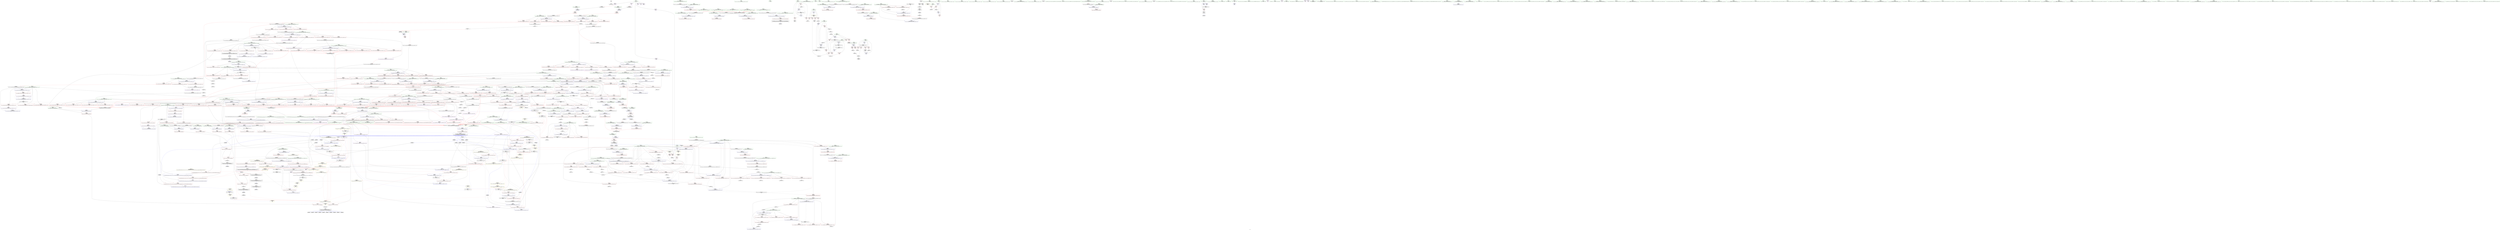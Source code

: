 digraph "SVFG" {
	label="SVFG";

	Node0x55ed1ee01290 [shape=record,color=grey,label="{NodeID: 0\nNullPtr}"];
	Node0x55ed1ee01290 -> Node0x55ed1ee5be00[style=solid];
	Node0x55ed1ee85bf0 [shape=record,color=yellow,style=double,label="{NodeID: 1550\n4V_3 = CSCHI(MR_4V_2)\npts\{11 \}\nCS[]|{<s0>25|<s1>26}}"];
	Node0x55ed1ee85bf0:s0 -> Node0x55ed1eed1e70[style=dashed,color=blue];
	Node0x55ed1ee85bf0:s1 -> Node0x55ed1eed5f70[style=dashed,color=blue];
	Node0x55ed1ee64350 [shape=record,color=red,label="{NodeID: 443\n735\<--661\n\<--__secondChild\n_ZSt13__adjust_heapIPiliN9__gnu_cxx5__ops15_Iter_less_iterEEvT_T0_S5_T1_T2_\n}"];
	Node0x55ed1ee64350 -> Node0x55ed1ee9ca30[style=solid];
	Node0x55ed1ee57d60 [shape=record,color=green,label="{NodeID: 111\n606\<--607\n__comp.addr\<--__comp.addr_field_insensitive\n_ZSt10__pop_heapIPiN9__gnu_cxx5__ops15_Iter_less_iterEEvT_S4_S4_RT0_\n}"];
	Node0x55ed1ee57d60 -> Node0x55ed1ee62a20[style=solid];
	Node0x55ed1ee57d60 -> Node0x55ed1ee7d920[style=solid];
	Node0x55ed1ef57ab0 [shape=record,color=black,label="{NodeID: 1661\n355 = PHI(272, )\n1st arg _ZSt14__partial_sortIPiN9__gnu_cxx5__ops15_Iter_less_iterEEvT_S4_S4_T0_ }"];
	Node0x55ed1ef57ab0 -> Node0x55ed1ee7c330[style=solid];
	Node0x55ed1ee79a60 [shape=record,color=red,label="{NodeID: 554\n1242\<--1229\n\<--__first.addr\n_ZSt22__copy_move_backward_aILb1EPiS0_ET1_T0_S2_S1_\n|{<s0>81}}"];
	Node0x55ed1ee79a60:s0 -> Node0x55ed1ef52a80[style=solid,color=red];
	Node0x55ed1ee5cb30 [shape=record,color=black,label="{NodeID: 222\n402\<--400\nsub.ptr.lhs.cast\<--\n_ZSt27__unguarded_partition_pivotIPiN9__gnu_cxx5__ops15_Iter_less_iterEET_S4_S4_T0_\n}"];
	Node0x55ed1ee5cb30 -> Node0x55ed1ee9b830[style=solid];
	Node0x55ed1ee7f4c0 [shape=record,color=blue,label="{NodeID: 665\n866\<--858\n__b.addr\<--__b\n_ZSt22__move_median_to_firstIPiN9__gnu_cxx5__ops15_Iter_less_iterEEvT_S4_S4_S4_T0_\n}"];
	Node0x55ed1ee7f4c0 -> Node0x55ed1ee75f10[style=dashed];
	Node0x55ed1ee7f4c0 -> Node0x55ed1ee75fe0[style=dashed];
	Node0x55ed1ee7f4c0 -> Node0x55ed1ee760b0[style=dashed];
	Node0x55ed1ee7f4c0 -> Node0x55ed1ee76180[style=dashed];
	Node0x55ed1ee7f4c0 -> Node0x55ed1ee76250[style=dashed];
	Node0x55ed1ee6a6a0 [shape=record,color=red,label="{NodeID: 333\n282\<--240\n\<--__first.addr\n_ZSt16__introsort_loopIPilN9__gnu_cxx5__ops15_Iter_less_iterEEvT_S4_T0_T1_\n|{<s0>13}}"];
	Node0x55ed1ee6a6a0:s0 -> Node0x55ed1ef57ef0[style=solid,color=red];
	Node0x55ed1ee71de0 [shape=record,color=grey,label="{NodeID: 1108\n333 = cmp(332, 265, )\n}"];
	Node0x55ed1ee545c0 [shape=record,color=green,label="{NodeID: 1\n5\<--1\n\<--dummyObj\nCan only get source location for instruction, argument, global var or function.}"];
	Node0x55ed1ee64420 [shape=record,color=red,label="{NodeID: 444\n703\<--702\n\<--call4\n_ZSt13__adjust_heapIPiliN9__gnu_cxx5__ops15_Iter_less_iterEEvT_T0_S5_T1_T2_\n}"];
	Node0x55ed1ee64420 -> Node0x55ed1ee7e2e0[style=solid];
	Node0x55ed1ee57e30 [shape=record,color=green,label="{NodeID: 112\n608\<--609\n__value\<--__value_field_insensitive\n_ZSt10__pop_heapIPiN9__gnu_cxx5__ops15_Iter_less_iterEEvT_S4_S4_RT0_\n|{|<s1>32}}"];
	Node0x55ed1ee57e30 -> Node0x55ed1ee7d9f0[style=solid];
	Node0x55ed1ee57e30:s1 -> Node0x55ed1ef56870[style=solid,color=red];
	Node0x55ed1ef57bc0 [shape=record,color=black,label="{NodeID: 1662\n356 = PHI(273, )\n2nd arg _ZSt14__partial_sortIPiN9__gnu_cxx5__ops15_Iter_less_iterEEvT_S4_S4_T0_ }"];
	Node0x55ed1ef57bc0 -> Node0x55ed1ee7c400[style=solid];
	Node0x55ed1ee79b30 [shape=record,color=red,label="{NodeID: 555\n1243\<--1231\n\<--__last.addr\n_ZSt22__copy_move_backward_aILb1EPiS0_ET1_T0_S2_S1_\n|{<s0>81}}"];
	Node0x55ed1ee79b30:s0 -> Node0x55ed1ef52bc0[style=solid,color=red];
	Node0x55ed1eeec670 [shape=record,color=yellow,style=double,label="{NodeID: 1330\n204V_1 = ENCHI(MR_204V_0)\npts\{522 609 658 783 998 1152 \}\nFun[_ZSt16__insertion_sortIPiN9__gnu_cxx5__ops15_Iter_less_iterEEvT_S4_T0_]}"];
	Node0x55ed1eeec670 -> Node0x55ed1ee78540[style=dashed];
	Node0x55ed1eeec670 -> Node0x55ed1ee78610[style=dashed];
	Node0x55ed1ee5cc00 [shape=record,color=black,label="{NodeID: 223\n403\<--401\nsub.ptr.rhs.cast\<--\n_ZSt27__unguarded_partition_pivotIPiN9__gnu_cxx5__ops15_Iter_less_iterEET_S4_S4_T0_\n}"];
	Node0x55ed1ee5cc00 -> Node0x55ed1ee9b830[style=solid];
	Node0x55ed1ee7f590 [shape=record,color=blue,label="{NodeID: 666\n868\<--859\n__c.addr\<--__c\n_ZSt22__move_median_to_firstIPiN9__gnu_cxx5__ops15_Iter_less_iterEEvT_S4_S4_S4_T0_\n}"];
	Node0x55ed1ee7f590 -> Node0x55ed1ee76320[style=dashed];
	Node0x55ed1ee7f590 -> Node0x55ed1ee763f0[style=dashed];
	Node0x55ed1ee7f590 -> Node0x55ed1ee764c0[style=dashed];
	Node0x55ed1ee7f590 -> Node0x55ed1ee76590[style=dashed];
	Node0x55ed1ee7f590 -> Node0x55ed1ee76660[style=dashed];
	Node0x55ed1ee7f590 -> Node0x55ed1ee76730[style=dashed];
	Node0x55ed1ee6a770 [shape=record,color=red,label="{NodeID: 334\n258\<--242\n\<--__last.addr\n_ZSt16__introsort_loopIPilN9__gnu_cxx5__ops15_Iter_less_iterEEvT_S4_T0_T1_\n}"];
	Node0x55ed1ee6a770 -> Node0x55ed1ee5c580[style=solid];
	Node0x55ed1ee71f60 [shape=record,color=grey,label="{NodeID: 1109\n593 = cmp(590, 592, )\n}"];
	Node0x55ed1ee71f60 -> Node0x55ed1ee653c0[style=solid];
	Node0x55ed1ee54650 [shape=record,color=green,label="{NodeID: 2\n12\<--1\n.str\<--dummyObj\nGlob }"];
	Node0x55ed1ee644f0 [shape=record,color=red,label="{NodeID: 445\n730\<--729\n\<--call15\n_ZSt13__adjust_heapIPiliN9__gnu_cxx5__ops15_Iter_less_iterEEvT_T0_S5_T1_T2_\n}"];
	Node0x55ed1ee644f0 -> Node0x55ed1ee7e550[style=solid];
	Node0x55ed1eee5ee0 [shape=record,color=yellow,style=double,label="{NodeID: 1220\n12V_1 = ENCHI(MR_12V_0)\npts\{6 \}\nFun[main]}"];
	Node0x55ed1eee5ee0 -> Node0x55ed1ee68620[style=dashed];
	Node0x55ed1eee5ee0 -> Node0x55ed1ee686f0[style=dashed];
	Node0x55ed1eee5ee0 -> Node0x55ed1ee687c0[style=dashed];
	Node0x55ed1eee5ee0 -> Node0x55ed1ee68890[style=dashed];
	Node0x55ed1ee57f00 [shape=record,color=green,label="{NodeID: 113\n610\<--611\nagg.tmp\<--agg.tmp_field_insensitive\n_ZSt10__pop_heapIPiN9__gnu_cxx5__ops15_Iter_less_iterEEvT_S4_S4_RT0_\n}"];
	Node0x55ed1ef57cd0 [shape=record,color=black,label="{NodeID: 1663\n1087 = PHI(342, )\n0th arg _ZSt26__unguarded_insertion_sortIPiN9__gnu_cxx5__ops15_Iter_less_iterEEvT_S4_T0_ }"];
	Node0x55ed1ef57cd0 -> Node0x55ed1ee806a0[style=solid];
	Node0x55ed1ee79c00 [shape=record,color=red,label="{NodeID: 556\n1244\<--1233\n\<--__result.addr\n_ZSt22__copy_move_backward_aILb1EPiS0_ET1_T0_S2_S1_\n|{<s0>81}}"];
	Node0x55ed1ee79c00:s0 -> Node0x55ed1ef52d00[style=solid,color=red];
	Node0x55ed1ee5ccd0 [shape=record,color=black,label="{NodeID: 224\n382\<--422\n_ZSt27__unguarded_partition_pivotIPiN9__gnu_cxx5__ops15_Iter_less_iterEET_S4_S4_T0__ret\<--call\n_ZSt27__unguarded_partition_pivotIPiN9__gnu_cxx5__ops15_Iter_less_iterEET_S4_S4_T0_\n|{<s0>13}}"];
	Node0x55ed1ee5ccd0:s0 -> Node0x55ed1ef4fa00[style=solid,color=blue];
	Node0x55ed1ee7f660 [shape=record,color=blue,label="{NodeID: 667\n931\<--926\n__first.addr\<--__first\n_ZSt21__unguarded_partitionIPiN9__gnu_cxx5__ops15_Iter_less_iterEET_S4_S4_S4_T0_\n}"];
	Node0x55ed1ee7f660 -> Node0x55ed1eecc760[style=dashed];
	Node0x55ed1ee6a840 [shape=record,color=red,label="{NodeID: 335\n272\<--242\n\<--__last.addr\n_ZSt16__introsort_loopIPilN9__gnu_cxx5__ops15_Iter_less_iterEEvT_S4_T0_T1_\n|{<s0>12}}"];
	Node0x55ed1ee6a840:s0 -> Node0x55ed1ef57ab0[style=solid,color=red];
	Node0x55ed1ee720e0 [shape=record,color=grey,label="{NodeID: 1110\n130 = cmp(128, 129, )\n}"];
	Node0x55ed1ee54900 [shape=record,color=green,label="{NodeID: 3\n14\<--1\n.str.1\<--dummyObj\nGlob }"];
	Node0x55ed1ee645c0 [shape=record,color=red,label="{NodeID: 446\n749\<--748\n\<--call20\n_ZSt13__adjust_heapIPiliN9__gnu_cxx5__ops15_Iter_less_iterEEvT_T0_S5_T1_T2_\n|{<s0>40}}"];
	Node0x55ed1ee645c0:s0 -> Node0x55ed1ef53b00[style=solid,color=red];
	Node0x55ed1eee5ff0 [shape=record,color=yellow,style=double,label="{NodeID: 1221\n2V_1 = ENCHI(MR_2V_0)\npts\{8 \}\nFun[main]|{<s0>5}}"];
	Node0x55ed1eee5ff0:s0 -> Node0x55ed1eee7ed0[style=dashed,color=red];
	Node0x55ed1ee57fd0 [shape=record,color=green,label="{NodeID: 114\n639\<--640\n__t.addr\<--__t.addr_field_insensitive\n_ZSt4moveIRiEONSt16remove_referenceIT_E4typeEOS2_\n}"];
	Node0x55ed1ee57fd0 -> Node0x55ed1ee62d60[style=solid];
	Node0x55ed1ee57fd0 -> Node0x55ed1ee7db90[style=solid];
	Node0x55ed1ef57de0 [shape=record,color=black,label="{NodeID: 1664\n1088 = PHI(343, )\n1st arg _ZSt26__unguarded_insertion_sortIPiN9__gnu_cxx5__ops15_Iter_less_iterEEvT_S4_T0_ }"];
	Node0x55ed1ef57de0 -> Node0x55ed1ee80770[style=solid];
	Node0x55ed1ee79cd0 [shape=record,color=red,label="{NodeID: 557\n1254\<--1251\n\<--__it.addr\n_ZSt12__niter_baseIPiET_S1_\n}"];
	Node0x55ed1ee79cd0 -> Node0x55ed1ee65cb0[style=solid];
	Node0x55ed1ee5cda0 [shape=record,color=black,label="{NodeID: 225\n490\<--488\nsub.ptr.lhs.cast\<--\n_ZSt11__sort_heapIPiN9__gnu_cxx5__ops15_Iter_less_iterEEvT_S4_RT0_\n}"];
	Node0x55ed1ee5cda0 -> Node0x55ed1ee99730[style=solid];
	Node0x55ed1ee7f730 [shape=record,color=blue,label="{NodeID: 668\n933\<--927\n__last.addr\<--__last\n_ZSt21__unguarded_partitionIPiN9__gnu_cxx5__ops15_Iter_less_iterEET_S4_S4_S4_T0_\n}"];
	Node0x55ed1ee7f730 -> Node0x55ed1ee76ce0[style=dashed];
	Node0x55ed1ee7f730 -> Node0x55ed1ee7f9a0[style=dashed];
	Node0x55ed1ee6a910 [shape=record,color=red,label="{NodeID: 336\n273\<--242\n\<--__last.addr\n_ZSt16__introsort_loopIPilN9__gnu_cxx5__ops15_Iter_less_iterEEvT_S4_T0_T1_\n|{<s0>12}}"];
	Node0x55ed1ee6a910:s0 -> Node0x55ed1ef57bc0[style=solid,color=red];
	Node0x55ed1ee72260 [shape=record,color=grey,label="{NodeID: 1111\n853 = cmp(850, 852, )\n}"];
	Node0x55ed1ee72260 -> Node0x55ed1ee657d0[style=solid];
	Node0x55ed1ee549c0 [shape=record,color=green,label="{NodeID: 4\n16\<--1\n.str.2\<--dummyObj\nGlob }"];
	Node0x55ed1ee64690 [shape=record,color=red,label="{NodeID: 447\n759\<--756\n\<--__t.addr\n_ZSt4moveIRN9__gnu_cxx5__ops15_Iter_less_iterEEONSt16remove_referenceIT_E4typeEOS5_\n}"];
	Node0x55ed1ee64690 -> Node0x55ed1ee65700[style=solid];
	Node0x55ed1ee5d260 [shape=record,color=green,label="{NodeID: 115\n649\<--650\n__comp\<--__comp_field_insensitive\n_ZSt13__adjust_heapIPiliN9__gnu_cxx5__ops15_Iter_less_iterEEvT_T0_S5_T1_T2_\n|{<s0>34|<s1>37}}"];
	Node0x55ed1ee5d260:s0 -> Node0x55ed1ef58980[style=solid,color=red];
	Node0x55ed1ee5d260:s1 -> Node0x55ed1ef57450[style=solid,color=red];
	Node0x55ed1ef57ef0 [shape=record,color=black,label="{NodeID: 1665\n383 = PHI(282, )\n0th arg _ZSt27__unguarded_partition_pivotIPiN9__gnu_cxx5__ops15_Iter_less_iterEET_S4_S4_T0_ }"];
	Node0x55ed1ef57ef0 -> Node0x55ed1ee7c4d0[style=solid];
	Node0x55ed1ee79da0 [shape=record,color=red,label="{NodeID: 558\n1272\<--1260\n\<--__first.addr\n_ZNSt20__copy_move_backwardILb1ELb1ESt26random_access_iterator_tagE13__copy_move_bIiEEPT_PKS3_S6_S4_\n}"];
	Node0x55ed1ee79da0 -> Node0x55ed1ee65e50[style=solid];
	Node0x55ed1ee5ce70 [shape=record,color=black,label="{NodeID: 226\n491\<--489\nsub.ptr.rhs.cast\<--\n_ZSt11__sort_heapIPiN9__gnu_cxx5__ops15_Iter_less_iterEEvT_S4_RT0_\n}"];
	Node0x55ed1ee5ce70 -> Node0x55ed1ee99730[style=solid];
	Node0x55ed1ee7f800 [shape=record,color=blue,label="{NodeID: 669\n935\<--928\n__pivot.addr\<--__pivot\n_ZSt21__unguarded_partitionIPiN9__gnu_cxx5__ops15_Iter_less_iterEET_S4_S4_S4_T0_\n}"];
	Node0x55ed1ee7f800 -> Node0x55ed1ee770f0[style=dashed];
	Node0x55ed1ee7f800 -> Node0x55ed1ee771c0[style=dashed];
	Node0x55ed1ee6a9e0 [shape=record,color=red,label="{NodeID: 337\n283\<--242\n\<--__last.addr\n_ZSt16__introsort_loopIPilN9__gnu_cxx5__ops15_Iter_less_iterEEvT_S4_T0_T1_\n|{<s0>13}}"];
	Node0x55ed1ee6a9e0:s0 -> Node0x55ed1ef58000[style=solid,color=red];
	Node0x55ed1ee723e0 [shape=record,color=grey,label="{NodeID: 1112\n1050 = cmp(1048, 1049, )\n}"];
	Node0x55ed1ee54a80 [shape=record,color=green,label="{NodeID: 5\n41\<--1\n\<--dummyObj\nCan only get source location for instruction, argument, global var or function.}"];
	Node0x55ed1eedc550 [shape=record,color=yellow,style=double,label="{NodeID: 1555\n4V_2 = CSCHI(MR_4V_1)\npts\{11 \}\nCS[]|{<s0>46|<s1>48|<s2>49|<s3>51|<s4>53|<s5>54|<s6>57}}"];
	Node0x55ed1eedc550:s0 -> Node0x55ed1eecd470[style=dashed,color=blue];
	Node0x55ed1eedc550:s1 -> Node0x55ed1eecd470[style=dashed,color=blue];
	Node0x55ed1eedc550:s2 -> Node0x55ed1eecd470[style=dashed,color=blue];
	Node0x55ed1eedc550:s3 -> Node0x55ed1eecd470[style=dashed,color=blue];
	Node0x55ed1eedc550:s4 -> Node0x55ed1eecd470[style=dashed,color=blue];
	Node0x55ed1eedc550:s5 -> Node0x55ed1eecd470[style=dashed,color=blue];
	Node0x55ed1eedc550:s6 -> Node0x55ed1eecfb70[style=dashed,color=blue];
	Node0x55ed1ee64760 [shape=record,color=red,label="{NodeID: 448\n768\<--765\nthis1\<--this.addr\n_ZN9__gnu_cxx5__ops14_Iter_less_valC2ENS0_15_Iter_less_iterE\n}"];
	Node0x55ed1ee5d330 [shape=record,color=green,label="{NodeID: 116\n651\<--652\n__first.addr\<--__first.addr_field_insensitive\n_ZSt13__adjust_heapIPiliN9__gnu_cxx5__ops15_Iter_less_iterEEvT_T0_S5_T1_T2_\n}"];
	Node0x55ed1ee5d330 -> Node0x55ed1ee62e30[style=solid];
	Node0x55ed1ee5d330 -> Node0x55ed1ee62f00[style=solid];
	Node0x55ed1ee5d330 -> Node0x55ed1ee62fd0[style=solid];
	Node0x55ed1ee5d330 -> Node0x55ed1ee630a0[style=solid];
	Node0x55ed1ee5d330 -> Node0x55ed1ee63170[style=solid];
	Node0x55ed1ee5d330 -> Node0x55ed1ee63240[style=solid];
	Node0x55ed1ee5d330 -> Node0x55ed1ee63310[style=solid];
	Node0x55ed1ee5d330 -> Node0x55ed1ee7dc60[style=solid];
	Node0x55ed1ef58000 [shape=record,color=black,label="{NodeID: 1666\n384 = PHI(283, )\n1st arg _ZSt27__unguarded_partition_pivotIPiN9__gnu_cxx5__ops15_Iter_less_iterEET_S4_S4_T0_ }"];
	Node0x55ed1ef58000 -> Node0x55ed1ee7c5a0[style=solid];
	Node0x55ed1ee79e70 [shape=record,color=red,label="{NodeID: 559\n1286\<--1260\n\<--__first.addr\n_ZNSt20__copy_move_backwardILb1ELb1ESt26random_access_iterator_tagE13__copy_move_bIiEEPT_PKS3_S6_S4_\n}"];
	Node0x55ed1ee79e70 -> Node0x55ed1ee65ff0[style=solid];
	Node0x55ed1ee5cf40 [shape=record,color=black,label="{NodeID: 227\n530\<--528\nsub.ptr.lhs.cast\<--\n_ZSt11__make_heapIPiN9__gnu_cxx5__ops15_Iter_less_iterEEvT_S4_RT0_\n}"];
	Node0x55ed1ee5cf40 -> Node0x55ed1ee9a330[style=solid];
	Node0x55ed1ee7f8d0 [shape=record,color=blue,label="{NodeID: 670\n931\<--947\n__first.addr\<--incdec.ptr\n_ZSt21__unguarded_partitionIPiN9__gnu_cxx5__ops15_Iter_less_iterEET_S4_S4_S4_T0_\n}"];
	Node0x55ed1ee7f8d0 -> Node0x55ed1eecc760[style=dashed];
	Node0x55ed1ee6aab0 [shape=record,color=red,label="{NodeID: 338\n289\<--242\n\<--__last.addr\n_ZSt16__introsort_loopIPilN9__gnu_cxx5__ops15_Iter_less_iterEEvT_S4_T0_T1_\n|{<s0>14}}"];
	Node0x55ed1ee6aab0:s0 -> Node0x55ed1ef59a10[style=solid,color=red];
	Node0x55ed1ee72560 [shape=record,color=grey,label="{NodeID: 1113\n268 = cmp(267, 269, )\n}"];
	Node0x55ed1ee552f0 [shape=record,color=green,label="{NodeID: 6\n43\<--1\n\<--dummyObj\nCan only get source location for instruction, argument, global var or function.}"];
	Node0x55ed1ee64830 [shape=record,color=red,label="{NodeID: 449\n803\<--776\n\<--__first.addr\n_ZSt11__push_heapIPiliN9__gnu_cxx5__ops14_Iter_less_valEEvT_T0_S5_T1_RT2_\n}"];
	Node0x55ed1ee64830 -> Node0x55ed1ee68140[style=solid];
	Node0x55ed1eee6290 [shape=record,color=yellow,style=double,label="{NodeID: 1224\n18V_1 = ENCHI(MR_18V_0)\npts\{72 \}\nFun[main]}"];
	Node0x55ed1eee6290 -> Node0x55ed1ee69180[style=dashed];
	Node0x55ed1ee5d400 [shape=record,color=green,label="{NodeID: 117\n653\<--654\n__holeIndex.addr\<--__holeIndex.addr_field_insensitive\n_ZSt13__adjust_heapIPiliN9__gnu_cxx5__ops15_Iter_less_iterEEvT_T0_S5_T1_T2_\n}"];
	Node0x55ed1ee5d400 -> Node0x55ed1ee633e0[style=solid];
	Node0x55ed1ee5d400 -> Node0x55ed1ee634b0[style=solid];
	Node0x55ed1ee5d400 -> Node0x55ed1ee63580[style=solid];
	Node0x55ed1ee5d400 -> Node0x55ed1ee63650[style=solid];
	Node0x55ed1ee5d400 -> Node0x55ed1ee63720[style=solid];
	Node0x55ed1ee5d400 -> Node0x55ed1ee7dd30[style=solid];
	Node0x55ed1ee5d400 -> Node0x55ed1ee7e3b0[style=solid];
	Node0x55ed1ee5d400 -> Node0x55ed1ee7e620[style=solid];
	Node0x55ed1ef58110 [shape=record,color=black,label="{NodeID: 1667\n645 = PHI(557, 625, )\n0th arg _ZSt13__adjust_heapIPiliN9__gnu_cxx5__ops15_Iter_less_iterEEvT_T0_S5_T1_T2_ }"];
	Node0x55ed1ef58110 -> Node0x55ed1ee7dc60[style=solid];
	Node0x55ed1ee79f40 [shape=record,color=red,label="{NodeID: 560\n1271\<--1262\n\<--__last.addr\n_ZNSt20__copy_move_backwardILb1ELb1ESt26random_access_iterator_tagE13__copy_move_bIiEEPT_PKS3_S6_S4_\n}"];
	Node0x55ed1ee79f40 -> Node0x55ed1ee65d80[style=solid];
	Node0x55ed1ee5d010 [shape=record,color=black,label="{NodeID: 228\n531\<--529\nsub.ptr.rhs.cast\<--\n_ZSt11__make_heapIPiN9__gnu_cxx5__ops15_Iter_less_iterEEvT_S4_RT0_\n}"];
	Node0x55ed1ee5d010 -> Node0x55ed1ee9a330[style=solid];
	Node0x55ed1ee7f9a0 [shape=record,color=blue,label="{NodeID: 671\n933\<--951\n__last.addr\<--incdec.ptr3\n_ZSt21__unguarded_partitionIPiN9__gnu_cxx5__ops15_Iter_less_iterEET_S4_S4_S4_T0_\n}"];
	Node0x55ed1ee7f9a0 -> Node0x55ed1eecd970[style=dashed];
	Node0x55ed1ee6ab80 [shape=record,color=red,label="{NodeID: 339\n267\<--244\n\<--__depth_limit.addr\n_ZSt16__introsort_loopIPilN9__gnu_cxx5__ops15_Iter_less_iterEEvT_S4_T0_T1_\n}"];
	Node0x55ed1ee6ab80 -> Node0x55ed1ee72560[style=solid];
	Node0x55ed1ee726e0 [shape=record,color=grey,label="{NodeID: 1114\n964 = cmp(962, 963, )\n}"];
	Node0x55ed1ee55380 [shape=record,color=green,label="{NodeID: 7\n54\<--1\n\<--dummyObj\nCan only get source location for instruction, argument, global var or function.}"];
	Node0x55ed1ee64900 [shape=record,color=red,label="{NodeID: 450\n812\<--776\n\<--__first.addr\n_ZSt11__push_heapIPiliN9__gnu_cxx5__ops14_Iter_less_valEEvT_T0_S5_T1_RT2_\n}"];
	Node0x55ed1ee64900 -> Node0x55ed1ee68210[style=solid];
	Node0x55ed1ee5d4d0 [shape=record,color=green,label="{NodeID: 118\n655\<--656\n__len.addr\<--__len.addr_field_insensitive\n_ZSt13__adjust_heapIPiliN9__gnu_cxx5__ops15_Iter_less_iterEEvT_T0_S5_T1_T2_\n}"];
	Node0x55ed1ee5d4d0 -> Node0x55ed1ee637f0[style=solid];
	Node0x55ed1ee5d4d0 -> Node0x55ed1ee638c0[style=solid];
	Node0x55ed1ee5d4d0 -> Node0x55ed1ee63990[style=solid];
	Node0x55ed1ee5d4d0 -> Node0x55ed1ee7de00[style=solid];
	Node0x55ed1ef58260 [shape=record,color=black,label="{NodeID: 1668\n646 = PHI(558, 269, )\n1st arg _ZSt13__adjust_heapIPiliN9__gnu_cxx5__ops15_Iter_less_iterEEvT_T0_S5_T1_T2_ }"];
	Node0x55ed1ef58260 -> Node0x55ed1ee7dd30[style=solid];
	Node0x55ed1ee7a010 [shape=record,color=red,label="{NodeID: 561\n1281\<--1264\n\<--__result.addr\n_ZNSt20__copy_move_backwardILb1ELb1ESt26random_access_iterator_tagE13__copy_move_bIiEEPT_PKS3_S6_S4_\n}"];
	Node0x55ed1ee7a010 -> Node0x55ed1ee68480[style=solid];
	Node0x55ed1ee5d0e0 [shape=record,color=black,label="{NodeID: 229\n539\<--537\nsub.ptr.lhs.cast1\<--\n_ZSt11__make_heapIPiN9__gnu_cxx5__ops15_Iter_less_iterEEvT_S4_RT0_\n}"];
	Node0x55ed1ee5d0e0 -> Node0x55ed1ee9b3b0[style=solid];
	Node0x55ed1ee7fa70 [shape=record,color=blue,label="{NodeID: 672\n933\<--959\n__last.addr\<--incdec.ptr7\n_ZSt21__unguarded_partitionIPiN9__gnu_cxx5__ops15_Iter_less_iterEET_S4_S4_S4_T0_\n}"];
	Node0x55ed1ee7fa70 -> Node0x55ed1eecd970[style=dashed];
	Node0x55ed1ee6ac50 [shape=record,color=red,label="{NodeID: 340\n278\<--244\n\<--__depth_limit.addr\n_ZSt16__introsort_loopIPilN9__gnu_cxx5__ops15_Iter_less_iterEEvT_S4_T0_T1_\n}"];
	Node0x55ed1ee6ac50 -> Node0x55ed1ee9a7b0[style=solid];
	Node0x55ed1ee72860 [shape=record,color=grey,label="{NodeID: 1115\n51 = cmp(49, 50, )\n}"];
	Node0x55ed1ee55440 [shape=record,color=green,label="{NodeID: 8\n62\<--1\n\<--dummyObj\nCan only get source location for instruction, argument, global var or function.}"];
	Node0x55ed1ee649d0 [shape=record,color=red,label="{NodeID: 451\n817\<--776\n\<--__first.addr\n_ZSt11__push_heapIPiliN9__gnu_cxx5__ops14_Iter_less_valEEvT_T0_S5_T1_RT2_\n}"];
	Node0x55ed1ee649d0 -> Node0x55ed1ee682e0[style=solid];
	Node0x55ed1ee5d5a0 [shape=record,color=green,label="{NodeID: 119\n657\<--658\n__value.addr\<--__value.addr_field_insensitive\n_ZSt13__adjust_heapIPiliN9__gnu_cxx5__ops15_Iter_less_iterEEvT_T0_S5_T1_T2_\n|{|<s1>39}}"];
	Node0x55ed1ee5d5a0 -> Node0x55ed1ee7ded0[style=solid];
	Node0x55ed1ee5d5a0:s1 -> Node0x55ed1ef56870[style=solid,color=red];
	Node0x55ed1ef583b0 [shape=record,color=black,label="{NodeID: 1669\n647 = PHI(559, 631, )\n2nd arg _ZSt13__adjust_heapIPiliN9__gnu_cxx5__ops15_Iter_less_iterEEvT_T0_S5_T1_T2_ }"];
	Node0x55ed1ef583b0 -> Node0x55ed1ee7de00[style=solid];
	Node0x55ed1ee7a0e0 [shape=record,color=red,label="{NodeID: 562\n1294\<--1264\n\<--__result.addr\n_ZNSt20__copy_move_backwardILb1ELb1ESt26random_access_iterator_tagE13__copy_move_bIiEEPT_PKS3_S6_S4_\n}"];
	Node0x55ed1ee7a0e0 -> Node0x55ed1ee68550[style=solid];
	Node0x55ed1ee5d1b0 [shape=record,color=black,label="{NodeID: 230\n540\<--538\nsub.ptr.rhs.cast2\<--\n_ZSt11__make_heapIPiN9__gnu_cxx5__ops15_Iter_less_iterEEvT_S4_RT0_\n}"];
	Node0x55ed1ee5d1b0 -> Node0x55ed1ee9b3b0[style=solid];
	Node0x55ed1ee7fb40 [shape=record,color=blue,label="{NodeID: 673\n931\<--972\n__first.addr\<--incdec.ptr9\n_ZSt21__unguarded_partitionIPiN9__gnu_cxx5__ops15_Iter_less_iterEET_S4_S4_S4_T0_\n}"];
	Node0x55ed1ee7fb40 -> Node0x55ed1eecc760[style=dashed];
	Node0x55ed1ee6ad20 [shape=record,color=red,label="{NodeID: 341\n290\<--244\n\<--__depth_limit.addr\n_ZSt16__introsort_loopIPilN9__gnu_cxx5__ops15_Iter_less_iterEEvT_S4_T0_T1_\n|{<s0>14}}"];
	Node0x55ed1ee6ad20:s0 -> Node0x55ed1ef59b60[style=solid,color=red];
	Node0x55ed1ee729e0 [shape=record,color=grey,label="{NodeID: 1116\n567 = cmp(566, 269, )\n}"];
	Node0x55ed1ee55540 [shape=record,color=green,label="{NodeID: 9\n214\<--1\n\<--dummyObj\nCan only get source location for instruction, argument, global var or function.}"];
	Node0x55ed1eedcad0 [shape=record,color=yellow,style=double,label="{NodeID: 1559\n4V_2 = CSCHI(MR_4V_1)\npts\{11 \}\nCS[]|{<s0>64|<s1>64}}"];
	Node0x55ed1eedcad0:s0 -> Node0x55ed1ee78610[style=dashed,color=blue];
	Node0x55ed1eedcad0:s1 -> Node0x55ed1ee80500[style=dashed,color=blue];
	Node0x55ed1ee64aa0 [shape=record,color=red,label="{NodeID: 452\n830\<--776\n\<--__first.addr\n_ZSt11__push_heapIPiliN9__gnu_cxx5__ops14_Iter_less_valEEvT_T0_S5_T1_RT2_\n}"];
	Node0x55ed1ee64aa0 -> Node0x55ed1ee683b0[style=solid];
	Node0x55ed1ee5d670 [shape=record,color=green,label="{NodeID: 120\n659\<--660\n__topIndex\<--__topIndex_field_insensitive\n_ZSt13__adjust_heapIPiliN9__gnu_cxx5__ops15_Iter_less_iterEEvT_T0_S5_T1_T2_\n}"];
	Node0x55ed1ee5d670 -> Node0x55ed1ee63a60[style=solid];
	Node0x55ed1ee5d670 -> Node0x55ed1ee7dfa0[style=solid];
	Node0x55ed1ef58500 [shape=record,color=black,label="{NodeID: 1670\n648 = PHI(561, 633, )\n3rd arg _ZSt13__adjust_heapIPiliN9__gnu_cxx5__ops15_Iter_less_iterEEvT_T0_S5_T1_T2_ }"];
	Node0x55ed1ef58500 -> Node0x55ed1ee7ded0[style=solid];
	Node0x55ed1ee7a1b0 [shape=record,color=red,label="{NodeID: 563\n1278\<--1266\n\<--_Num\n_ZNSt20__copy_move_backwardILb1ELb1ESt26random_access_iterator_tagE13__copy_move_bIiEEPT_PKS3_S6_S4_\n}"];
	Node0x55ed1ee7a1b0 -> Node0x55ed1ee71660[style=solid];
	Node0x55ed1ee653c0 [shape=record,color=black,label="{NodeID: 231\n575\<--593\n_ZNK9__gnu_cxx5__ops15_Iter_less_iterclIPiS3_EEbT_T0__ret\<--cmp\n_ZNK9__gnu_cxx5__ops15_Iter_less_iterclIPiS3_EEbT_T0_\n|{<s0>24|<s1>34|<s2>44|<s3>45|<s4>47|<s5>50|<s6>52|<s7>55|<s8>56|<s9>62}}"];
	Node0x55ed1ee653c0:s0 -> Node0x55ed1ef4ff70[style=solid,color=blue];
	Node0x55ed1ee653c0:s1 -> Node0x55ed1ef50780[style=solid,color=blue];
	Node0x55ed1ee653c0:s2 -> Node0x55ed1ef4fc40[style=solid,color=blue];
	Node0x55ed1ee653c0:s3 -> Node0x55ed1ef4fd50[style=solid,color=blue];
	Node0x55ed1ee653c0:s4 -> Node0x55ed1ef4fe60[style=solid,color=blue];
	Node0x55ed1ee653c0:s5 -> Node0x55ed1ef50dc0[style=solid,color=blue];
	Node0x55ed1ee653c0:s6 -> Node0x55ed1ef50ed0[style=solid,color=blue];
	Node0x55ed1ee653c0:s7 -> Node0x55ed1ef50fe0[style=solid,color=blue];
	Node0x55ed1ee653c0:s8 -> Node0x55ed1ef510f0[style=solid,color=blue];
	Node0x55ed1ee653c0:s9 -> Node0x55ed1ef51680[style=solid,color=blue];
	Node0x55ed1ee7fc10 [shape=record,color=blue,label="{NodeID: 674\n978\<--976\n__a.addr\<--__a\n_ZSt9iter_swapIPiS0_EvT_T0_\n}"];
	Node0x55ed1ee7fc10 -> Node0x55ed1ee77290[style=dashed];
	Node0x55ed1ee6adf0 [shape=record,color=red,label="{NodeID: 342\n288\<--248\n\<--__cut\n_ZSt16__introsort_loopIPilN9__gnu_cxx5__ops15_Iter_less_iterEEvT_S4_T0_T1_\n|{<s0>14}}"];
	Node0x55ed1ee6adf0:s0 -> Node0x55ed1ef598c0[style=solid,color=red];
	Node0x55ed1eecc760 [shape=record,color=black,label="{NodeID: 1117\nMR_175V_4 = PHI(MR_175V_5, MR_175V_3, )\npts\{932 \}\n}"];
	Node0x55ed1eecc760 -> Node0x55ed1ee76800[style=dashed];
	Node0x55ed1eecc760 -> Node0x55ed1ee768d0[style=dashed];
	Node0x55ed1eecc760 -> Node0x55ed1ee769a0[style=dashed];
	Node0x55ed1eecc760 -> Node0x55ed1ee76a70[style=dashed];
	Node0x55ed1eecc760 -> Node0x55ed1ee76b40[style=dashed];
	Node0x55ed1eecc760 -> Node0x55ed1ee76c10[style=dashed];
	Node0x55ed1eecc760 -> Node0x55ed1ee7f8d0[style=dashed];
	Node0x55ed1eecc760 -> Node0x55ed1ee7fb40[style=dashed];
	Node0x55ed1ee55640 [shape=record,color=green,label="{NodeID: 10\n219\<--1\n\<--dummyObj\nCan only get source location for instruction, argument, global var or function.}"];
	Node0x55ed1eedcc30 [shape=record,color=yellow,style=double,label="{NodeID: 1560\n4V_2 = CSCHI(MR_4V_1)\npts\{11 \}\nCS[]|{<s0>72}}"];
	Node0x55ed1eedcc30:s0 -> Node0x55ed1eedcad0[style=dashed,color=blue];
	Node0x55ed1ee64b70 [shape=record,color=red,label="{NodeID: 453\n793\<--778\n\<--__holeIndex.addr\n_ZSt11__push_heapIPiliN9__gnu_cxx5__ops14_Iter_less_valEEvT_T0_S5_T1_RT2_\n}"];
	Node0x55ed1ee64b70 -> Node0x55ed1ee9adb0[style=solid];
	Node0x55ed1ee5d740 [shape=record,color=green,label="{NodeID: 121\n661\<--662\n__secondChild\<--__secondChild_field_insensitive\n_ZSt13__adjust_heapIPiliN9__gnu_cxx5__ops15_Iter_less_iterEEvT_T0_S5_T1_T2_\n}"];
	Node0x55ed1ee5d740 -> Node0x55ed1ee63b30[style=solid];
	Node0x55ed1ee5d740 -> Node0x55ed1ee63c00[style=solid];
	Node0x55ed1ee5d740 -> Node0x55ed1ee63cd0[style=solid];
	Node0x55ed1ee5d740 -> Node0x55ed1ee63da0[style=solid];
	Node0x55ed1ee5d740 -> Node0x55ed1ee63e70[style=solid];
	Node0x55ed1ee5d740 -> Node0x55ed1ee63f40[style=solid];
	Node0x55ed1ee5d740 -> Node0x55ed1ee64010[style=solid];
	Node0x55ed1ee5d740 -> Node0x55ed1ee640e0[style=solid];
	Node0x55ed1ee5d740 -> Node0x55ed1ee641b0[style=solid];
	Node0x55ed1ee5d740 -> Node0x55ed1ee64280[style=solid];
	Node0x55ed1ee5d740 -> Node0x55ed1ee64350[style=solid];
	Node0x55ed1ee5d740 -> Node0x55ed1ee7e070[style=solid];
	Node0x55ed1ee5d740 -> Node0x55ed1ee7e140[style=solid];
	Node0x55ed1ee5d740 -> Node0x55ed1ee7e210[style=solid];
	Node0x55ed1ee5d740 -> Node0x55ed1ee7e480[style=solid];
	Node0x55ed1ef58650 [shape=record,color=black,label="{NodeID: 1671\n508 = PHI(443, )\n0th arg _ZSt11__make_heapIPiN9__gnu_cxx5__ops15_Iter_less_iterEEvT_S4_RT0_ }"];
	Node0x55ed1ef58650 -> Node0x55ed1ee7ce90[style=solid];
	Node0x55ed1ee7a280 [shape=record,color=red,label="{NodeID: 564\n1282\<--1266\n\<--_Num\n_ZNSt20__copy_move_backwardILb1ELb1ESt26random_access_iterator_tagE13__copy_move_bIiEEPT_PKS3_S6_S4_\n}"];
	Node0x55ed1ee7a280 -> Node0x55ed1ee9a630[style=solid];
	Node0x55ed1ee65490 [shape=record,color=black,label="{NodeID: 232\n628\<--626\nsub.ptr.lhs.cast\<--\n_ZSt10__pop_heapIPiN9__gnu_cxx5__ops15_Iter_less_iterEEvT_S4_S4_RT0_\n}"];
	Node0x55ed1ee65490 -> Node0x55ed1ee9cd30[style=solid];
	Node0x55ed1ee7fce0 [shape=record,color=blue,label="{NodeID: 675\n980\<--977\n__b.addr\<--__b\n_ZSt9iter_swapIPiS0_EvT_T0_\n}"];
	Node0x55ed1ee7fce0 -> Node0x55ed1ee77360[style=dashed];
	Node0x55ed1ee6aec0 [shape=record,color=red,label="{NodeID: 343\n292\<--248\n\<--__cut\n_ZSt16__introsort_loopIPilN9__gnu_cxx5__ops15_Iter_less_iterEEvT_S4_T0_T1_\n}"];
	Node0x55ed1ee6aec0 -> Node0x55ed1ee7bf20[style=solid];
	Node0x55ed1ee55740 [shape=record,color=green,label="{NodeID: 11\n265\<--1\n\<--dummyObj\nCan only get source location for instruction, argument, global var or function.}"];
	Node0x55ed1eedcd90 [shape=record,color=yellow,style=double,label="{NodeID: 1561\n4V_2 = CSCHI(MR_4V_1)\npts\{11 \}\nCS[]|{<s0>80}}"];
	Node0x55ed1eedcd90:s0 -> Node0x55ed1eedcc30[style=dashed,color=blue];
	Node0x55ed1ee64c40 [shape=record,color=red,label="{NodeID: 454\n798\<--778\n\<--__holeIndex.addr\n_ZSt11__push_heapIPiliN9__gnu_cxx5__ops14_Iter_less_valEEvT_T0_S5_T1_RT2_\n}"];
	Node0x55ed1ee64c40 -> Node0x55ed1ee71360[style=solid];
	Node0x55ed1ee5d810 [shape=record,color=green,label="{NodeID: 122\n663\<--664\n__cmp\<--__cmp_field_insensitive\n_ZSt13__adjust_heapIPiliN9__gnu_cxx5__ops15_Iter_less_iterEEvT_T0_S5_T1_T2_\n|{<s0>38|<s1>40}}"];
	Node0x55ed1ee5d810:s0 -> Node0x55ed1ef59cb0[style=solid,color=red];
	Node0x55ed1ee5d810:s1 -> Node0x55ed1ef53c40[style=solid,color=red];
	Node0x55ed1ef58760 [shape=record,color=black,label="{NodeID: 1672\n509 = PHI(444, )\n1st arg _ZSt11__make_heapIPiN9__gnu_cxx5__ops15_Iter_less_iterEEvT_S4_RT0_ }"];
	Node0x55ed1ef58760 -> Node0x55ed1ee7cf60[style=solid];
	Node0x55ed1ee7a350 [shape=record,color=red,label="{NodeID: 565\n1288\<--1266\n\<--_Num\n_ZNSt20__copy_move_backwardILb1ELb1ESt26random_access_iterator_tagE13__copy_move_bIiEEPT_PKS3_S6_S4_\n}"];
	Node0x55ed1ee7a350 -> Node0x55ed1ee9a1b0[style=solid];
	Node0x55ed1ee65560 [shape=record,color=black,label="{NodeID: 233\n629\<--627\nsub.ptr.rhs.cast\<--\n_ZSt10__pop_heapIPiN9__gnu_cxx5__ops15_Iter_less_iterEEvT_S4_S4_RT0_\n}"];
	Node0x55ed1ee65560 -> Node0x55ed1ee9cd30[style=solid];
	Node0x55ed1ee7fdb0 [shape=record,color=blue,label="{NodeID: 676\n993\<--991\n__a.addr\<--__a\n_ZSt4swapIiENSt9enable_ifIXsr6__and_ISt6__not_ISt15__is_tuple_likeIT_EESt21is_move_constructibleIS3_ESt18is_move_assignableIS3_EEE5valueEvE4typeERS3_SC_\n}"];
	Node0x55ed1ee7fdb0 -> Node0x55ed1ee77430[style=dashed];
	Node0x55ed1ee7fdb0 -> Node0x55ed1ee77500[style=dashed];
	Node0x55ed1ee6af90 [shape=record,color=red,label="{NodeID: 344\n301\<--298\n\<--__n.addr\n_ZSt4__lgl\n}"];
	Node0x55ed1ee55840 [shape=record,color=green,label="{NodeID: 12\n269\<--1\n\<--dummyObj\nCan only get source location for instruction, argument, global var or function.|{<s0>33}}"];
	Node0x55ed1ee55840:s0 -> Node0x55ed1ef58260[style=solid,color=red];
	Node0x55ed1ef43f00 [shape=record,color=black,label="{NodeID: 1562\n154 = PHI()\n}"];
	Node0x55ed1ee64d10 [shape=record,color=red,label="{NodeID: 455\n818\<--778\n\<--__holeIndex.addr\n_ZSt11__push_heapIPiliN9__gnu_cxx5__ops14_Iter_less_valEEvT_T0_S5_T1_RT2_\n}"];
	Node0x55ed1eee67d0 [shape=record,color=yellow,style=double,label="{NodeID: 1230\n4V_1 = ENCHI(MR_4V_0)\npts\{11 \}\nFun[_ZNK9__gnu_cxx5__ops14_Val_less_iterclIiPiEEbRT_T0_]}"];
	Node0x55ed1eee67d0 -> Node0x55ed1ee7a830[style=dashed];
	Node0x55ed1ee5d8e0 [shape=record,color=green,label="{NodeID: 123\n665\<--666\nagg.tmp\<--agg.tmp_field_insensitive\n_ZSt13__adjust_heapIPiliN9__gnu_cxx5__ops15_Iter_less_iterEEvT_T0_S5_T1_T2_\n}"];
	Node0x55ed1ef58870 [shape=record,color=black,label="{NodeID: 1673\n510 = PHI(430, )\n2nd arg _ZSt11__make_heapIPiN9__gnu_cxx5__ops15_Iter_less_iterEEvT_S4_RT0_ }"];
	Node0x55ed1ef58870 -> Node0x55ed1ee7d030[style=solid];
	Node0x55ed1ee7a420 [shape=record,color=red,label="{NodeID: 566\n1295\<--1266\n\<--_Num\n_ZNSt20__copy_move_backwardILb1ELb1ESt26random_access_iterator_tagE13__copy_move_bIiEEPT_PKS3_S6_S4_\n}"];
	Node0x55ed1ee7a420 -> Node0x55ed1ee98570[style=solid];
	Node0x55ed1ee65630 [shape=record,color=black,label="{NodeID: 234\n637\<--642\n_ZSt4moveIRiEONSt16remove_referenceIT_E4typeEOS2__ret\<--\n_ZSt4moveIRiEONSt16remove_referenceIT_E4typeEOS2_\n|{<s0>27|<s1>28|<s2>30|<s3>31|<s4>32|<s5>35|<s6>36|<s7>39|<s8>42|<s9>43|<s10>59|<s11>60|<s12>61|<s13>63|<s14>65|<s15>73|<s16>75|<s17>76}}"];
	Node0x55ed1ee65630:s0 -> Node0x55ed1ef500b0[style=solid,color=blue];
	Node0x55ed1ee65630:s1 -> Node0x55ed1ef50280[style=solid,color=blue];
	Node0x55ed1ee65630:s2 -> Node0x55ed1ef503c0[style=solid,color=blue];
	Node0x55ed1ee65630:s3 -> Node0x55ed1ef50500[style=solid,color=blue];
	Node0x55ed1ee65630:s4 -> Node0x55ed1ef50640[style=solid,color=blue];
	Node0x55ed1ee65630:s5 -> Node0x55ed1ef50890[style=solid,color=blue];
	Node0x55ed1ee65630:s6 -> Node0x55ed1ef4f370[style=solid,color=blue];
	Node0x55ed1ee65630:s7 -> Node0x55ed1ef4f610[style=solid,color=blue];
	Node0x55ed1ee65630:s8 -> Node0x55ed1ef50b40[style=solid,color=blue];
	Node0x55ed1ee65630:s9 -> Node0x55ed1ef50c80[style=solid,color=blue];
	Node0x55ed1ee65630:s10 -> Node0x55ed1ef51230[style=solid,color=blue];
	Node0x55ed1ee65630:s11 -> Node0x55ed1ef51400[style=solid,color=blue];
	Node0x55ed1ee65630:s12 -> Node0x55ed1ef51540[style=solid,color=blue];
	Node0x55ed1ee65630:s13 -> Node0x55ed1ef51790[style=solid,color=blue];
	Node0x55ed1ee65630:s14 -> Node0x55ed1ef51a10[style=solid,color=blue];
	Node0x55ed1ee65630:s15 -> Node0x55ed1ef51f40[style=solid,color=blue];
	Node0x55ed1ee65630:s16 -> Node0x55ed1ef52190[style=solid,color=blue];
	Node0x55ed1ee65630:s17 -> Node0x55ed1ef52300[style=solid,color=blue];
	Node0x55ed1ee7fe80 [shape=record,color=blue,label="{NodeID: 677\n995\<--992\n__b.addr\<--__b\n_ZSt4swapIiENSt9enable_ifIXsr6__and_ISt6__not_ISt15__is_tuple_likeIT_EESt21is_move_constructibleIS3_ESt18is_move_assignableIS3_EEE5valueEvE4typeERS3_SC_\n}"];
	Node0x55ed1ee7fe80 -> Node0x55ed1ee775d0[style=dashed];
	Node0x55ed1ee7fe80 -> Node0x55ed1ee776a0[style=dashed];
	Node0x55ed1ee6b060 [shape=record,color=red,label="{NodeID: 345\n328\<--315\n\<--__first.addr\n_ZSt22__final_insertion_sortIPiN9__gnu_cxx5__ops15_Iter_less_iterEEvT_S4_T0_\n}"];
	Node0x55ed1ee6b060 -> Node0x55ed1ee5ca60[style=solid];
	Node0x55ed1ee55940 [shape=record,color=green,label="{NodeID: 13\n280\<--1\n\<--dummyObj\nCan only get source location for instruction, argument, global var or function.}"];
	Node0x55ed1ef44790 [shape=record,color=black,label="{NodeID: 1563\n85 = PHI()\n}"];
	Node0x55ed1ee64de0 [shape=record,color=red,label="{NodeID: 456\n823\<--778\n\<--__holeIndex.addr\n_ZSt11__push_heapIPiliN9__gnu_cxx5__ops14_Iter_less_valEEvT_T0_S5_T1_RT2_\n}"];
	Node0x55ed1ee64de0 -> Node0x55ed1ee9d330[style=solid];
	Node0x55ed1eee68e0 [shape=record,color=yellow,style=double,label="{NodeID: 1231\n223V_1 = ENCHI(MR_223V_0)\npts\{1152 \}\nFun[_ZNK9__gnu_cxx5__ops14_Val_less_iterclIiPiEEbRT_T0_]}"];
	Node0x55ed1eee68e0 -> Node0x55ed1ee7a760[style=dashed];
	Node0x55ed1ee5d9b0 [shape=record,color=green,label="{NodeID: 124\n740\<--741\n_ZSt4moveIRN9__gnu_cxx5__ops15_Iter_less_iterEEONSt16remove_referenceIT_E4typeEOS5_\<--_ZSt4moveIRN9__gnu_cxx5__ops15_Iter_less_iterEEONSt16remove_referenceIT_E4typeEOS5__field_insensitive\n}"];
	Node0x55ed1ef58980 [shape=record,color=black,label="{NodeID: 1674\n576 = PHI(430, 649, 860, 860, 860, 860, 860, 929, 929, 1021, )\n0th arg _ZNK9__gnu_cxx5__ops15_Iter_less_iterclIPiS3_EEbT_T0_ }"];
	Node0x55ed1ef58980 -> Node0x55ed1ee7d440[style=solid];
	Node0x55ed1ee7a4f0 [shape=record,color=red,label="{NodeID: 567\n1317\<--1308\nthis1\<--this.addr\n_ZNK9__gnu_cxx5__ops14_Val_less_iterclIiPiEEbRT_T0_\n}"];
	Node0x55ed1ee65700 [shape=record,color=black,label="{NodeID: 235\n754\<--759\n_ZSt4moveIRN9__gnu_cxx5__ops15_Iter_less_iterEEONSt16remove_referenceIT_E4typeEOS5__ret\<--\n_ZSt4moveIRN9__gnu_cxx5__ops15_Iter_less_iterEEONSt16remove_referenceIT_E4typeEOS5_\n|{<s0>37}}"];
	Node0x55ed1ee65700:s0 -> Node0x55ed1ef4f500[style=solid,color=blue];
	Node0x55ed1ee7ff50 [shape=record,color=blue,label="{NodeID: 678\n997\<--1003\n__tmp\<--\n_ZSt4swapIiENSt9enable_ifIXsr6__and_ISt6__not_ISt15__is_tuple_likeIT_EESt21is_move_constructibleIS3_ESt18is_move_assignableIS3_EEE5valueEvE4typeERS3_SC_\n}"];
	Node0x55ed1ee7ff50 -> Node0x55ed1ee77840[style=dashed];
	Node0x55ed1ee7ff50 -> Node0x55ed1ee77910[style=dashed];
	Node0x55ed1ee6b130 [shape=record,color=red,label="{NodeID: 346\n335\<--315\n\<--__first.addr\n_ZSt22__final_insertion_sortIPiN9__gnu_cxx5__ops15_Iter_less_iterEEvT_S4_T0_\n|{<s0>16}}"];
	Node0x55ed1ee6b130:s0 -> Node0x55ed1ef5a0f0[style=solid,color=red];
	Node0x55ed1eece7a0 [shape=record,color=black,label="{NodeID: 1121\nMR_10V_3 = PHI(MR_10V_4, MR_10V_2, )\npts\{27 \}\n}"];
	Node0x55ed1eece7a0 -> Node0x55ed1ee68ca0[style=dashed];
	Node0x55ed1eece7a0 -> Node0x55ed1ee68d70[style=dashed];
	Node0x55ed1eece7a0 -> Node0x55ed1ee68e40[style=dashed];
	Node0x55ed1eece7a0 -> Node0x55ed1ee68f10[style=dashed];
	Node0x55ed1eece7a0 -> Node0x55ed1ee7ae10[style=dashed];
	Node0x55ed1ee55a40 [shape=record,color=green,label="{NodeID: 14\n308\<--1\n\<--dummyObj\nCan only get source location for instruction, argument, global var or function.}"];
	Node0x55ed1ef4f010 [shape=record,color=black,label="{NodeID: 1564\n97 = PHI()\n}"];
	Node0x55ed1ee64eb0 [shape=record,color=red,label="{NodeID: 457\n831\<--778\n\<--__holeIndex.addr\n_ZSt11__push_heapIPiliN9__gnu_cxx5__ops14_Iter_less_valEEvT_T0_S5_T1_RT2_\n}"];
	Node0x55ed1ee5da80 [shape=record,color=green,label="{NodeID: 125\n743\<--744\n_ZN9__gnu_cxx5__ops14_Iter_less_valC2ENS0_15_Iter_less_iterE\<--_ZN9__gnu_cxx5__ops14_Iter_less_valC2ENS0_15_Iter_less_iterE_field_insensitive\n}"];
	Node0x55ed1ef58cd0 [shape=record,color=black,label="{NodeID: 1675\n577 = PHI(455, 688, 874, 878, 888, 902, 910, 942, 954, 1052, )\n1st arg _ZNK9__gnu_cxx5__ops15_Iter_less_iterclIPiS3_EEbT_T0_ }"];
	Node0x55ed1ef58cd0 -> Node0x55ed1ee7d510[style=solid];
	Node0x55ed1ee7a5c0 [shape=record,color=red,label="{NodeID: 568\n1318\<--1310\n\<--__val.addr\n_ZNK9__gnu_cxx5__ops14_Val_less_iterclIiPiEEbRT_T0_\n}"];
	Node0x55ed1ee7a5c0 -> Node0x55ed1ee7a760[style=solid];
	Node0x55ed1ee657d0 [shape=record,color=black,label="{NodeID: 236\n835\<--853\n_ZNK9__gnu_cxx5__ops14_Iter_less_valclIPiiEEbT_RT0__ret\<--cmp\n_ZNK9__gnu_cxx5__ops14_Iter_less_valclIPiiEEbT_RT0_\n|{<s0>41}}"];
	Node0x55ed1ee657d0:s0 -> Node0x55ed1ef50a00[style=solid,color=blue];
	Node0x55ed1ee80020 [shape=record,color=blue,label="{NodeID: 679\n1008\<--1007\n\<--\n_ZSt4swapIiENSt9enable_ifIXsr6__and_ISt6__not_ISt15__is_tuple_likeIT_EESt21is_move_constructibleIS3_ESt18is_move_assignableIS3_EEE5valueEvE4typeERS3_SC_\n}"];
	Node0x55ed1ee80020 -> Node0x55ed1ee77910[style=dashed];
	Node0x55ed1ee80020 -> Node0x55ed1ee800f0[style=dashed];
	Node0x55ed1ee6b200 [shape=record,color=red,label="{NodeID: 347\n336\<--315\n\<--__first.addr\n_ZSt22__final_insertion_sortIPiN9__gnu_cxx5__ops15_Iter_less_iterEEvT_S4_T0_\n}"];
	Node0x55ed1ee6b200 -> Node0x55ed1ee669b0[style=solid];
	Node0x55ed1ee55b40 [shape=record,color=green,label="{NodeID: 15\n495\<--1\n\<--dummyObj\nCan only get source location for instruction, argument, global var or function.}"];
	Node0x55ed1ef4f110 [shape=record,color=black,label="{NodeID: 1565\n109 = PHI()\n}"];
	Node0x55ed1ee64f80 [shape=record,color=red,label="{NodeID: 458\n799\<--780\n\<--__topIndex.addr\n_ZSt11__push_heapIPiliN9__gnu_cxx5__ops14_Iter_less_valEEvT_T0_S5_T1_RT2_\n}"];
	Node0x55ed1ee64f80 -> Node0x55ed1ee71360[style=solid];
	Node0x55ed1ee5db80 [shape=record,color=green,label="{NodeID: 126\n751\<--752\n_ZSt11__push_heapIPiliN9__gnu_cxx5__ops14_Iter_less_valEEvT_T0_S5_T1_RT2_\<--_ZSt11__push_heapIPiliN9__gnu_cxx5__ops14_Iter_less_valEEvT_T0_S5_T1_RT2__field_insensitive\n}"];
	Node0x55ed1ef59020 [shape=record,color=black,label="{NodeID: 1676\n578 = PHI(456, 692, 875, 879, 889, 903, 911, 943, 955, 1053, )\n2nd arg _ZNK9__gnu_cxx5__ops15_Iter_less_iterclIPiS3_EEbT_T0_ }"];
	Node0x55ed1ef59020 -> Node0x55ed1ee7d5e0[style=solid];
	Node0x55ed1ee7a690 [shape=record,color=red,label="{NodeID: 569\n1320\<--1312\n\<--__it.addr\n_ZNK9__gnu_cxx5__ops14_Val_less_iterclIiPiEEbRT_T0_\n}"];
	Node0x55ed1ee7a690 -> Node0x55ed1ee7a830[style=solid];
	Node0x55ed1ee658a0 [shape=record,color=black,label="{NodeID: 237\n925\<--966\n_ZSt21__unguarded_partitionIPiN9__gnu_cxx5__ops15_Iter_less_iterEET_S4_S4_S4_T0__ret\<--\n_ZSt21__unguarded_partitionIPiN9__gnu_cxx5__ops15_Iter_less_iterEET_S4_S4_S4_T0_\n|{<s0>22}}"];
	Node0x55ed1ee658a0:s0 -> Node0x55ed1ef4f780[style=solid,color=blue];
	Node0x55ed1ee800f0 [shape=record,color=blue,label="{NodeID: 680\n1012\<--1011\n\<--\n_ZSt4swapIiENSt9enable_ifIXsr6__and_ISt6__not_ISt15__is_tuple_likeIT_EESt21is_move_constructibleIS3_ESt18is_move_assignableIS3_EEE5valueEvE4typeERS3_SC_\n|{<s0>58}}"];
	Node0x55ed1ee800f0:s0 -> Node0x55ed1eedc550[style=dashed,color=blue];
	Node0x55ed1ee6b2d0 [shape=record,color=red,label="{NodeID: 348\n341\<--315\n\<--__first.addr\n_ZSt22__final_insertion_sortIPiN9__gnu_cxx5__ops15_Iter_less_iterEEvT_S4_T0_\n}"];
	Node0x55ed1ee6b2d0 -> Node0x55ed1ee66a80[style=solid];
	Node0x55ed1ee55c40 [shape=record,color=green,label="{NodeID: 16\n1241\<--1\n\<--dummyObj\nCan only get source location for instruction, argument, global var or function.}"];
	Node0x55ed1ef4f210 [shape=record,color=black,label="{NodeID: 1566\n139 = PHI(20, )\n}"];
	Node0x55ed1ee65050 [shape=record,color=red,label="{NodeID: 459\n802\<--784\n\<--__comp.addr\n_ZSt11__push_heapIPiliN9__gnu_cxx5__ops14_Iter_less_valEEvT_T0_S5_T1_RT2_\n|{<s0>41}}"];
	Node0x55ed1ee65050:s0 -> Node0x55ed1ef550c0[style=solid,color=red];
	Node0x55ed1ee5dc80 [shape=record,color=green,label="{NodeID: 127\n756\<--757\n__t.addr\<--__t.addr_field_insensitive\n_ZSt4moveIRN9__gnu_cxx5__ops15_Iter_less_iterEEONSt16remove_referenceIT_E4typeEOS5_\n}"];
	Node0x55ed1ee5dc80 -> Node0x55ed1ee64690[style=solid];
	Node0x55ed1ee5dc80 -> Node0x55ed1ee7e6f0[style=solid];
	Node0x55ed1ef59370 [shape=record,color=black,label="{NodeID: 1677\n926 = PHI(419, )\n0th arg _ZSt21__unguarded_partitionIPiN9__gnu_cxx5__ops15_Iter_less_iterEET_S4_S4_S4_T0_ }"];
	Node0x55ed1ef59370 -> Node0x55ed1ee7f660[style=solid];
	Node0x55ed1ee7a760 [shape=record,color=red,label="{NodeID: 570\n1319\<--1318\n\<--\n_ZNK9__gnu_cxx5__ops14_Val_less_iterclIiPiEEbRT_T0_\n}"];
	Node0x55ed1ee7a760 -> Node0x55ed1ee9df30[style=solid];
	Node0x55ed1ee65970 [shape=record,color=black,label="{NodeID: 238\n1121\<--1141\n_ZSt13move_backwardIPiS0_ET0_T_S2_S1__ret\<--call2\n_ZSt13move_backwardIPiS0_ET0_T_S2_S1_\n|{<s0>64}}"];
	Node0x55ed1ee65970:s0 -> Node0x55ed1ef51900[style=solid,color=blue];
	Node0x55ed1ee801c0 [shape=record,color=blue,label="{NodeID: 681\n1023\<--1019\n__first.addr\<--__first\n_ZSt16__insertion_sortIPiN9__gnu_cxx5__ops15_Iter_less_iterEEvT_S4_T0_\n}"];
	Node0x55ed1ee801c0 -> Node0x55ed1ee779e0[style=dashed];
	Node0x55ed1ee801c0 -> Node0x55ed1ee77ab0[style=dashed];
	Node0x55ed1ee801c0 -> Node0x55ed1ee77b80[style=dashed];
	Node0x55ed1ee801c0 -> Node0x55ed1ee77c50[style=dashed];
	Node0x55ed1ee801c0 -> Node0x55ed1ee77d20[style=dashed];
	Node0x55ed1ee6b3a0 [shape=record,color=red,label="{NodeID: 349\n348\<--315\n\<--__first.addr\n_ZSt22__final_insertion_sortIPiN9__gnu_cxx5__ops15_Iter_less_iterEEvT_S4_T0_\n|{<s0>18}}"];
	Node0x55ed1ee6b3a0:s0 -> Node0x55ed1ef5a0f0[style=solid,color=red];
	Node0x55ed1ee55d40 [shape=record,color=green,label="{NodeID: 17\n4\<--6\nN\<--N_field_insensitive\nGlob }"];
	Node0x55ed1ee55d40 -> Node0x55ed1ee68620[style=solid];
	Node0x55ed1ee55d40 -> Node0x55ed1ee686f0[style=solid];
	Node0x55ed1ee55d40 -> Node0x55ed1ee687c0[style=solid];
	Node0x55ed1ee55d40 -> Node0x55ed1ee68890[style=solid];
	Node0x55ed1ee55d40 -> Node0x55ed1ee7a9d0[style=solid];
	Node0x55ed1ef4f370 [shape=record,color=black,label="{NodeID: 1567\n729 = PHI(637, )\n}"];
	Node0x55ed1ef4f370 -> Node0x55ed1ee644f0[style=solid];
	Node0x55ed1ee65120 [shape=record,color=red,label="{NodeID: 460\n804\<--786\n\<--__parent\n_ZSt11__push_heapIPiliN9__gnu_cxx5__ops14_Iter_less_valEEvT_T0_S5_T1_RT2_\n}"];
	Node0x55ed1eee6c60 [shape=record,color=yellow,style=double,label="{NodeID: 1235\n4V_1 = ENCHI(MR_4V_0)\npts\{11 \}\nFun[_ZSt22__final_insertion_sortIPiN9__gnu_cxx5__ops15_Iter_less_iterEEvT_S4_T0_]|{<s0>16|<s1>16|<s2>18|<s3>18}}"];
	Node0x55ed1eee6c60:s0 -> Node0x55ed1eed0070[style=dashed,color=red];
	Node0x55ed1eee6c60:s1 -> Node0x55ed1eed0f70[style=dashed,color=red];
	Node0x55ed1eee6c60:s2 -> Node0x55ed1eed0070[style=dashed,color=red];
	Node0x55ed1eee6c60:s3 -> Node0x55ed1eed0f70[style=dashed,color=red];
	Node0x55ed1ee5dd50 [shape=record,color=green,label="{NodeID: 128\n763\<--764\n\<--field_insensitive\n_ZN9__gnu_cxx5__ops14_Iter_less_valC2ENS0_15_Iter_less_iterE\n}"];
	Node0x55ed1ef59480 [shape=record,color=black,label="{NodeID: 1678\n927 = PHI(420, )\n1st arg _ZSt21__unguarded_partitionIPiN9__gnu_cxx5__ops15_Iter_less_iterEET_S4_S4_S4_T0_ }"];
	Node0x55ed1ef59480 -> Node0x55ed1ee7f730[style=solid];
	Node0x55ed1ee7a830 [shape=record,color=red,label="{NodeID: 571\n1321\<--1320\n\<--\n_ZNK9__gnu_cxx5__ops14_Val_less_iterclIiPiEEbRT_T0_\n}"];
	Node0x55ed1ee7a830 -> Node0x55ed1ee9df30[style=solid];
	Node0x55ed1ee65a40 [shape=record,color=black,label="{NodeID: 239\n1193\<--1214\n_ZSt23__copy_move_backward_a2ILb1EPiS0_ET1_T0_S2_S1__ret\<--call3\n_ZSt23__copy_move_backward_a2ILb1EPiS0_ET1_T0_S2_S1_\n|{<s0>72}}"];
	Node0x55ed1ee65a40:s0 -> Node0x55ed1ef51e00[style=solid,color=blue];
	Node0x55ed1ee80290 [shape=record,color=blue,label="{NodeID: 682\n1025\<--1020\n__last.addr\<--__last\n_ZSt16__insertion_sortIPiN9__gnu_cxx5__ops15_Iter_less_iterEEvT_S4_T0_\n}"];
	Node0x55ed1ee80290 -> Node0x55ed1ee77df0[style=dashed];
	Node0x55ed1ee80290 -> Node0x55ed1ee77ec0[style=dashed];
	Node0x55ed1ee6b470 [shape=record,color=red,label="{NodeID: 350\n327\<--317\n\<--__last.addr\n_ZSt22__final_insertion_sortIPiN9__gnu_cxx5__ops15_Iter_less_iterEEvT_S4_T0_\n}"];
	Node0x55ed1ee6b470 -> Node0x55ed1ee5c990[style=solid];
	Node0x55ed1eecfb70 [shape=record,color=black,label="{NodeID: 1125\nMR_4V_2 = PHI(MR_4V_1, MR_4V_3, )\npts\{11 \}\n|{<s0>22|<s1>55|<s2>56|<s3>57}}"];
	Node0x55ed1eecfb70:s0 -> Node0x55ed1eefa4f0[style=dashed,color=blue];
	Node0x55ed1eecfb70:s1 -> Node0x55ed1eeeacf0[style=dashed,color=red];
	Node0x55ed1eecfb70:s2 -> Node0x55ed1eeeacf0[style=dashed,color=red];
	Node0x55ed1eecfb70:s3 -> Node0x55ed1eee8550[style=dashed,color=red];
	Node0x55ed1ee55e40 [shape=record,color=green,label="{NodeID: 18\n7\<--8\nX\<--X_field_insensitive\nGlob }"];
	Node0x55ed1ee55e40 -> Node0x55ed1ee68960[style=solid];
	Node0x55ed1ee55e40 -> Node0x55ed1ee7aaa0[style=solid];
	Node0x55ed1ef4f500 [shape=record,color=black,label="{NodeID: 1568\n739 = PHI(754, )\n}"];
	Node0x55ed1ee651f0 [shape=record,color=red,label="{NodeID: 461\n813\<--786\n\<--__parent\n_ZSt11__push_heapIPiliN9__gnu_cxx5__ops14_Iter_less_valEEvT_T0_S5_T1_RT2_\n}"];
	Node0x55ed1ee5de20 [shape=record,color=green,label="{NodeID: 129\n765\<--766\nthis.addr\<--this.addr_field_insensitive\n_ZN9__gnu_cxx5__ops14_Iter_less_valC2ENS0_15_Iter_less_iterE\n}"];
	Node0x55ed1ee5de20 -> Node0x55ed1ee64760[style=solid];
	Node0x55ed1ee5de20 -> Node0x55ed1ee7e7c0[style=solid];
	Node0x55ed1ef59590 [shape=record,color=black,label="{NodeID: 1679\n928 = PHI(421, )\n2nd arg _ZSt21__unguarded_partitionIPiN9__gnu_cxx5__ops15_Iter_less_iterEET_S4_S4_S4_T0_ }"];
	Node0x55ed1ef59590 -> Node0x55ed1ee7f800[style=solid];
	Node0x55ed1ee7a900 [shape=record,color=red,label="{NodeID: 572\n1326\<--1325\ndummyVal\<--offset_0\n_ZNSt20__copy_move_backwardILb1ELb1ESt26random_access_iterator_tagE13__copy_move_bIiEEPT_PKS3_S6_S4_\n}"];
	Node0x55ed1ee7a900 -> Node0x55ed1ee81d60[style=solid];
	Node0x55ed1ee65b10 [shape=record,color=black,label="{NodeID: 240\n1218\<--1223\n_ZSt12__miter_baseIPiET_S1__ret\<--\n_ZSt12__miter_baseIPiET_S1_\n|{<s0>70|<s1>71}}"];
	Node0x55ed1ee65b10:s0 -> Node0x55ed1ef51b80[style=solid,color=blue];
	Node0x55ed1ee65b10:s1 -> Node0x55ed1ef51cc0[style=solid,color=blue];
	Node0x55ed1ee80360 [shape=record,color=blue,label="{NodeID: 683\n1027\<--1045\n__i\<--add.ptr\n_ZSt16__insertion_sortIPiN9__gnu_cxx5__ops15_Iter_less_iterEEvT_S4_T0_\n}"];
	Node0x55ed1ee80360 -> Node0x55ed1ee77f90[style=dashed];
	Node0x55ed1ee80360 -> Node0x55ed1ee78060[style=dashed];
	Node0x55ed1ee80360 -> Node0x55ed1ee78130[style=dashed];
	Node0x55ed1ee80360 -> Node0x55ed1ee78200[style=dashed];
	Node0x55ed1ee80360 -> Node0x55ed1ee782d0[style=dashed];
	Node0x55ed1ee80360 -> Node0x55ed1ee783a0[style=dashed];
	Node0x55ed1ee80360 -> Node0x55ed1ee78470[style=dashed];
	Node0x55ed1ee80360 -> Node0x55ed1ee805d0[style=dashed];
	Node0x55ed1ee80360 -> Node0x55ed1eed0570[style=dashed];
	Node0x55ed1ee6b540 [shape=record,color=red,label="{NodeID: 351\n343\<--317\n\<--__last.addr\n_ZSt22__final_insertion_sortIPiN9__gnu_cxx5__ops15_Iter_less_iterEEvT_S4_T0_\n|{<s0>17}}"];
	Node0x55ed1ee6b540:s0 -> Node0x55ed1ef57de0[style=solid,color=red];
	Node0x55ed1eed0070 [shape=record,color=black,label="{NodeID: 1126\nMR_4V_2 = PHI(MR_4V_1, MR_4V_3, )\npts\{11 \}\n|{<s0>16|<s1>18}}"];
	Node0x55ed1eed0070:s0 -> Node0x55ed1ee84b70[style=dashed,color=blue];
	Node0x55ed1eed0070:s1 -> Node0x55ed1eed4170[style=dashed,color=blue];
	Node0x55ed1ee55f40 [shape=record,color=green,label="{NodeID: 19\n9\<--11\nS\<--S_field_insensitive\nGlob }"];
	Node0x55ed1ee55f40 -> Node0x55ed1ee66260[style=solid];
	Node0x55ed1ee55f40 -> Node0x55ed1ee66330[style=solid];
	Node0x55ed1ee55f40 -> Node0x55ed1ee66400[style=solid];
	Node0x55ed1ee55f40 -> Node0x55ed1ee664d0[style=solid];
	Node0x55ed1ee55f40 -> Node0x55ed1ee665a0[style=solid];
	Node0x55ed1ee55f40 -> Node0x55ed1ee67920[style=solid];
	Node0x55ed1ee55f40 -> Node0x55ed1ee679f0[style=solid];
	Node0x55ed1ef4f610 [shape=record,color=black,label="{NodeID: 1569\n748 = PHI(637, )\n}"];
	Node0x55ed1ef4f610 -> Node0x55ed1ee645c0[style=solid];
	Node0x55ed1ee652c0 [shape=record,color=red,label="{NodeID: 462\n821\<--786\n\<--__parent\n_ZSt11__push_heapIPiliN9__gnu_cxx5__ops14_Iter_less_valEEvT_T0_S5_T1_RT2_\n}"];
	Node0x55ed1ee652c0 -> Node0x55ed1ee7ee40[style=solid];
	Node0x55ed1ee5def0 [shape=record,color=green,label="{NodeID: 130\n776\<--777\n__first.addr\<--__first.addr_field_insensitive\n_ZSt11__push_heapIPiliN9__gnu_cxx5__ops14_Iter_less_valEEvT_T0_S5_T1_RT2_\n}"];
	Node0x55ed1ee5def0 -> Node0x55ed1ee64830[style=solid];
	Node0x55ed1ee5def0 -> Node0x55ed1ee64900[style=solid];
	Node0x55ed1ee5def0 -> Node0x55ed1ee649d0[style=solid];
	Node0x55ed1ee5def0 -> Node0x55ed1ee64aa0[style=solid];
	Node0x55ed1ee5def0 -> Node0x55ed1ee7e890[style=solid];
	Node0x55ed1ef596a0 [shape=record,color=black,label="{NodeID: 1680\n991 = PHI(984, )\n0th arg _ZSt4swapIiENSt9enable_ifIXsr6__and_ISt6__not_ISt15__is_tuple_likeIT_EESt21is_move_constructibleIS3_ESt18is_move_assignableIS3_EEE5valueEvE4typeERS3_SC_ }"];
	Node0x55ed1ef596a0 -> Node0x55ed1ee7fdb0[style=solid];
	Node0x55ed1ee7a9d0 [shape=record,color=blue,label="{NodeID: 573\n4\<--5\nN\<--\nGlob }"];
	Node0x55ed1ee7a9d0 -> Node0x55ed1eee5ee0[style=dashed];
	Node0x55ed1ee65be0 [shape=record,color=black,label="{NodeID: 241\n1225\<--1245\n_ZSt22__copy_move_backward_aILb1EPiS0_ET1_T0_S2_S1__ret\<--call\n_ZSt22__copy_move_backward_aILb1EPiS0_ET1_T0_S2_S1_\n|{<s0>80}}"];
	Node0x55ed1ee65be0:s0 -> Node0x55ed1ef52800[style=solid,color=blue];
	Node0x55ed1ee80430 [shape=record,color=blue,label="{NodeID: 684\n1029\<--1058\n__val\<--\n_ZSt16__insertion_sortIPiN9__gnu_cxx5__ops15_Iter_less_iterEEvT_S4_T0_\n}"];
	Node0x55ed1ee80430 -> Node0x55ed1ee78610[style=dashed];
	Node0x55ed1ee80430 -> Node0x55ed1eed1970[style=dashed];
	Node0x55ed1ee6b610 [shape=record,color=red,label="{NodeID: 352\n349\<--317\n\<--__last.addr\n_ZSt22__final_insertion_sortIPiN9__gnu_cxx5__ops15_Iter_less_iterEEvT_S4_T0_\n|{<s0>18}}"];
	Node0x55ed1ee6b610:s0 -> Node0x55ed1ef5a240[style=solid,color=red];
	Node0x55ed1eed0570 [shape=record,color=black,label="{NodeID: 1127\nMR_200V_2 = PHI(MR_200V_1, MR_200V_4, )\npts\{1028 \}\n}"];
	Node0x55ed1ee56040 [shape=record,color=green,label="{NodeID: 20\n18\<--19\n_Z4testi\<--_Z4testi_field_insensitive\n}"];
	Node0x55ed1ef4f780 [shape=record,color=black,label="{NodeID: 1570\n422 = PHI(925, )\n}"];
	Node0x55ed1ef4f780 -> Node0x55ed1ee5ccd0[style=solid];
	Node0x55ed1ee75070 [shape=record,color=red,label="{NodeID: 463\n816\<--815\n\<--call2\n_ZSt11__push_heapIPiliN9__gnu_cxx5__ops14_Iter_less_valEEvT_T0_S5_T1_RT2_\n}"];
	Node0x55ed1ee75070 -> Node0x55ed1ee7ed70[style=solid];
	Node0x55ed1ee5dfc0 [shape=record,color=green,label="{NodeID: 131\n778\<--779\n__holeIndex.addr\<--__holeIndex.addr_field_insensitive\n_ZSt11__push_heapIPiliN9__gnu_cxx5__ops14_Iter_less_valEEvT_T0_S5_T1_RT2_\n}"];
	Node0x55ed1ee5dfc0 -> Node0x55ed1ee64b70[style=solid];
	Node0x55ed1ee5dfc0 -> Node0x55ed1ee64c40[style=solid];
	Node0x55ed1ee5dfc0 -> Node0x55ed1ee64d10[style=solid];
	Node0x55ed1ee5dfc0 -> Node0x55ed1ee64de0[style=solid];
	Node0x55ed1ee5dfc0 -> Node0x55ed1ee64eb0[style=solid];
	Node0x55ed1ee5dfc0 -> Node0x55ed1ee7e960[style=solid];
	Node0x55ed1ee5dfc0 -> Node0x55ed1ee7ee40[style=solid];
	Node0x55ed1ef597b0 [shape=record,color=black,label="{NodeID: 1681\n992 = PHI(985, )\n1st arg _ZSt4swapIiENSt9enable_ifIXsr6__and_ISt6__not_ISt15__is_tuple_likeIT_EESt21is_move_constructibleIS3_ESt18is_move_assignableIS3_EEE5valueEvE4typeERS3_SC_ }"];
	Node0x55ed1ef597b0 -> Node0x55ed1ee7fe80[style=solid];
	Node0x55ed1ee7aaa0 [shape=record,color=blue,label="{NodeID: 574\n7\<--5\nX\<--\nGlob }"];
	Node0x55ed1ee7aaa0 -> Node0x55ed1eee5ff0[style=dashed];
	Node0x55ed1ee65cb0 [shape=record,color=black,label="{NodeID: 242\n1249\<--1254\n_ZSt12__niter_baseIPiET_S1__ret\<--\n_ZSt12__niter_baseIPiET_S1_\n|{<s0>77|<s1>78|<s2>79}}"];
	Node0x55ed1ee65cb0:s0 -> Node0x55ed1ef52440[style=solid,color=blue];
	Node0x55ed1ee65cb0:s1 -> Node0x55ed1ef52580[style=solid,color=blue];
	Node0x55ed1ee65cb0:s2 -> Node0x55ed1ef526c0[style=solid,color=blue];
	Node0x55ed1ee80500 [shape=record,color=blue,label="{NodeID: 685\n1069\<--1068\n\<--\n_ZSt16__insertion_sortIPiN9__gnu_cxx5__ops15_Iter_less_iterEEvT_S4_T0_\n}"];
	Node0x55ed1ee80500 -> Node0x55ed1eed0f70[style=dashed];
	Node0x55ed1ee6b6e0 [shape=record,color=red,label="{NodeID: 353\n370\<--359\n\<--__first.addr\n_ZSt14__partial_sortIPiN9__gnu_cxx5__ops15_Iter_less_iterEEvT_S4_S4_T0_\n|{<s0>19}}"];
	Node0x55ed1ee6b6e0:s0 -> Node0x55ed1ef53410[style=solid,color=red];
	Node0x55ed1eed0a70 [shape=record,color=black,label="{NodeID: 1128\nMR_202V_2 = PHI(MR_202V_1, MR_202V_3, )\npts\{1030 \}\n}"];
	Node0x55ed1ee56140 [shape=record,color=green,label="{NodeID: 21\n22\<--23\nretval\<--retval_field_insensitive\n_Z4testi\n}"];
	Node0x55ed1ee56140 -> Node0x55ed1ee68a30[style=solid];
	Node0x55ed1ee56140 -> Node0x55ed1ee7ad40[style=solid];
	Node0x55ed1ee56140 -> Node0x55ed1ee7aee0[style=solid];
	Node0x55ed1ef4f8c0 [shape=record,color=black,label="{NodeID: 1571\n215 = PHI(296, )\n}"];
	Node0x55ed1ef4f8c0 -> Node0x55ed1ee98b70[style=solid];
	Node0x55ed1ee75140 [shape=record,color=red,label="{NodeID: 464\n829\<--828\n\<--call6\n_ZSt11__push_heapIPiliN9__gnu_cxx5__ops14_Iter_less_valEEvT_T0_S5_T1_RT2_\n}"];
	Node0x55ed1ee75140 -> Node0x55ed1ee7efe0[style=solid];
	Node0x55ed1ee5e090 [shape=record,color=green,label="{NodeID: 132\n780\<--781\n__topIndex.addr\<--__topIndex.addr_field_insensitive\n_ZSt11__push_heapIPiliN9__gnu_cxx5__ops14_Iter_less_valEEvT_T0_S5_T1_RT2_\n}"];
	Node0x55ed1ee5e090 -> Node0x55ed1ee64f80[style=solid];
	Node0x55ed1ee5e090 -> Node0x55ed1ee7ea30[style=solid];
	Node0x55ed1ef598c0 [shape=record,color=black,label="{NodeID: 1682\n235 = PHI(206, 288, )\n0th arg _ZSt16__introsort_loopIPilN9__gnu_cxx5__ops15_Iter_less_iterEEvT_S4_T0_T1_ }"];
	Node0x55ed1ef598c0 -> Node0x55ed1ee7bb10[style=solid];
	Node0x55ed1ee7aba0 [shape=record,color=blue,label="{NodeID: 575\n24\<--21\nK.addr\<--K\n_Z4testi\n}"];
	Node0x55ed1ee7aba0 -> Node0x55ed1ee68b00[style=dashed];
	Node0x55ed1ee7aba0 -> Node0x55ed1ee68bd0[style=dashed];
	Node0x55ed1ee65d80 [shape=record,color=black,label="{NodeID: 243\n1273\<--1271\nsub.ptr.lhs.cast\<--\n_ZNSt20__copy_move_backwardILb1ELb1ESt26random_access_iterator_tagE13__copy_move_bIiEEPT_PKS3_S6_S4_\n}"];
	Node0x55ed1ee65d80 -> Node0x55ed1ee9b230[style=solid];
	Node0x55ed1ee805d0 [shape=record,color=blue,label="{NodeID: 686\n1027\<--1082\n__i\<--incdec.ptr\n_ZSt16__insertion_sortIPiN9__gnu_cxx5__ops15_Iter_less_iterEEvT_S4_T0_\n}"];
	Node0x55ed1ee805d0 -> Node0x55ed1ee77f90[style=dashed];
	Node0x55ed1ee805d0 -> Node0x55ed1ee78060[style=dashed];
	Node0x55ed1ee805d0 -> Node0x55ed1ee78130[style=dashed];
	Node0x55ed1ee805d0 -> Node0x55ed1ee78200[style=dashed];
	Node0x55ed1ee805d0 -> Node0x55ed1ee782d0[style=dashed];
	Node0x55ed1ee805d0 -> Node0x55ed1ee783a0[style=dashed];
	Node0x55ed1ee805d0 -> Node0x55ed1ee78470[style=dashed];
	Node0x55ed1ee805d0 -> Node0x55ed1ee805d0[style=dashed];
	Node0x55ed1ee805d0 -> Node0x55ed1eed0570[style=dashed];
	Node0x55ed1ee6b7b0 [shape=record,color=red,label="{NodeID: 354\n376\<--359\n\<--__first.addr\n_ZSt14__partial_sortIPiN9__gnu_cxx5__ops15_Iter_less_iterEEvT_S4_S4_T0_\n|{<s0>20}}"];
	Node0x55ed1ee6b7b0:s0 -> Node0x55ed1ef54d30[style=solid,color=red];
	Node0x55ed1eed0f70 [shape=record,color=black,label="{NodeID: 1129\nMR_4V_3 = PHI(MR_4V_6, MR_4V_1, )\npts\{11 \}\n|{|<s2>62|<s3>64|<s4>67|<s5>67}}"];
	Node0x55ed1eed0f70 -> Node0x55ed1ee78540[style=dashed];
	Node0x55ed1eed0f70 -> Node0x55ed1eed0070[style=dashed];
	Node0x55ed1eed0f70:s2 -> Node0x55ed1eeeacf0[style=dashed,color=red];
	Node0x55ed1eed0f70:s3 -> Node0x55ed1eee7d10[style=dashed,color=red];
	Node0x55ed1eed0f70:s4 -> Node0x55ed1ee794b0[style=dashed,color=red];
	Node0x55ed1eed0f70:s5 -> Node0x55ed1eed5070[style=dashed,color=red];
	Node0x55ed1ee56210 [shape=record,color=green,label="{NodeID: 22\n24\<--25\nK.addr\<--K.addr_field_insensitive\n_Z4testi\n}"];
	Node0x55ed1ee56210 -> Node0x55ed1ee68b00[style=solid];
	Node0x55ed1ee56210 -> Node0x55ed1ee68bd0[style=solid];
	Node0x55ed1ee56210 -> Node0x55ed1ee7aba0[style=solid];
	Node0x55ed1ef4fa00 [shape=record,color=black,label="{NodeID: 1572\n284 = PHI(382, )\n}"];
	Node0x55ed1ef4fa00 -> Node0x55ed1ee7be50[style=solid];
	Node0x55ed1ee75210 [shape=record,color=red,label="{NodeID: 465\n848\<--839\nthis1\<--this.addr\n_ZNK9__gnu_cxx5__ops14_Iter_less_valclIPiiEEbT_RT0_\n}"];
	Node0x55ed1ee5e160 [shape=record,color=green,label="{NodeID: 133\n782\<--783\n__value.addr\<--__value.addr_field_insensitive\n_ZSt11__push_heapIPiliN9__gnu_cxx5__ops14_Iter_less_valEEvT_T0_S5_T1_RT2_\n|{|<s1>41|<s2>43}}"];
	Node0x55ed1ee5e160 -> Node0x55ed1ee7eb00[style=solid];
	Node0x55ed1ee5e160:s1 -> Node0x55ed1ef55340[style=solid,color=red];
	Node0x55ed1ee5e160:s2 -> Node0x55ed1ef56870[style=solid,color=red];
	Node0x55ed1ef59a10 [shape=record,color=black,label="{NodeID: 1683\n236 = PHI(207, 289, )\n1st arg _ZSt16__introsort_loopIPilN9__gnu_cxx5__ops15_Iter_less_iterEEvT_S4_T0_T1_ }"];
	Node0x55ed1ef59a10 -> Node0x55ed1ee7bbe0[style=solid];
	Node0x55ed1ee7ac70 [shape=record,color=blue,label="{NodeID: 576\n26\<--5\ni\<--\n_Z4testi\n}"];
	Node0x55ed1ee7ac70 -> Node0x55ed1eece7a0[style=dashed];
	Node0x55ed1ee65e50 [shape=record,color=black,label="{NodeID: 244\n1274\<--1272\nsub.ptr.rhs.cast\<--\n_ZNSt20__copy_move_backwardILb1ELb1ESt26random_access_iterator_tagE13__copy_move_bIiEEPT_PKS3_S6_S4_\n}"];
	Node0x55ed1ee65e50 -> Node0x55ed1ee9b230[style=solid];
	Node0x55ed1ee806a0 [shape=record,color=blue,label="{NodeID: 687\n1091\<--1087\n__first.addr\<--__first\n_ZSt26__unguarded_insertion_sortIPiN9__gnu_cxx5__ops15_Iter_less_iterEEvT_S4_T0_\n}"];
	Node0x55ed1ee806a0 -> Node0x55ed1ee786e0[style=dashed];
	Node0x55ed1ee6b880 [shape=record,color=red,label="{NodeID: 355\n371\<--361\n\<--__middle.addr\n_ZSt14__partial_sortIPiN9__gnu_cxx5__ops15_Iter_less_iterEEvT_S4_S4_T0_\n|{<s0>19}}"];
	Node0x55ed1ee6b880:s0 -> Node0x55ed1ef53520[style=solid,color=red];
	Node0x55ed1ee562e0 [shape=record,color=green,label="{NodeID: 23\n26\<--27\ni\<--i_field_insensitive\n_Z4testi\n}"];
	Node0x55ed1ee562e0 -> Node0x55ed1ee68ca0[style=solid];
	Node0x55ed1ee562e0 -> Node0x55ed1ee68d70[style=solid];
	Node0x55ed1ee562e0 -> Node0x55ed1ee68e40[style=solid];
	Node0x55ed1ee562e0 -> Node0x55ed1ee68f10[style=solid];
	Node0x55ed1ee562e0 -> Node0x55ed1ee7ac70[style=solid];
	Node0x55ed1ee562e0 -> Node0x55ed1ee7ae10[style=solid];
	Node0x55ed1ef4fb40 [shape=record,color=black,label="{NodeID: 1573\n302 = PHI()\n}"];
	Node0x55ed1ef4fb40 -> Node0x55ed1ee5c720[style=solid];
	Node0x55ed1ef4fb40 -> Node0x55ed1ee5c7f0[style=solid];
	Node0x55ed1ee752e0 [shape=record,color=red,label="{NodeID: 466\n849\<--841\n\<--__it.addr\n_ZNK9__gnu_cxx5__ops14_Iter_less_valclIPiiEEbT_RT0_\n}"];
	Node0x55ed1ee752e0 -> Node0x55ed1ee75480[style=solid];
	Node0x55ed1ee5e230 [shape=record,color=green,label="{NodeID: 134\n784\<--785\n__comp.addr\<--__comp.addr_field_insensitive\n_ZSt11__push_heapIPiliN9__gnu_cxx5__ops14_Iter_less_valEEvT_T0_S5_T1_RT2_\n}"];
	Node0x55ed1ee5e230 -> Node0x55ed1ee65050[style=solid];
	Node0x55ed1ee5e230 -> Node0x55ed1ee7ebd0[style=solid];
	Node0x55ed1ef59b60 [shape=record,color=black,label="{NodeID: 1684\n237 = PHI(218, 290, )\n2nd arg _ZSt16__introsort_loopIPilN9__gnu_cxx5__ops15_Iter_less_iterEEvT_S4_T0_T1_ }"];
	Node0x55ed1ef59b60 -> Node0x55ed1ee7bcb0[style=solid];
	Node0x55ed1ee7ad40 [shape=record,color=blue,label="{NodeID: 577\n22\<--54\nretval\<--\n_Z4testi\n}"];
	Node0x55ed1ee7ad40 -> Node0x55ed1eedf690[style=dashed];
	Node0x55ed1ee65f20 [shape=record,color=black,label="{NodeID: 245\n1285\<--1284\n\<--add.ptr\n_ZNSt20__copy_move_backwardILb1ELb1ESt26random_access_iterator_tagE13__copy_move_bIiEEPT_PKS3_S6_S4_\n}"];
	Node0x55ed1ee65f20 -> Node0x55ed1ee67780[style=solid];
	Node0x55ed1ee80770 [shape=record,color=blue,label="{NodeID: 688\n1093\<--1088\n__last.addr\<--__last\n_ZSt26__unguarded_insertion_sortIPiN9__gnu_cxx5__ops15_Iter_less_iterEEvT_S4_T0_\n}"];
	Node0x55ed1ee80770 -> Node0x55ed1ee787b0[style=dashed];
	Node0x55ed1ee6b950 [shape=record,color=red,label="{NodeID: 356\n377\<--361\n\<--__middle.addr\n_ZSt14__partial_sortIPiN9__gnu_cxx5__ops15_Iter_less_iterEEvT_S4_S4_T0_\n|{<s0>20}}"];
	Node0x55ed1ee6b950:s0 -> Node0x55ed1ef54e40[style=solid,color=red];
	Node0x55ed1eed1970 [shape=record,color=black,label="{NodeID: 1131\nMR_202V_3 = PHI(MR_202V_5, MR_202V_1, )\npts\{1030 \}\n}"];
	Node0x55ed1eed1970 -> Node0x55ed1ee78540[style=dashed];
	Node0x55ed1eed1970 -> Node0x55ed1ee80430[style=dashed];
	Node0x55ed1eed1970 -> Node0x55ed1eed0a70[style=dashed];
	Node0x55ed1eed1970 -> Node0x55ed1eed1970[style=dashed];
	Node0x55ed1ee563b0 [shape=record,color=green,label="{NodeID: 24\n66\<--67\nmain\<--main_field_insensitive\n}"];
	Node0x55ed1ef4fc40 [shape=record,color=black,label="{NodeID: 1574\n876 = PHI(575, )\n}"];
	Node0x55ed1ee753b0 [shape=record,color=red,label="{NodeID: 467\n851\<--843\n\<--__val.addr\n_ZNK9__gnu_cxx5__ops14_Iter_less_valclIPiiEEbT_RT0_\n}"];
	Node0x55ed1ee753b0 -> Node0x55ed1ee75550[style=solid];
	Node0x55ed1eee72e0 [shape=record,color=yellow,style=double,label="{NodeID: 1242\n4V_1 = ENCHI(MR_4V_0)\npts\{11 \}\nFun[_ZNK9__gnu_cxx5__ops14_Iter_less_valclIPiiEEbT_RT0_]}"];
	Node0x55ed1eee72e0 -> Node0x55ed1ee75480[style=dashed];
	Node0x55ed1ee5e300 [shape=record,color=green,label="{NodeID: 135\n786\<--787\n__parent\<--__parent_field_insensitive\n_ZSt11__push_heapIPiliN9__gnu_cxx5__ops14_Iter_less_valEEvT_T0_S5_T1_RT2_\n}"];
	Node0x55ed1ee5e300 -> Node0x55ed1ee65120[style=solid];
	Node0x55ed1ee5e300 -> Node0x55ed1ee651f0[style=solid];
	Node0x55ed1ee5e300 -> Node0x55ed1ee652c0[style=solid];
	Node0x55ed1ee5e300 -> Node0x55ed1ee7eca0[style=solid];
	Node0x55ed1ee5e300 -> Node0x55ed1ee7ef10[style=solid];
	Node0x55ed1ef59cb0 [shape=record,color=black,label="{NodeID: 1685\n762 = PHI(663, )\n0th arg _ZN9__gnu_cxx5__ops14_Iter_less_valC2ENS0_15_Iter_less_iterE }"];
	Node0x55ed1ef59cb0 -> Node0x55ed1ee7e7c0[style=solid];
	Node0x55ed1ee7ae10 [shape=record,color=blue,label="{NodeID: 578\n26\<--58\ni\<--inc\n_Z4testi\n}"];
	Node0x55ed1ee7ae10 -> Node0x55ed1eece7a0[style=dashed];
	Node0x55ed1ee65ff0 [shape=record,color=black,label="{NodeID: 246\n1287\<--1286\n\<--\n_ZNSt20__copy_move_backwardILb1ELb1ESt26random_access_iterator_tagE13__copy_move_bIiEEPT_PKS3_S6_S4_\n}"];
	Node0x55ed1ee65ff0 -> Node0x55ed1ee67850[style=solid];
	Node0x55ed1ee80840 [shape=record,color=blue,label="{NodeID: 689\n1095\<--1105\n__i\<--\n_ZSt26__unguarded_insertion_sortIPiN9__gnu_cxx5__ops15_Iter_less_iterEEvT_S4_T0_\n}"];
	Node0x55ed1ee80840 -> Node0x55ed1eedbe70[style=dashed];
	Node0x55ed1ee6ba20 [shape=record,color=red,label="{NodeID: 357\n372\<--363\n\<--__last.addr\n_ZSt14__partial_sortIPiN9__gnu_cxx5__ops15_Iter_less_iterEEvT_S4_S4_T0_\n|{<s0>19}}"];
	Node0x55ed1ee6ba20:s0 -> Node0x55ed1ef53630[style=solid,color=red];
	Node0x55ed1eed1e70 [shape=record,color=black,label="{NodeID: 1132\nMR_4V_3 = PHI(MR_4V_5, MR_4V_2, )\npts\{11 \}\n|{|<s1>19|<s2>24|<s3>25|<s4>25|<s5>25}}"];
	Node0x55ed1eed1e70 -> Node0x55ed1eed1e70[style=dashed];
	Node0x55ed1eed1e70:s1 -> Node0x55ed1ee84f90[style=dashed,color=blue];
	Node0x55ed1eed1e70:s2 -> Node0x55ed1eeeacf0[style=dashed,color=red];
	Node0x55ed1eed1e70:s3 -> Node0x55ed1ee62af0[style=dashed,color=red];
	Node0x55ed1eed1e70:s4 -> Node0x55ed1ee62bc0[style=dashed,color=red];
	Node0x55ed1eed1e70:s5 -> Node0x55ed1ee7dac0[style=dashed,color=red];
	Node0x55ed1ee564b0 [shape=record,color=green,label="{NodeID: 25\n69\<--70\nretval\<--retval_field_insensitive\nmain\n}"];
	Node0x55ed1ee564b0 -> Node0x55ed1ee7afb0[style=solid];
	Node0x55ed1ef4fd50 [shape=record,color=black,label="{NodeID: 1575\n880 = PHI(575, )\n}"];
	Node0x55ed1ee75480 [shape=record,color=red,label="{NodeID: 468\n850\<--849\n\<--\n_ZNK9__gnu_cxx5__ops14_Iter_less_valclIPiiEEbT_RT0_\n}"];
	Node0x55ed1ee75480 -> Node0x55ed1ee72260[style=solid];
	Node0x55ed1eee73f0 [shape=record,color=yellow,style=double,label="{NodeID: 1243\n149V_1 = ENCHI(MR_149V_0)\npts\{783 \}\nFun[_ZNK9__gnu_cxx5__ops14_Iter_less_valclIPiiEEbT_RT0_]}"];
	Node0x55ed1eee73f0 -> Node0x55ed1ee75550[style=dashed];
	Node0x55ed1ee5e3d0 [shape=record,color=green,label="{NodeID: 136\n807\<--808\n_ZNK9__gnu_cxx5__ops14_Iter_less_valclIPiiEEbT_RT0_\<--_ZNK9__gnu_cxx5__ops14_Iter_less_valclIPiiEEbT_RT0__field_insensitive\n}"];
	Node0x55ed1ef59dc0 [shape=record,color=black,label="{NodeID: 1686\n1226 = PHI(1207, )\n0th arg _ZSt22__copy_move_backward_aILb1EPiS0_ET1_T0_S2_S1_ }"];
	Node0x55ed1ef59dc0 -> Node0x55ed1ee81610[style=solid];
	Node0x55ed1ee7aee0 [shape=record,color=blue,label="{NodeID: 579\n22\<--62\nretval\<--\n_Z4testi\n}"];
	Node0x55ed1ee7aee0 -> Node0x55ed1eedf690[style=dashed];
	Node0x55ed1ee660c0 [shape=record,color=black,label="{NodeID: 247\n1256\<--1297\n_ZNSt20__copy_move_backwardILb1ELb1ESt26random_access_iterator_tagE13__copy_move_bIiEEPT_PKS3_S6_S4__ret\<--add.ptr2\n_ZNSt20__copy_move_backwardILb1ELb1ESt26random_access_iterator_tagE13__copy_move_bIiEEPT_PKS3_S6_S4_\n|{<s0>81}}"];
	Node0x55ed1ee660c0:s0 -> Node0x55ed1ef52940[style=solid,color=blue];
	Node0x55ed1ee80910 [shape=record,color=blue,label="{NodeID: 690\n1095\<--1117\n__i\<--incdec.ptr\n_ZSt26__unguarded_insertion_sortIPiN9__gnu_cxx5__ops15_Iter_less_iterEEvT_S4_T0_\n}"];
	Node0x55ed1ee80910 -> Node0x55ed1eedbe70[style=dashed];
	Node0x55ed1ee6baf0 [shape=record,color=red,label="{NodeID: 358\n399\<--387\n\<--__first.addr\n_ZSt27__unguarded_partition_pivotIPiN9__gnu_cxx5__ops15_Iter_less_iterEET_S4_S4_T0_\n}"];
	Node0x55ed1ee6baf0 -> Node0x55ed1ee67ac0[style=solid];
	Node0x55ed1eed2370 [shape=record,color=black,label="{NodeID: 1133\nMR_79V_3 = PHI(MR_79V_4, MR_79V_2, )\npts\{439 \}\n}"];
	Node0x55ed1eed2370 -> Node0x55ed1ee6c8c0[style=dashed];
	Node0x55ed1eed2370 -> Node0x55ed1ee6c990[style=dashed];
	Node0x55ed1eed2370 -> Node0x55ed1ee6ca60[style=dashed];
	Node0x55ed1eed2370 -> Node0x55ed1ee6cb30[style=dashed];
	Node0x55ed1eed2370 -> Node0x55ed1ee7ca80[style=dashed];
	Node0x55ed1ee56580 [shape=record,color=green,label="{NodeID: 26\n71\<--72\nT\<--T_field_insensitive\nmain\n}"];
	Node0x55ed1ee56580 -> Node0x55ed1ee69180[style=solid];
	Node0x55ed1ef4fe60 [shape=record,color=black,label="{NodeID: 1576\n890 = PHI(575, )\n}"];
	Node0x55ed1ee75550 [shape=record,color=red,label="{NodeID: 469\n852\<--851\n\<--\n_ZNK9__gnu_cxx5__ops14_Iter_less_valclIPiiEEbT_RT0_\n}"];
	Node0x55ed1ee75550 -> Node0x55ed1ee72260[style=solid];
	Node0x55ed1ee5e4d0 [shape=record,color=green,label="{NodeID: 137\n839\<--840\nthis.addr\<--this.addr_field_insensitive\n_ZNK9__gnu_cxx5__ops14_Iter_less_valclIPiiEEbT_RT0_\n}"];
	Node0x55ed1ee5e4d0 -> Node0x55ed1ee75210[style=solid];
	Node0x55ed1ee5e4d0 -> Node0x55ed1ee7f0b0[style=solid];
	Node0x55ed1ef59ed0 [shape=record,color=black,label="{NodeID: 1687\n1227 = PHI(1211, )\n1st arg _ZSt22__copy_move_backward_aILb1EPiS0_ET1_T0_S2_S1_ }"];
	Node0x55ed1ef59ed0 -> Node0x55ed1ee816e0[style=solid];
	Node0x55ed1ee7afb0 [shape=record,color=blue,label="{NodeID: 580\n69\<--5\nretval\<--\nmain\n}"];
	Node0x55ed1ee66190 [shape=record,color=black,label="{NodeID: 248\n1304\<--1322\n_ZNK9__gnu_cxx5__ops14_Val_less_iterclIiPiEEbRT_T0__ret\<--cmp\n_ZNK9__gnu_cxx5__ops14_Val_less_iterclIiPiEEbRT_T0_\n|{<s0>74}}"];
	Node0x55ed1ee66190:s0 -> Node0x55ed1ef52080[style=solid,color=blue];
	Node0x55ed1ee809e0 [shape=record,color=blue,label="{NodeID: 691\n1125\<--1122\n__first.addr\<--__first\n_ZSt13move_backwardIPiS0_ET0_T_S2_S1_\n}"];
	Node0x55ed1ee809e0 -> Node0x55ed1ee78af0[style=dashed];
	Node0x55ed1ee6bbc0 [shape=record,color=red,label="{NodeID: 359\n401\<--387\n\<--__first.addr\n_ZSt27__unguarded_partition_pivotIPiN9__gnu_cxx5__ops15_Iter_less_iterEET_S4_S4_T0_\n}"];
	Node0x55ed1ee6bbc0 -> Node0x55ed1ee5cc00[style=solid];
	Node0x55ed1eed2870 [shape=record,color=black,label="{NodeID: 1134\nMR_4V_3 = PHI(MR_4V_2, MR_4V_1, )\npts\{11 \}\n|{<s0>81}}"];
	Node0x55ed1eed2870:s0 -> Node0x55ed1eedcd90[style=dashed,color=blue];
	Node0x55ed1ee56650 [shape=record,color=green,label="{NodeID: 27\n73\<--74\nt\<--t_field_insensitive\nmain\n}"];
	Node0x55ed1ee56650 -> Node0x55ed1ee69250[style=solid];
	Node0x55ed1ee56650 -> Node0x55ed1ee69320[style=solid];
	Node0x55ed1ee56650 -> Node0x55ed1ee7b080[style=solid];
	Node0x55ed1ee56650 -> Node0x55ed1ee7b150[style=solid];
	Node0x55ed1ef4ff70 [shape=record,color=black,label="{NodeID: 1577\n457 = PHI(575, )\n}"];
	Node0x55ed1ee75620 [shape=record,color=red,label="{NodeID: 470\n882\<--862\n\<--__result.addr\n_ZSt22__move_median_to_firstIPiN9__gnu_cxx5__ops15_Iter_less_iterEEvT_S4_S4_S4_T0_\n|{<s0>46}}"];
	Node0x55ed1ee75620:s0 -> Node0x55ed1ef55e80[style=solid,color=red];
	Node0x55ed1ee5e5a0 [shape=record,color=green,label="{NodeID: 138\n841\<--842\n__it.addr\<--__it.addr_field_insensitive\n_ZNK9__gnu_cxx5__ops14_Iter_less_valclIPiiEEbT_RT0_\n}"];
	Node0x55ed1ee5e5a0 -> Node0x55ed1ee752e0[style=solid];
	Node0x55ed1ee5e5a0 -> Node0x55ed1ee7f180[style=solid];
	Node0x55ed1ef59fe0 [shape=record,color=black,label="{NodeID: 1688\n1228 = PHI(1213, )\n2nd arg _ZSt22__copy_move_backward_aILb1EPiS0_ET1_T0_S2_S1_ }"];
	Node0x55ed1ef59fe0 -> Node0x55ed1ee817b0[style=solid];
	Node0x55ed1ee7b080 [shape=record,color=blue,label="{NodeID: 581\n73\<--5\nt\<--\nmain\n}"];
	Node0x55ed1ee7b080 -> Node0x55ed1ee69250[style=dashed];
	Node0x55ed1ee7b080 -> Node0x55ed1ee7b150[style=dashed];
	Node0x55ed1ee66260 [shape=record,color=purple,label="{NodeID: 249\n37\<--9\narrayidx\<--S\n_Z4testi\n}"];
	Node0x55ed1ee66260 -> Node0x55ed1ee68fe0[style=solid];
	Node0x55ed1ee80ab0 [shape=record,color=blue,label="{NodeID: 692\n1127\<--1123\n__last.addr\<--__last\n_ZSt13move_backwardIPiS0_ET0_T_S2_S1_\n}"];
	Node0x55ed1ee80ab0 -> Node0x55ed1ee78bc0[style=dashed];
	Node0x55ed1ee6bc90 [shape=record,color=red,label="{NodeID: 360\n409\<--387\n\<--__first.addr\n_ZSt27__unguarded_partition_pivotIPiN9__gnu_cxx5__ops15_Iter_less_iterEET_S4_S4_T0_\n|{<s0>21}}"];
	Node0x55ed1ee6bc90:s0 -> Node0x55ed1ef57780[style=solid,color=red];
	Node0x55ed1ee56720 [shape=record,color=green,label="{NodeID: 28\n75\<--76\ni\<--i_field_insensitive\nmain\n}"];
	Node0x55ed1ee56720 -> Node0x55ed1ee693f0[style=solid];
	Node0x55ed1ee56720 -> Node0x55ed1ee694c0[style=solid];
	Node0x55ed1ee56720 -> Node0x55ed1ee69590[style=solid];
	Node0x55ed1ee56720 -> Node0x55ed1ee7b220[style=solid];
	Node0x55ed1ee56720 -> Node0x55ed1ee7b2f0[style=solid];
	Node0x55ed1ef500b0 [shape=record,color=black,label="{NodeID: 1578\n552 = PHI(637, )\n}"];
	Node0x55ed1ef500b0 -> Node0x55ed1ee61f90[style=solid];
	Node0x55ed1ee756f0 [shape=record,color=red,label="{NodeID: 471\n892\<--862\n\<--__result.addr\n_ZSt22__move_median_to_firstIPiN9__gnu_cxx5__ops15_Iter_less_iterEEvT_S4_S4_S4_T0_\n|{<s0>48}}"];
	Node0x55ed1ee756f0:s0 -> Node0x55ed1ef55e80[style=solid,color=red];
	Node0x55ed1ee5e670 [shape=record,color=green,label="{NodeID: 139\n843\<--844\n__val.addr\<--__val.addr_field_insensitive\n_ZNK9__gnu_cxx5__ops14_Iter_less_valclIPiiEEbT_RT0_\n}"];
	Node0x55ed1ee5e670 -> Node0x55ed1ee753b0[style=solid];
	Node0x55ed1ee5e670 -> Node0x55ed1ee7f250[style=solid];
	Node0x55ed1ef5a0f0 [shape=record,color=black,label="{NodeID: 1689\n1019 = PHI(335, 348, )\n0th arg _ZSt16__insertion_sortIPiN9__gnu_cxx5__ops15_Iter_less_iterEEvT_S4_T0_ }"];
	Node0x55ed1ef5a0f0 -> Node0x55ed1ee801c0[style=solid];
	Node0x55ed1ee7b150 [shape=record,color=blue,label="{NodeID: 582\n73\<--91\nt\<--inc\nmain\n}"];
	Node0x55ed1ee7b150 -> Node0x55ed1ee69250[style=dashed];
	Node0x55ed1ee7b150 -> Node0x55ed1ee69320[style=dashed];
	Node0x55ed1ee7b150 -> Node0x55ed1ee7b150[style=dashed];
	Node0x55ed1ee66330 [shape=record,color=purple,label="{NodeID: 250\n47\<--9\narrayidx3\<--S\n_Z4testi\n}"];
	Node0x55ed1ee66330 -> Node0x55ed1ee690b0[style=solid];
	Node0x55ed1ee80b80 [shape=record,color=blue,label="{NodeID: 693\n1129\<--1124\n__result.addr\<--__result\n_ZSt13move_backwardIPiS0_ET0_T_S2_S1_\n}"];
	Node0x55ed1ee80b80 -> Node0x55ed1ee78c90[style=dashed];
	Node0x55ed1ee6bd60 [shape=record,color=red,label="{NodeID: 361\n410\<--387\n\<--__first.addr\n_ZSt27__unguarded_partition_pivotIPiN9__gnu_cxx5__ops15_Iter_less_iterEET_S4_S4_T0_\n}"];
	Node0x55ed1ee6bd60 -> Node0x55ed1ee66b50[style=solid];
	Node0x55ed1eed3270 [shape=record,color=black,label="{NodeID: 1136\nMR_4V_2 = PHI(MR_4V_3, MR_4V_1, )\npts\{11 \}\n|{|<s5>34}}"];
	Node0x55ed1eed3270 -> Node0x55ed1ee64420[style=dashed];
	Node0x55ed1eed3270 -> Node0x55ed1ee644f0[style=dashed];
	Node0x55ed1eed3270 -> Node0x55ed1ee7e2e0[style=dashed];
	Node0x55ed1eed3270 -> Node0x55ed1ee7e550[style=dashed];
	Node0x55ed1eed3270 -> Node0x55ed1eee2390[style=dashed];
	Node0x55ed1eed3270:s5 -> Node0x55ed1eeeacf0[style=dashed,color=red];
	Node0x55ed1ee567f0 [shape=record,color=green,label="{NodeID: 29\n77\<--78\nleft\<--left_field_insensitive\nmain\n}"];
	Node0x55ed1ee567f0 -> Node0x55ed1ee69660[style=solid];
	Node0x55ed1ee567f0 -> Node0x55ed1ee69730[style=solid];
	Node0x55ed1ee567f0 -> Node0x55ed1ee69800[style=solid];
	Node0x55ed1ee567f0 -> Node0x55ed1ee7b3c0[style=solid];
	Node0x55ed1ee567f0 -> Node0x55ed1ee7b630[style=solid];
	Node0x55ed1ef50280 [shape=record,color=black,label="{NodeID: 1579\n560 = PHI(637, )\n}"];
	Node0x55ed1ef50280 -> Node0x55ed1ee62060[style=solid];
	Node0x55ed1ee757c0 [shape=record,color=red,label="{NodeID: 472\n896\<--862\n\<--__result.addr\n_ZSt22__move_median_to_firstIPiN9__gnu_cxx5__ops15_Iter_less_iterEEvT_S4_S4_S4_T0_\n|{<s0>49}}"];
	Node0x55ed1ee757c0:s0 -> Node0x55ed1ef55e80[style=solid,color=red];
	Node0x55ed1eee7770 [shape=record,color=yellow,style=double,label="{NodeID: 1247\n4V_1 = ENCHI(MR_4V_0)\npts\{11 \}\nFun[_ZSt23__copy_move_backward_a2ILb1EPiS0_ET1_T0_S2_S1_]|{<s0>80}}"];
	Node0x55ed1eee7770:s0 -> Node0x55ed1eeebd50[style=dashed,color=red];
	Node0x55ed1ee5e740 [shape=record,color=green,label="{NodeID: 140\n860\<--861\n__comp\<--__comp_field_insensitive\n_ZSt22__move_median_to_firstIPiN9__gnu_cxx5__ops15_Iter_less_iterEEvT_S4_S4_S4_T0_\n|{<s0>44|<s1>45|<s2>47|<s3>50|<s4>52}}"];
	Node0x55ed1ee5e740:s0 -> Node0x55ed1ef58980[style=solid,color=red];
	Node0x55ed1ee5e740:s1 -> Node0x55ed1ef58980[style=solid,color=red];
	Node0x55ed1ee5e740:s2 -> Node0x55ed1ef58980[style=solid,color=red];
	Node0x55ed1ee5e740:s3 -> Node0x55ed1ef58980[style=solid,color=red];
	Node0x55ed1ee5e740:s4 -> Node0x55ed1ef58980[style=solid,color=red];
	Node0x55ed1ef5a240 [shape=record,color=black,label="{NodeID: 1690\n1020 = PHI(337, 349, )\n1st arg _ZSt16__insertion_sortIPiN9__gnu_cxx5__ops15_Iter_less_iterEEvT_S4_T0_ }"];
	Node0x55ed1ef5a240 -> Node0x55ed1ee80290[style=solid];
	Node0x55ed1ee7b220 [shape=record,color=blue,label="{NodeID: 583\n75\<--5\ni\<--\nmain\n}"];
	Node0x55ed1ee7b220 -> Node0x55ed1ee693f0[style=dashed];
	Node0x55ed1ee7b220 -> Node0x55ed1ee694c0[style=dashed];
	Node0x55ed1ee7b220 -> Node0x55ed1ee69590[style=dashed];
	Node0x55ed1ee7b220 -> Node0x55ed1ee7b2f0[style=dashed];
	Node0x55ed1ee7b220 -> Node0x55ed1eed8270[style=dashed];
	Node0x55ed1ee66400 [shape=record,color=purple,label="{NodeID: 251\n106\<--9\n\<--S\nmain\n}"];
	Node0x55ed1ee80c50 [shape=record,color=blue,label="{NodeID: 694\n1149\<--1146\n__last.addr\<--__last\n_ZSt25__unguarded_linear_insertIPiN9__gnu_cxx5__ops14_Val_less_iterEEvT_T0_\n}"];
	Node0x55ed1ee80c50 -> Node0x55ed1ee78d60[style=dashed];
	Node0x55ed1ee80c50 -> Node0x55ed1ee78e30[style=dashed];
	Node0x55ed1ee80c50 -> Node0x55ed1eed5570[style=dashed];
	Node0x55ed1ee6be30 [shape=record,color=red,label="{NodeID: 362\n418\<--387\n\<--__first.addr\n_ZSt27__unguarded_partition_pivotIPiN9__gnu_cxx5__ops15_Iter_less_iterEET_S4_S4_T0_\n}"];
	Node0x55ed1ee6be30 -> Node0x55ed1ee66cf0[style=solid];
	Node0x55ed1ee568c0 [shape=record,color=green,label="{NodeID: 30\n79\<--80\nright\<--right_field_insensitive\nmain\n}"];
	Node0x55ed1ee568c0 -> Node0x55ed1ee698d0[style=solid];
	Node0x55ed1ee568c0 -> Node0x55ed1ee699a0[style=solid];
	Node0x55ed1ee568c0 -> Node0x55ed1ee7b490[style=solid];
	Node0x55ed1ee568c0 -> Node0x55ed1ee7b700[style=solid];
	Node0x55ed1ef503c0 [shape=record,color=black,label="{NodeID: 1580\n617 = PHI(637, )\n}"];
	Node0x55ed1ef503c0 -> Node0x55ed1ee62af0[style=solid];
	Node0x55ed1ee75890 [shape=record,color=red,label="{NodeID: 473\n906\<--862\n\<--__result.addr\n_ZSt22__move_median_to_firstIPiN9__gnu_cxx5__ops15_Iter_less_iterEEvT_S4_S4_S4_T0_\n|{<s0>51}}"];
	Node0x55ed1ee75890:s0 -> Node0x55ed1ef55e80[style=solid,color=red];
	Node0x55ed1ee5e810 [shape=record,color=green,label="{NodeID: 141\n862\<--863\n__result.addr\<--__result.addr_field_insensitive\n_ZSt22__move_median_to_firstIPiN9__gnu_cxx5__ops15_Iter_less_iterEEvT_S4_S4_S4_T0_\n}"];
	Node0x55ed1ee5e810 -> Node0x55ed1ee75620[style=solid];
	Node0x55ed1ee5e810 -> Node0x55ed1ee756f0[style=solid];
	Node0x55ed1ee5e810 -> Node0x55ed1ee757c0[style=solid];
	Node0x55ed1ee5e810 -> Node0x55ed1ee75890[style=solid];
	Node0x55ed1ee5e810 -> Node0x55ed1ee75960[style=solid];
	Node0x55ed1ee5e810 -> Node0x55ed1ee75a30[style=solid];
	Node0x55ed1ee5e810 -> Node0x55ed1ee7f320[style=solid];
	Node0x55ed1ee7b2f0 [shape=record,color=blue,label="{NodeID: 584\n75\<--112\ni\<--inc6\nmain\n}"];
	Node0x55ed1ee7b2f0 -> Node0x55ed1ee693f0[style=dashed];
	Node0x55ed1ee7b2f0 -> Node0x55ed1ee694c0[style=dashed];
	Node0x55ed1ee7b2f0 -> Node0x55ed1ee69590[style=dashed];
	Node0x55ed1ee7b2f0 -> Node0x55ed1ee7b2f0[style=dashed];
	Node0x55ed1ee7b2f0 -> Node0x55ed1eed8270[style=dashed];
	Node0x55ed1ee664d0 [shape=record,color=purple,label="{NodeID: 252\n117\<--9\n\<--S\nmain\n}"];
	Node0x55ed1ee80d20 [shape=record,color=blue,label="{NodeID: 695\n1151\<--1158\n__val\<--\n_ZSt25__unguarded_linear_insertIPiN9__gnu_cxx5__ops14_Val_less_iterEEvT_T0_\n|{|<s2>74}}"];
	Node0x55ed1ee80d20 -> Node0x55ed1ee79580[style=dashed];
	Node0x55ed1ee80d20 -> Node0x55ed1ee79650[style=dashed];
	Node0x55ed1ee80d20:s2 -> Node0x55ed1eee68e0[style=dashed,color=red];
	Node0x55ed1ee6bf00 [shape=record,color=red,label="{NodeID: 363\n421\<--387\n\<--__first.addr\n_ZSt27__unguarded_partition_pivotIPiN9__gnu_cxx5__ops15_Iter_less_iterEET_S4_S4_T0_\n|{<s0>22}}"];
	Node0x55ed1ee6bf00:s0 -> Node0x55ed1ef59590[style=solid,color=red];
	Node0x55ed1ee56990 [shape=record,color=green,label="{NodeID: 31\n81\<--82\nmid\<--mid_field_insensitive\nmain\n}"];
	Node0x55ed1ee56990 -> Node0x55ed1ee69a70[style=solid];
	Node0x55ed1ee56990 -> Node0x55ed1ee69b40[style=solid];
	Node0x55ed1ee56990 -> Node0x55ed1ee69c10[style=solid];
	Node0x55ed1ee56990 -> Node0x55ed1ee7b560[style=solid];
	Node0x55ed1ef50500 [shape=record,color=black,label="{NodeID: 1581\n621 = PHI(637, )\n}"];
	Node0x55ed1ef50500 -> Node0x55ed1ee62bc0[style=solid];
	Node0x55ed1ee75960 [shape=record,color=red,label="{NodeID: 474\n914\<--862\n\<--__result.addr\n_ZSt22__move_median_to_firstIPiN9__gnu_cxx5__ops15_Iter_less_iterEEvT_S4_S4_S4_T0_\n|{<s0>53}}"];
	Node0x55ed1ee75960:s0 -> Node0x55ed1ef55e80[style=solid,color=red];
	Node0x55ed1ee5e8e0 [shape=record,color=green,label="{NodeID: 142\n864\<--865\n__a.addr\<--__a.addr_field_insensitive\n_ZSt22__move_median_to_firstIPiN9__gnu_cxx5__ops15_Iter_less_iterEEvT_S4_S4_S4_T0_\n}"];
	Node0x55ed1ee5e8e0 -> Node0x55ed1ee75b00[style=solid];
	Node0x55ed1ee5e8e0 -> Node0x55ed1ee75bd0[style=solid];
	Node0x55ed1ee5e8e0 -> Node0x55ed1ee75ca0[style=solid];
	Node0x55ed1ee5e8e0 -> Node0x55ed1ee75d70[style=solid];
	Node0x55ed1ee5e8e0 -> Node0x55ed1ee75e40[style=solid];
	Node0x55ed1ee5e8e0 -> Node0x55ed1ee7f3f0[style=solid];
	Node0x55ed1ee7b3c0 [shape=record,color=blue,label="{NodeID: 585\n77\<--5\nleft\<--\nmain\n}"];
	Node0x55ed1ee7b3c0 -> Node0x55ed1ee69660[style=dashed];
	Node0x55ed1ee7b3c0 -> Node0x55ed1ee69730[style=dashed];
	Node0x55ed1ee7b3c0 -> Node0x55ed1ee69800[style=dashed];
	Node0x55ed1ee7b3c0 -> Node0x55ed1ee7b630[style=dashed];
	Node0x55ed1ee7b3c0 -> Node0x55ed1eed8770[style=dashed];
	Node0x55ed1ee7b3c0 -> Node0x55ed1eedfb90[style=dashed];
	Node0x55ed1ee665a0 [shape=record,color=purple,label="{NodeID: 253\n119\<--9\n\<--S\nmain\n|{<s0>4}}"];
	Node0x55ed1ee665a0:s0 -> Node0x55ed1ef57560[style=solid,color=red];
	Node0x55ed1ee80df0 [shape=record,color=blue,label="{NodeID: 696\n1153\<--1160\n__next\<--\n_ZSt25__unguarded_linear_insertIPiN9__gnu_cxx5__ops14_Val_less_iterEEvT_T0_\n}"];
	Node0x55ed1ee80df0 -> Node0x55ed1ee790a0[style=dashed];
	Node0x55ed1ee80df0 -> Node0x55ed1ee80ec0[style=dashed];
	Node0x55ed1ee6bfd0 [shape=record,color=red,label="{NodeID: 364\n400\<--389\n\<--__last.addr\n_ZSt27__unguarded_partition_pivotIPiN9__gnu_cxx5__ops15_Iter_less_iterEET_S4_S4_T0_\n}"];
	Node0x55ed1ee6bfd0 -> Node0x55ed1ee5cb30[style=solid];
	Node0x55ed1eed4170 [shape=record,color=black,label="{NodeID: 1139\nMR_4V_4 = PHI(MR_4V_5, MR_4V_3, )\npts\{11 \}\n|{<s0>11}}"];
	Node0x55ed1eed4170:s0 -> Node0x55ed1eee0a90[style=dashed,color=blue];
	Node0x55ed1ee56a60 [shape=record,color=green,label="{NodeID: 32\n86\<--87\nscanf\<--scanf_field_insensitive\n}"];
	Node0x55ed1ef50640 [shape=record,color=black,label="{NodeID: 1582\n632 = PHI(637, )\n}"];
	Node0x55ed1ef50640 -> Node0x55ed1ee62c90[style=solid];
	Node0x55ed1ee75a30 [shape=record,color=red,label="{NodeID: 475\n918\<--862\n\<--__result.addr\n_ZSt22__move_median_to_firstIPiN9__gnu_cxx5__ops15_Iter_less_iterEEvT_S4_S4_S4_T0_\n|{<s0>54}}"];
	Node0x55ed1ee75a30:s0 -> Node0x55ed1ef55e80[style=solid,color=red];
	Node0x55ed1ee5e9b0 [shape=record,color=green,label="{NodeID: 143\n866\<--867\n__b.addr\<--__b.addr_field_insensitive\n_ZSt22__move_median_to_firstIPiN9__gnu_cxx5__ops15_Iter_less_iterEEvT_S4_S4_S4_T0_\n}"];
	Node0x55ed1ee5e9b0 -> Node0x55ed1ee75f10[style=solid];
	Node0x55ed1ee5e9b0 -> Node0x55ed1ee75fe0[style=solid];
	Node0x55ed1ee5e9b0 -> Node0x55ed1ee760b0[style=solid];
	Node0x55ed1ee5e9b0 -> Node0x55ed1ee76180[style=solid];
	Node0x55ed1ee5e9b0 -> Node0x55ed1ee76250[style=solid];
	Node0x55ed1ee5e9b0 -> Node0x55ed1ee7f4c0[style=solid];
	Node0x55ed1ee7b490 [shape=record,color=blue,label="{NodeID: 586\n79\<--125\nright\<--div\nmain\n}"];
	Node0x55ed1ee7b490 -> Node0x55ed1ee698d0[style=dashed];
	Node0x55ed1ee7b490 -> Node0x55ed1ee699a0[style=dashed];
	Node0x55ed1ee7b490 -> Node0x55ed1ee7b700[style=dashed];
	Node0x55ed1ee7b490 -> Node0x55ed1eed8c70[style=dashed];
	Node0x55ed1ee7b490 -> Node0x55ed1eee0090[style=dashed];
	Node0x55ed1ee66670 [shape=record,color=purple,label="{NodeID: 254\n84\<--12\n\<--.str\nmain\n}"];
	Node0x55ed1ee80ec0 [shape=record,color=blue,label="{NodeID: 697\n1153\<--1163\n__next\<--incdec.ptr\n_ZSt25__unguarded_linear_insertIPiN9__gnu_cxx5__ops14_Val_less_iterEEvT_T0_\n}"];
	Node0x55ed1ee80ec0 -> Node0x55ed1eed5a70[style=dashed];
	Node0x55ed1ee6c0a0 [shape=record,color=red,label="{NodeID: 365\n413\<--389\n\<--__last.addr\n_ZSt27__unguarded_partition_pivotIPiN9__gnu_cxx5__ops15_Iter_less_iterEET_S4_S4_T0_\n}"];
	Node0x55ed1ee6c0a0 -> Node0x55ed1ee66c20[style=solid];
	Node0x55ed1eed4670 [shape=record,color=black,label="{NodeID: 1140\nMR_4V_6 = PHI(MR_4V_3, MR_4V_2, )\npts\{11 \}\n|{<s0>10|<s1>14}}"];
	Node0x55ed1eed4670:s0 -> Node0x55ed1eefa7b0[style=dashed,color=blue];
	Node0x55ed1eed4670:s1 -> Node0x55ed1eecde70[style=dashed,color=blue];
	Node0x55ed1ee56b60 [shape=record,color=green,label="{NodeID: 33\n121\<--122\n_ZSt4sortIPiEvT_S1_\<--_ZSt4sortIPiEvT_S1__field_insensitive\n}"];
	Node0x55ed1ef50780 [shape=record,color=black,label="{NodeID: 1583\n693 = PHI(575, )\n}"];
	Node0x55ed1ee75b00 [shape=record,color=red,label="{NodeID: 476\n874\<--864\n\<--__a.addr\n_ZSt22__move_median_to_firstIPiN9__gnu_cxx5__ops15_Iter_less_iterEEvT_S4_S4_S4_T0_\n|{<s0>44}}"];
	Node0x55ed1ee75b00:s0 -> Node0x55ed1ef58cd0[style=solid,color=red];
	Node0x55ed1ee5ea80 [shape=record,color=green,label="{NodeID: 144\n868\<--869\n__c.addr\<--__c.addr_field_insensitive\n_ZSt22__move_median_to_firstIPiN9__gnu_cxx5__ops15_Iter_less_iterEEvT_S4_S4_S4_T0_\n}"];
	Node0x55ed1ee5ea80 -> Node0x55ed1ee76320[style=solid];
	Node0x55ed1ee5ea80 -> Node0x55ed1ee763f0[style=solid];
	Node0x55ed1ee5ea80 -> Node0x55ed1ee764c0[style=solid];
	Node0x55ed1ee5ea80 -> Node0x55ed1ee76590[style=solid];
	Node0x55ed1ee5ea80 -> Node0x55ed1ee76660[style=solid];
	Node0x55ed1ee5ea80 -> Node0x55ed1ee76730[style=solid];
	Node0x55ed1ee5ea80 -> Node0x55ed1ee7f590[style=solid];
	Node0x55ed1ee7b560 [shape=record,color=blue,label="{NodeID: 587\n81\<--136\nmid\<--div11\nmain\n}"];
	Node0x55ed1ee7b560 -> Node0x55ed1ee69a70[style=dashed];
	Node0x55ed1ee7b560 -> Node0x55ed1ee69b40[style=dashed];
	Node0x55ed1ee7b560 -> Node0x55ed1ee69c10[style=dashed];
	Node0x55ed1ee7b560 -> Node0x55ed1ee7b560[style=dashed];
	Node0x55ed1ee7b560 -> Node0x55ed1eed9170[style=dashed];
	Node0x55ed1ee66740 [shape=record,color=purple,label="{NodeID: 255\n108\<--12\n\<--.str\nmain\n}"];
	Node0x55ed1ee80f90 [shape=record,color=blue,label="{NodeID: 698\n1174\<--1173\n\<--\n_ZSt25__unguarded_linear_insertIPiN9__gnu_cxx5__ops14_Val_less_iterEEvT_T0_\n}"];
	Node0x55ed1ee80f90 -> Node0x55ed1eed5070[style=dashed];
	Node0x55ed1ee6c170 [shape=record,color=red,label="{NodeID: 366\n420\<--389\n\<--__last.addr\n_ZSt27__unguarded_partition_pivotIPiN9__gnu_cxx5__ops15_Iter_less_iterEET_S4_S4_T0_\n|{<s0>22}}"];
	Node0x55ed1ee6c170:s0 -> Node0x55ed1ef59480[style=solid,color=red];
	Node0x55ed1ee56c60 [shape=record,color=green,label="{NodeID: 34\n155\<--156\nprintf\<--printf_field_insensitive\n}"];
	Node0x55ed1ef50890 [shape=record,color=black,label="{NodeID: 1584\n702 = PHI(637, )\n}"];
	Node0x55ed1ef50890 -> Node0x55ed1ee64420[style=solid];
	Node0x55ed1ee75bd0 [shape=record,color=red,label="{NodeID: 477\n888\<--864\n\<--__a.addr\n_ZSt22__move_median_to_firstIPiN9__gnu_cxx5__ops15_Iter_less_iterEEvT_S4_S4_S4_T0_\n|{<s0>47}}"];
	Node0x55ed1ee75bd0:s0 -> Node0x55ed1ef58cd0[style=solid,color=red];
	Node0x55ed1ee5eb50 [shape=record,color=green,label="{NodeID: 145\n885\<--886\n_ZSt9iter_swapIPiS0_EvT_T0_\<--_ZSt9iter_swapIPiS0_EvT_T0__field_insensitive\n}"];
	Node0x55ed1ee7b630 [shape=record,color=blue,label="{NodeID: 588\n77\<--141\nleft\<--\nmain\n}"];
	Node0x55ed1ee7b630 -> Node0x55ed1eedfb90[style=dashed];
	Node0x55ed1ee66810 [shape=record,color=purple,label="{NodeID: 256\n96\<--14\n\<--.str.1\nmain\n}"];
	Node0x55ed1ee81060 [shape=record,color=blue,label="{NodeID: 699\n1149\<--1176\n__last.addr\<--\n_ZSt25__unguarded_linear_insertIPiN9__gnu_cxx5__ops14_Val_less_iterEEvT_T0_\n}"];
	Node0x55ed1ee81060 -> Node0x55ed1eed5570[style=dashed];
	Node0x55ed1ee6c240 [shape=record,color=red,label="{NodeID: 367\n412\<--391\n\<--__mid\n_ZSt27__unguarded_partition_pivotIPiN9__gnu_cxx5__ops15_Iter_less_iterEET_S4_S4_T0_\n|{<s0>21}}"];
	Node0x55ed1ee6c240:s0 -> Node0x55ed1ef579a0[style=solid,color=red];
	Node0x55ed1eed5070 [shape=record,color=black,label="{NodeID: 1142\nMR_4V_2 = PHI(MR_4V_3, MR_4V_1, )\npts\{11 \}\n|{|<s4>74}}"];
	Node0x55ed1eed5070 -> Node0x55ed1ee79580[style=dashed];
	Node0x55ed1eed5070 -> Node0x55ed1ee79650[style=dashed];
	Node0x55ed1eed5070 -> Node0x55ed1ee80f90[style=dashed];
	Node0x55ed1eed5070 -> Node0x55ed1ee81200[style=dashed];
	Node0x55ed1eed5070:s4 -> Node0x55ed1eee67d0[style=dashed,color=red];
	Node0x55ed1ee56d60 [shape=record,color=green,label="{NodeID: 35\n165\<--166\n__first.addr\<--__first.addr_field_insensitive\n_ZSt4sortIPiEvT_S1_\n}"];
	Node0x55ed1ee56d60 -> Node0x55ed1ee69ce0[style=solid];
	Node0x55ed1ee56d60 -> Node0x55ed1ee7b7d0[style=solid];
	Node0x55ed1ef50a00 [shape=record,color=black,label="{NodeID: 1585\n806 = PHI(835, )\n}"];
	Node0x55ed1ef50a00 -> Node0x55ed1ee983e0[style=solid];
	Node0x55ed1ee75ca0 [shape=record,color=red,label="{NodeID: 478\n897\<--864\n\<--__a.addr\n_ZSt22__move_median_to_firstIPiN9__gnu_cxx5__ops15_Iter_less_iterEEvT_S4_S4_S4_T0_\n|{<s0>49}}"];
	Node0x55ed1ee75ca0:s0 -> Node0x55ed1ef564a0[style=solid,color=red];
	Node0x55ed1eee7d10 [shape=record,color=yellow,style=double,label="{NodeID: 1253\n4V_1 = ENCHI(MR_4V_0)\npts\{11 \}\nFun[_ZSt13move_backwardIPiS0_ET0_T_S2_S1_]|{<s0>72}}"];
	Node0x55ed1eee7d10:s0 -> Node0x55ed1eee7770[style=dashed,color=red];
	Node0x55ed1ee5ec50 [shape=record,color=green,label="{NodeID: 146\n929\<--930\n__comp\<--__comp_field_insensitive\n_ZSt21__unguarded_partitionIPiN9__gnu_cxx5__ops15_Iter_less_iterEET_S4_S4_S4_T0_\n|{<s0>55|<s1>56}}"];
	Node0x55ed1ee5ec50:s0 -> Node0x55ed1ef58980[style=solid,color=red];
	Node0x55ed1ee5ec50:s1 -> Node0x55ed1ef58980[style=solid,color=red];
	Node0x55ed1ee7b700 [shape=record,color=blue,label="{NodeID: 589\n79\<--145\nright\<--sub\nmain\n}"];
	Node0x55ed1ee7b700 -> Node0x55ed1eee0090[style=dashed];
	Node0x55ed1ee668e0 [shape=record,color=purple,label="{NodeID: 257\n153\<--16\n\<--.str.2\nmain\n}"];
	Node0x55ed1ee81130 [shape=record,color=blue,label="{NodeID: 700\n1153\<--1179\n__next\<--incdec.ptr3\n_ZSt25__unguarded_linear_insertIPiN9__gnu_cxx5__ops14_Val_less_iterEEvT_T0_\n}"];
	Node0x55ed1ee81130 -> Node0x55ed1eed5a70[style=dashed];
	Node0x55ed1ee6c310 [shape=record,color=red,label="{NodeID: 368\n443\<--432\n\<--__first.addr\n_ZSt13__heap_selectIPiN9__gnu_cxx5__ops15_Iter_less_iterEEvT_S4_S4_T0_\n|{<s0>23}}"];
	Node0x55ed1ee6c310:s0 -> Node0x55ed1ef58650[style=solid,color=red];
	Node0x55ed1eed5570 [shape=record,color=black,label="{NodeID: 1143\nMR_221V_3 = PHI(MR_221V_4, MR_221V_2, )\npts\{1150 \}\n}"];
	Node0x55ed1eed5570 -> Node0x55ed1ee78f00[style=dashed];
	Node0x55ed1eed5570 -> Node0x55ed1ee78fd0[style=dashed];
	Node0x55ed1eed5570 -> Node0x55ed1ee81060[style=dashed];
	Node0x55ed1ee56e30 [shape=record,color=green,label="{NodeID: 36\n167\<--168\n__last.addr\<--__last.addr_field_insensitive\n_ZSt4sortIPiEvT_S1_\n}"];
	Node0x55ed1ee56e30 -> Node0x55ed1ee69db0[style=solid];
	Node0x55ed1ee56e30 -> Node0x55ed1ee7b8a0[style=solid];
	Node0x55ed1ef50b40 [shape=record,color=black,label="{NodeID: 1586\n815 = PHI(637, )\n}"];
	Node0x55ed1ef50b40 -> Node0x55ed1ee75070[style=solid];
	Node0x55ed1ee75d70 [shape=record,color=red,label="{NodeID: 479\n902\<--864\n\<--__a.addr\n_ZSt22__move_median_to_firstIPiN9__gnu_cxx5__ops15_Iter_less_iterEEvT_S4_S4_S4_T0_\n|{<s0>50}}"];
	Node0x55ed1ee75d70:s0 -> Node0x55ed1ef58cd0[style=solid,color=red];
	Node0x55ed1ee5ed20 [shape=record,color=green,label="{NodeID: 147\n931\<--932\n__first.addr\<--__first.addr_field_insensitive\n_ZSt21__unguarded_partitionIPiN9__gnu_cxx5__ops15_Iter_less_iterEET_S4_S4_S4_T0_\n}"];
	Node0x55ed1ee5ed20 -> Node0x55ed1ee76800[style=solid];
	Node0x55ed1ee5ed20 -> Node0x55ed1ee768d0[style=solid];
	Node0x55ed1ee5ed20 -> Node0x55ed1ee769a0[style=solid];
	Node0x55ed1ee5ed20 -> Node0x55ed1ee76a70[style=solid];
	Node0x55ed1ee5ed20 -> Node0x55ed1ee76b40[style=solid];
	Node0x55ed1ee5ed20 -> Node0x55ed1ee76c10[style=solid];
	Node0x55ed1ee5ed20 -> Node0x55ed1ee7f660[style=solid];
	Node0x55ed1ee5ed20 -> Node0x55ed1ee7f8d0[style=solid];
	Node0x55ed1ee5ed20 -> Node0x55ed1ee7fb40[style=solid];
	Node0x55ed1ee7b7d0 [shape=record,color=blue,label="{NodeID: 590\n165\<--163\n__first.addr\<--__first\n_ZSt4sortIPiEvT_S1_\n}"];
	Node0x55ed1ee7b7d0 -> Node0x55ed1ee69ce0[style=dashed];
	Node0x55ed1ee669b0 [shape=record,color=purple,label="{NodeID: 258\n337\<--336\nadd.ptr\<--\n_ZSt22__final_insertion_sortIPiN9__gnu_cxx5__ops15_Iter_less_iterEEvT_S4_T0_\n|{<s0>16}}"];
	Node0x55ed1ee669b0:s0 -> Node0x55ed1ef5a240[style=solid,color=red];
	Node0x55ed1ee983e0 [shape=record,color=black,label="{NodeID: 1033\n810 = PHI(54, 806, )\n}"];
	Node0x55ed1ee81200 [shape=record,color=blue,label="{NodeID: 701\n1184\<--1183\n\<--\n_ZSt25__unguarded_linear_insertIPiN9__gnu_cxx5__ops14_Val_less_iterEEvT_T0_\n|{<s0>67|<s1>69}}"];
	Node0x55ed1ee81200:s0 -> Node0x55ed1eed0f70[style=dashed,color=blue];
	Node0x55ed1ee81200:s1 -> Node0x55ed1eeccf70[style=dashed,color=blue];
	Node0x55ed1ee6c3e0 [shape=record,color=red,label="{NodeID: 369\n456\<--432\n\<--__first.addr\n_ZSt13__heap_selectIPiN9__gnu_cxx5__ops15_Iter_less_iterEEvT_S4_S4_T0_\n|{<s0>24}}"];
	Node0x55ed1ee6c3e0:s0 -> Node0x55ed1ef59020[style=solid,color=red];
	Node0x55ed1eed5a70 [shape=record,color=black,label="{NodeID: 1144\nMR_225V_4 = PHI(MR_225V_5, MR_225V_3, )\npts\{1154 \}\n}"];
	Node0x55ed1eed5a70 -> Node0x55ed1ee79170[style=dashed];
	Node0x55ed1eed5a70 -> Node0x55ed1ee79240[style=dashed];
	Node0x55ed1eed5a70 -> Node0x55ed1ee79310[style=dashed];
	Node0x55ed1eed5a70 -> Node0x55ed1ee793e0[style=dashed];
	Node0x55ed1eed5a70 -> Node0x55ed1ee81130[style=dashed];
	Node0x55ed1ee56f00 [shape=record,color=green,label="{NodeID: 37\n169\<--170\nagg.tmp\<--agg.tmp_field_insensitive\n_ZSt4sortIPiEvT_S1_\n}"];
	Node0x55ed1ef50c80 [shape=record,color=black,label="{NodeID: 1587\n828 = PHI(637, )\n}"];
	Node0x55ed1ef50c80 -> Node0x55ed1ee75140[style=solid];
	Node0x55ed1ee75e40 [shape=record,color=red,label="{NodeID: 480\n907\<--864\n\<--__a.addr\n_ZSt22__move_median_to_firstIPiN9__gnu_cxx5__ops15_Iter_less_iterEEvT_S4_S4_S4_T0_\n|{<s0>51}}"];
	Node0x55ed1ee75e40:s0 -> Node0x55ed1ef564a0[style=solid,color=red];
	Node0x55ed1eee7ed0 [shape=record,color=yellow,style=double,label="{NodeID: 1255\n2V_1 = ENCHI(MR_2V_0)\npts\{8 \}\nFun[_Z4testi]}"];
	Node0x55ed1eee7ed0 -> Node0x55ed1ee68960[style=dashed];
	Node0x55ed1ee5edf0 [shape=record,color=green,label="{NodeID: 148\n933\<--934\n__last.addr\<--__last.addr_field_insensitive\n_ZSt21__unguarded_partitionIPiN9__gnu_cxx5__ops15_Iter_less_iterEET_S4_S4_S4_T0_\n}"];
	Node0x55ed1ee5edf0 -> Node0x55ed1ee76ce0[style=solid];
	Node0x55ed1ee5edf0 -> Node0x55ed1ee76db0[style=solid];
	Node0x55ed1ee5edf0 -> Node0x55ed1ee76e80[style=solid];
	Node0x55ed1ee5edf0 -> Node0x55ed1ee76f50[style=solid];
	Node0x55ed1ee5edf0 -> Node0x55ed1ee77020[style=solid];
	Node0x55ed1ee5edf0 -> Node0x55ed1ee7f730[style=solid];
	Node0x55ed1ee5edf0 -> Node0x55ed1ee7f9a0[style=solid];
	Node0x55ed1ee5edf0 -> Node0x55ed1ee7fa70[style=solid];
	Node0x55ed1ee7b8a0 [shape=record,color=blue,label="{NodeID: 591\n167\<--164\n__last.addr\<--__last\n_ZSt4sortIPiEvT_S1_\n}"];
	Node0x55ed1ee7b8a0 -> Node0x55ed1ee69db0[style=dashed];
	Node0x55ed1ee66a80 [shape=record,color=purple,label="{NodeID: 259\n342\<--341\nadd.ptr1\<--\n_ZSt22__final_insertion_sortIPiN9__gnu_cxx5__ops15_Iter_less_iterEEvT_S4_T0_\n|{<s0>17}}"];
	Node0x55ed1ee66a80:s0 -> Node0x55ed1ef57cd0[style=solid,color=red];
	Node0x55ed1ee98570 [shape=record,color=grey,label="{NodeID: 1034\n1296 = Binary(269, 1295, )\n}"];
	Node0x55ed1ee812d0 [shape=record,color=blue,label="{NodeID: 702\n1197\<--1194\n__first.addr\<--__first\n_ZSt23__copy_move_backward_a2ILb1EPiS0_ET1_T0_S2_S1_\n}"];
	Node0x55ed1ee812d0 -> Node0x55ed1ee79720[style=dashed];
	Node0x55ed1ee6c4b0 [shape=record,color=red,label="{NodeID: 370\n461\<--432\n\<--__first.addr\n_ZSt13__heap_selectIPiN9__gnu_cxx5__ops15_Iter_less_iterEEvT_S4_S4_T0_\n|{<s0>25}}"];
	Node0x55ed1ee6c4b0:s0 -> Node0x55ed1ef53f90[style=solid,color=red];
	Node0x55ed1eed5f70 [shape=record,color=black,label="{NodeID: 1145\nMR_4V_2 = PHI(MR_4V_3, MR_4V_1, )\npts\{11 \}\n|{<s0>20|<s1>26|<s2>26|<s3>26}}"];
	Node0x55ed1eed5f70:s0 -> Node0x55ed1ee850f0[style=dashed,color=blue];
	Node0x55ed1eed5f70:s1 -> Node0x55ed1ee62af0[style=dashed,color=red];
	Node0x55ed1eed5f70:s2 -> Node0x55ed1ee62bc0[style=dashed,color=red];
	Node0x55ed1eed5f70:s3 -> Node0x55ed1ee7dac0[style=dashed,color=red];
	Node0x55ed1ee56fd0 [shape=record,color=green,label="{NodeID: 38\n171\<--172\nundef.agg.tmp\<--undef.agg.tmp_field_insensitive\n_ZSt4sortIPiEvT_S1_\n}"];
	Node0x55ed1ef50dc0 [shape=record,color=black,label="{NodeID: 1588\n904 = PHI(575, )\n}"];
	Node0x55ed1ee75f10 [shape=record,color=red,label="{NodeID: 481\n875\<--866\n\<--__b.addr\n_ZSt22__move_median_to_firstIPiN9__gnu_cxx5__ops15_Iter_less_iterEEvT_S4_S4_S4_T0_\n|{<s0>44}}"];
	Node0x55ed1ee75f10:s0 -> Node0x55ed1ef59020[style=solid,color=red];
	Node0x55ed1eee7fe0 [shape=record,color=yellow,style=double,label="{NodeID: 1256\n4V_1 = ENCHI(MR_4V_0)\npts\{11 \}\nFun[_Z4testi]}"];
	Node0x55ed1eee7fe0 -> Node0x55ed1ee68fe0[style=dashed];
	Node0x55ed1eee7fe0 -> Node0x55ed1ee690b0[style=dashed];
	Node0x55ed1ee5eec0 [shape=record,color=green,label="{NodeID: 149\n935\<--936\n__pivot.addr\<--__pivot.addr_field_insensitive\n_ZSt21__unguarded_partitionIPiN9__gnu_cxx5__ops15_Iter_less_iterEET_S4_S4_S4_T0_\n}"];
	Node0x55ed1ee5eec0 -> Node0x55ed1ee770f0[style=solid];
	Node0x55ed1ee5eec0 -> Node0x55ed1ee771c0[style=solid];
	Node0x55ed1ee5eec0 -> Node0x55ed1ee7f800[style=solid];
	Node0x55ed1ee7b970 [shape=record,color=blue,label="{NodeID: 592\n192\<--188\n__first.addr\<--__first\n_ZSt6__sortIPiN9__gnu_cxx5__ops15_Iter_less_iterEEvT_S4_T0_\n}"];
	Node0x55ed1ee7b970 -> Node0x55ed1ee69e80[style=dashed];
	Node0x55ed1ee7b970 -> Node0x55ed1ee69f50[style=dashed];
	Node0x55ed1ee7b970 -> Node0x55ed1ee6a020[style=dashed];
	Node0x55ed1ee7b970 -> Node0x55ed1ee6a0f0[style=dashed];
	Node0x55ed1ee66b50 [shape=record,color=purple,label="{NodeID: 260\n411\<--410\nadd.ptr1\<--\n_ZSt27__unguarded_partition_pivotIPiN9__gnu_cxx5__ops15_Iter_less_iterEET_S4_S4_T0_\n|{<s0>21}}"];
	Node0x55ed1ee66b50:s0 -> Node0x55ed1ef57890[style=solid,color=red];
	Node0x55ed1ee986f0 [shape=record,color=grey,label="{NodeID: 1035\n722 = Binary(721, 495, )\n}"];
	Node0x55ed1ee986f0 -> Node0x55ed1ee98870[style=solid];
	Node0x55ed1ee813a0 [shape=record,color=blue,label="{NodeID: 703\n1199\<--1195\n__last.addr\<--__last\n_ZSt23__copy_move_backward_a2ILb1EPiS0_ET1_T0_S2_S1_\n}"];
	Node0x55ed1ee813a0 -> Node0x55ed1ee797f0[style=dashed];
	Node0x55ed1ee6c580 [shape=record,color=red,label="{NodeID: 371\n444\<--434\n\<--__middle.addr\n_ZSt13__heap_selectIPiN9__gnu_cxx5__ops15_Iter_less_iterEEvT_S4_S4_T0_\n|{<s0>23}}"];
	Node0x55ed1ee6c580:s0 -> Node0x55ed1ef58760[style=solid,color=red];
	Node0x55ed1eed6470 [shape=record,color=black,label="{NodeID: 1146\nMR_84V_3 = PHI(MR_84V_4, MR_84V_2, )\npts\{481 \}\n}"];
	Node0x55ed1eed6470 -> Node0x55ed1ee6cda0[style=dashed];
	Node0x55ed1eed6470 -> Node0x55ed1ee6ce70[style=dashed];
	Node0x55ed1eed6470 -> Node0x55ed1ee7cdc0[style=dashed];
	Node0x55ed1ee570a0 [shape=record,color=green,label="{NodeID: 39\n178\<--179\n_ZN9__gnu_cxx5__ops16__iter_less_iterEv\<--_ZN9__gnu_cxx5__ops16__iter_less_iterEv_field_insensitive\n}"];
	Node0x55ed1ef50ed0 [shape=record,color=black,label="{NodeID: 1589\n912 = PHI(575, )\n}"];
	Node0x55ed1ee75fe0 [shape=record,color=red,label="{NodeID: 482\n878\<--866\n\<--__b.addr\n_ZSt22__move_median_to_firstIPiN9__gnu_cxx5__ops15_Iter_less_iterEEvT_S4_S4_S4_T0_\n|{<s0>45}}"];
	Node0x55ed1ee75fe0:s0 -> Node0x55ed1ef58cd0[style=solid,color=red];
	Node0x55ed1ee5ef90 [shape=record,color=green,label="{NodeID: 150\n978\<--979\n__a.addr\<--__a.addr_field_insensitive\n_ZSt9iter_swapIPiS0_EvT_T0_\n}"];
	Node0x55ed1ee5ef90 -> Node0x55ed1ee77290[style=solid];
	Node0x55ed1ee5ef90 -> Node0x55ed1ee7fc10[style=solid];
	Node0x55ed1ee7ba40 [shape=record,color=blue,label="{NodeID: 593\n194\<--189\n__last.addr\<--__last\n_ZSt6__sortIPiN9__gnu_cxx5__ops15_Iter_less_iterEEvT_S4_T0_\n}"];
	Node0x55ed1ee7ba40 -> Node0x55ed1ee6a1c0[style=dashed];
	Node0x55ed1ee7ba40 -> Node0x55ed1ee6a290[style=dashed];
	Node0x55ed1ee7ba40 -> Node0x55ed1ee6a360[style=dashed];
	Node0x55ed1ee7ba40 -> Node0x55ed1ee6a430[style=dashed];
	Node0x55ed1ee66c20 [shape=record,color=purple,label="{NodeID: 261\n414\<--413\nadd.ptr2\<--\n_ZSt27__unguarded_partition_pivotIPiN9__gnu_cxx5__ops15_Iter_less_iterEET_S4_S4_T0_\n|{<s0>21}}"];
	Node0x55ed1ee66c20:s0 -> Node0x55ed1ef56760[style=solid,color=red];
	Node0x55ed1ee98870 [shape=record,color=grey,label="{NodeID: 1036\n723 = Binary(219, 722, )\n}"];
	Node0x55ed1ee98870 -> Node0x55ed1ee7e480[style=solid];
	Node0x55ed1ee81470 [shape=record,color=blue,label="{NodeID: 704\n1201\<--1196\n__result.addr\<--__result\n_ZSt23__copy_move_backward_a2ILb1EPiS0_ET1_T0_S2_S1_\n}"];
	Node0x55ed1ee81470 -> Node0x55ed1ee798c0[style=dashed];
	Node0x55ed1ee6c650 [shape=record,color=red,label="{NodeID: 372\n448\<--434\n\<--__middle.addr\n_ZSt13__heap_selectIPiN9__gnu_cxx5__ops15_Iter_less_iterEEvT_S4_S4_T0_\n}"];
	Node0x55ed1ee6c650 -> Node0x55ed1ee7c9b0[style=solid];
	Node0x55ed1eed6970 [shape=record,color=black,label="{NodeID: 1147\nMR_4V_2 = PHI(MR_4V_3, MR_4V_1, )\npts\{11 \}\n|{|<s4>41}}"];
	Node0x55ed1eed6970 -> Node0x55ed1ee75070[style=dashed];
	Node0x55ed1eed6970 -> Node0x55ed1ee75140[style=dashed];
	Node0x55ed1eed6970 -> Node0x55ed1ee7ed70[style=dashed];
	Node0x55ed1eed6970 -> Node0x55ed1ee7efe0[style=dashed];
	Node0x55ed1eed6970:s4 -> Node0x55ed1eee72e0[style=dashed,color=red];
	Node0x55ed1ee571a0 [shape=record,color=green,label="{NodeID: 40\n181\<--182\n_ZSt6__sortIPiN9__gnu_cxx5__ops15_Iter_less_iterEEvT_S4_T0_\<--_ZSt6__sortIPiN9__gnu_cxx5__ops15_Iter_less_iterEEvT_S4_T0__field_insensitive\n}"];
	Node0x55ed1ef50fe0 [shape=record,color=black,label="{NodeID: 1590\n944 = PHI(575, )\n}"];
	Node0x55ed1ee760b0 [shape=record,color=red,label="{NodeID: 483\n883\<--866\n\<--__b.addr\n_ZSt22__move_median_to_firstIPiN9__gnu_cxx5__ops15_Iter_less_iterEEvT_S4_S4_S4_T0_\n|{<s0>46}}"];
	Node0x55ed1ee760b0:s0 -> Node0x55ed1ef564a0[style=solid,color=red];
	Node0x55ed1ee5f060 [shape=record,color=green,label="{NodeID: 151\n980\<--981\n__b.addr\<--__b.addr_field_insensitive\n_ZSt9iter_swapIPiS0_EvT_T0_\n}"];
	Node0x55ed1ee5f060 -> Node0x55ed1ee77360[style=solid];
	Node0x55ed1ee5f060 -> Node0x55ed1ee7fce0[style=solid];
	Node0x55ed1ee7bb10 [shape=record,color=blue,label="{NodeID: 594\n240\<--235\n__first.addr\<--__first\n_ZSt16__introsort_loopIPilN9__gnu_cxx5__ops15_Iter_less_iterEEvT_S4_T0_T1_\n}"];
	Node0x55ed1ee7bb10 -> Node0x55ed1ee6a500[style=dashed];
	Node0x55ed1ee7bb10 -> Node0x55ed1ee6a5d0[style=dashed];
	Node0x55ed1ee7bb10 -> Node0x55ed1ee6a6a0[style=dashed];
	Node0x55ed1ee66cf0 [shape=record,color=purple,label="{NodeID: 262\n419\<--418\nadd.ptr3\<--\n_ZSt27__unguarded_partition_pivotIPiN9__gnu_cxx5__ops15_Iter_less_iterEET_S4_S4_T0_\n|{<s0>22}}"];
	Node0x55ed1ee66cf0:s0 -> Node0x55ed1ef59370[style=solid,color=red];
	Node0x55ed1ee989f0 [shape=record,color=grey,label="{NodeID: 1037\n213 = Binary(212, 214, )\n|{<s0>9}}"];
	Node0x55ed1ee989f0:s0 -> Node0x55ed1ef530c0[style=solid,color=red];
	Node0x55ed1ee81540 [shape=record,color=blue,label="{NodeID: 705\n1220\<--1219\n__it.addr\<--__it\n_ZSt12__miter_baseIPiET_S1_\n}"];
	Node0x55ed1ee81540 -> Node0x55ed1ee79990[style=dashed];
	Node0x55ed1ee6c720 [shape=record,color=red,label="{NodeID: 373\n462\<--434\n\<--__middle.addr\n_ZSt13__heap_selectIPiN9__gnu_cxx5__ops15_Iter_less_iterEEvT_S4_S4_T0_\n|{<s0>25}}"];
	Node0x55ed1ee6c720:s0 -> Node0x55ed1ef54110[style=solid,color=red];
	Node0x55ed1eed6e70 [shape=record,color=black,label="{NodeID: 1148\nMR_145V_3 = PHI(MR_145V_4, MR_145V_2, )\npts\{779 \}\n}"];
	Node0x55ed1eed6e70 -> Node0x55ed1ee64c40[style=dashed];
	Node0x55ed1eed6e70 -> Node0x55ed1ee64d10[style=dashed];
	Node0x55ed1eed6e70 -> Node0x55ed1ee64eb0[style=dashed];
	Node0x55ed1eed6e70 -> Node0x55ed1ee7ee40[style=dashed];
	Node0x55ed1ee572a0 [shape=record,color=green,label="{NodeID: 41\n190\<--191\n__comp\<--__comp_field_insensitive\n_ZSt6__sortIPiN9__gnu_cxx5__ops15_Iter_less_iterEEvT_S4_T0_\n}"];
	Node0x55ed1ef510f0 [shape=record,color=black,label="{NodeID: 1591\n956 = PHI(575, )\n}"];
	Node0x55ed1ee76180 [shape=record,color=red,label="{NodeID: 484\n910\<--866\n\<--__b.addr\n_ZSt22__move_median_to_firstIPiN9__gnu_cxx5__ops15_Iter_less_iterEEvT_S4_S4_S4_T0_\n|{<s0>52}}"];
	Node0x55ed1ee76180:s0 -> Node0x55ed1ef58cd0[style=solid,color=red];
	Node0x55ed1ee5f130 [shape=record,color=green,label="{NodeID: 152\n987\<--988\n_ZSt4swapIiENSt9enable_ifIXsr6__and_ISt6__not_ISt15__is_tuple_likeIT_EESt21is_move_constructibleIS3_ESt18is_move_assignableIS3_EEE5valueEvE4typeERS3_SC_\<--_ZSt4swapIiENSt9enable_ifIXsr6__and_ISt6__not_ISt15__is_tuple_likeIT_EESt21is_move_constructibleIS3_ESt18is_move_assignableIS3_EEE5valueEvE4typeERS3_SC__field_insensitive\n}"];
	Node0x55ed1ee7bbe0 [shape=record,color=blue,label="{NodeID: 595\n242\<--236\n__last.addr\<--__last\n_ZSt16__introsort_loopIPilN9__gnu_cxx5__ops15_Iter_less_iterEEvT_S4_T0_T1_\n}"];
	Node0x55ed1ee7bbe0 -> Node0x55ed1eede790[style=dashed];
	Node0x55ed1ee66dc0 [shape=record,color=purple,label="{NodeID: 263\n470\<--469\nincdec.ptr\<--\n_ZSt13__heap_selectIPiN9__gnu_cxx5__ops15_Iter_less_iterEEvT_S4_S4_T0_\n}"];
	Node0x55ed1ee66dc0 -> Node0x55ed1ee7ca80[style=solid];
	Node0x55ed1ee98b70 [shape=record,color=grey,label="{NodeID: 1038\n218 = Binary(215, 219, )\n|{<s0>10}}"];
	Node0x55ed1ee98b70:s0 -> Node0x55ed1ef59b60[style=solid,color=red];
	Node0x55ed1ee81610 [shape=record,color=blue,label="{NodeID: 706\n1229\<--1226\n__first.addr\<--__first\n_ZSt22__copy_move_backward_aILb1EPiS0_ET1_T0_S2_S1_\n}"];
	Node0x55ed1ee81610 -> Node0x55ed1ee79a60[style=dashed];
	Node0x55ed1ee6c7f0 [shape=record,color=red,label="{NodeID: 374\n452\<--436\n\<--__last.addr\n_ZSt13__heap_selectIPiN9__gnu_cxx5__ops15_Iter_less_iterEEvT_S4_S4_T0_\n}"];
	Node0x55ed1ee6c7f0 -> Node0x55ed1ee9e0b0[style=solid];
	Node0x55ed1eed7370 [shape=record,color=black,label="{NodeID: 1149\nMR_153V_3 = PHI(MR_153V_4, MR_153V_2, )\npts\{787 \}\n}"];
	Node0x55ed1eed7370 -> Node0x55ed1ee65120[style=dashed];
	Node0x55ed1eed7370 -> Node0x55ed1ee651f0[style=dashed];
	Node0x55ed1eed7370 -> Node0x55ed1ee652c0[style=dashed];
	Node0x55ed1eed7370 -> Node0x55ed1ee7ef10[style=dashed];
	Node0x55ed1ee57370 [shape=record,color=green,label="{NodeID: 42\n192\<--193\n__first.addr\<--__first.addr_field_insensitive\n_ZSt6__sortIPiN9__gnu_cxx5__ops15_Iter_less_iterEEvT_S4_T0_\n}"];
	Node0x55ed1ee57370 -> Node0x55ed1ee69e80[style=solid];
	Node0x55ed1ee57370 -> Node0x55ed1ee69f50[style=solid];
	Node0x55ed1ee57370 -> Node0x55ed1ee6a020[style=solid];
	Node0x55ed1ee57370 -> Node0x55ed1ee6a0f0[style=solid];
	Node0x55ed1ee57370 -> Node0x55ed1ee7b970[style=solid];
	Node0x55ed1ef51230 [shape=record,color=black,label="{NodeID: 1592\n1002 = PHI(637, )\n}"];
	Node0x55ed1ef51230 -> Node0x55ed1ee77770[style=solid];
	Node0x55ed1ee76250 [shape=record,color=red,label="{NodeID: 485\n919\<--866\n\<--__b.addr\n_ZSt22__move_median_to_firstIPiN9__gnu_cxx5__ops15_Iter_less_iterEEvT_S4_S4_S4_T0_\n|{<s0>54}}"];
	Node0x55ed1ee76250:s0 -> Node0x55ed1ef564a0[style=solid,color=red];
	Node0x55ed1ee5f230 [shape=record,color=green,label="{NodeID: 153\n993\<--994\n__a.addr\<--__a.addr_field_insensitive\n_ZSt4swapIiENSt9enable_ifIXsr6__and_ISt6__not_ISt15__is_tuple_likeIT_EESt21is_move_constructibleIS3_ESt18is_move_assignableIS3_EEE5valueEvE4typeERS3_SC_\n}"];
	Node0x55ed1ee5f230 -> Node0x55ed1ee77430[style=solid];
	Node0x55ed1ee5f230 -> Node0x55ed1ee77500[style=solid];
	Node0x55ed1ee5f230 -> Node0x55ed1ee7fdb0[style=solid];
	Node0x55ed1ee7bcb0 [shape=record,color=blue,label="{NodeID: 596\n244\<--237\n__depth_limit.addr\<--__depth_limit\n_ZSt16__introsort_loopIPilN9__gnu_cxx5__ops15_Iter_less_iterEEvT_S4_T0_T1_\n}"];
	Node0x55ed1ee7bcb0 -> Node0x55ed1eedec90[style=dashed];
	Node0x55ed1ee66e90 [shape=record,color=purple,label="{NodeID: 264\n498\<--497\nincdec.ptr\<--\n_ZSt11__sort_heapIPiN9__gnu_cxx5__ops15_Iter_less_iterEEvT_S4_RT0_\n}"];
	Node0x55ed1ee66e90 -> Node0x55ed1ee7cdc0[style=solid];
	Node0x55ed1ee98cf0 [shape=record,color=grey,label="{NodeID: 1039\n212 = Binary(210, 211, )\n}"];
	Node0x55ed1ee98cf0 -> Node0x55ed1ee989f0[style=solid];
	Node0x55ed1ee816e0 [shape=record,color=blue,label="{NodeID: 707\n1231\<--1227\n__last.addr\<--__last\n_ZSt22__copy_move_backward_aILb1EPiS0_ET1_T0_S2_S1_\n}"];
	Node0x55ed1ee816e0 -> Node0x55ed1ee79b30[style=dashed];
	Node0x55ed1ee6c8c0 [shape=record,color=red,label="{NodeID: 375\n451\<--438\n\<--__i\n_ZSt13__heap_selectIPiN9__gnu_cxx5__ops15_Iter_less_iterEEvT_S4_S4_T0_\n}"];
	Node0x55ed1ee6c8c0 -> Node0x55ed1ee9e0b0[style=solid];
	Node0x55ed1eed7870 [shape=record,color=black,label="{NodeID: 1150\nMR_4V_2 = PHI(MR_4V_3, MR_4V_1, )\npts\{11 \}\n|{<s0>4}}"];
	Node0x55ed1eed7870:s0 -> Node0x55ed1eee8a40[style=dashed,color=red];
	Node0x55ed1ee57440 [shape=record,color=green,label="{NodeID: 43\n194\<--195\n__last.addr\<--__last.addr_field_insensitive\n_ZSt6__sortIPiN9__gnu_cxx5__ops15_Iter_less_iterEEvT_S4_T0_\n}"];
	Node0x55ed1ee57440 -> Node0x55ed1ee6a1c0[style=solid];
	Node0x55ed1ee57440 -> Node0x55ed1ee6a290[style=solid];
	Node0x55ed1ee57440 -> Node0x55ed1ee6a360[style=solid];
	Node0x55ed1ee57440 -> Node0x55ed1ee6a430[style=solid];
	Node0x55ed1ee57440 -> Node0x55ed1ee7ba40[style=solid];
	Node0x55ed1ef51400 [shape=record,color=black,label="{NodeID: 1593\n1006 = PHI(637, )\n}"];
	Node0x55ed1ef51400 -> Node0x55ed1ee77840[style=solid];
	Node0x55ed1ee76320 [shape=record,color=red,label="{NodeID: 486\n879\<--868\n\<--__c.addr\n_ZSt22__move_median_to_firstIPiN9__gnu_cxx5__ops15_Iter_less_iterEEvT_S4_S4_S4_T0_\n|{<s0>45}}"];
	Node0x55ed1ee76320:s0 -> Node0x55ed1ef59020[style=solid,color=red];
	Node0x55ed1ee5f300 [shape=record,color=green,label="{NodeID: 154\n995\<--996\n__b.addr\<--__b.addr_field_insensitive\n_ZSt4swapIiENSt9enable_ifIXsr6__and_ISt6__not_ISt15__is_tuple_likeIT_EESt21is_move_constructibleIS3_ESt18is_move_assignableIS3_EEE5valueEvE4typeERS3_SC_\n}"];
	Node0x55ed1ee5f300 -> Node0x55ed1ee775d0[style=solid];
	Node0x55ed1ee5f300 -> Node0x55ed1ee776a0[style=solid];
	Node0x55ed1ee5f300 -> Node0x55ed1ee7fe80[style=solid];
	Node0x55ed1ee7bd80 [shape=record,color=blue,label="{NodeID: 597\n244\<--279\n__depth_limit.addr\<--dec\n_ZSt16__introsort_loopIPilN9__gnu_cxx5__ops15_Iter_less_iterEEvT_S4_T0_T1_\n}"];
	Node0x55ed1ee7bd80 -> Node0x55ed1ee6ad20[style=dashed];
	Node0x55ed1ee7bd80 -> Node0x55ed1eedec90[style=dashed];
	Node0x55ed1ee66f60 [shape=record,color=purple,label="{NodeID: 265\n947\<--946\nincdec.ptr\<--\n_ZSt21__unguarded_partitionIPiN9__gnu_cxx5__ops15_Iter_less_iterEET_S4_S4_S4_T0_\n}"];
	Node0x55ed1ee66f60 -> Node0x55ed1ee7f8d0[style=solid];
	Node0x55ed1ee98e70 [shape=record,color=grey,label="{NodeID: 1040\n406 = Binary(405, 219, )\n}"];
	Node0x55ed1ee817b0 [shape=record,color=blue,label="{NodeID: 708\n1233\<--1228\n__result.addr\<--__result\n_ZSt22__copy_move_backward_aILb1EPiS0_ET1_T0_S2_S1_\n}"];
	Node0x55ed1ee817b0 -> Node0x55ed1ee79c00[style=dashed];
	Node0x55ed1ee6c990 [shape=record,color=red,label="{NodeID: 376\n455\<--438\n\<--__i\n_ZSt13__heap_selectIPiN9__gnu_cxx5__ops15_Iter_less_iterEEvT_S4_S4_T0_\n|{<s0>24}}"];
	Node0x55ed1ee6c990:s0 -> Node0x55ed1ef58cd0[style=solid,color=red];
	Node0x55ed1ee57510 [shape=record,color=green,label="{NodeID: 44\n196\<--197\nagg.tmp\<--agg.tmp_field_insensitive\n_ZSt6__sortIPiN9__gnu_cxx5__ops15_Iter_less_iterEEvT_S4_T0_\n}"];
	Node0x55ed1ef51540 [shape=record,color=black,label="{NodeID: 1594\n1010 = PHI(637, )\n}"];
	Node0x55ed1ef51540 -> Node0x55ed1ee77910[style=solid];
	Node0x55ed1ee763f0 [shape=record,color=red,label="{NodeID: 487\n889\<--868\n\<--__c.addr\n_ZSt22__move_median_to_firstIPiN9__gnu_cxx5__ops15_Iter_less_iterEEvT_S4_S4_S4_T0_\n|{<s0>47}}"];
	Node0x55ed1ee763f0:s0 -> Node0x55ed1ef59020[style=solid,color=red];
	Node0x55ed1eee8550 [shape=record,color=yellow,style=double,label="{NodeID: 1262\n4V_1 = ENCHI(MR_4V_0)\npts\{11 \}\nFun[_ZSt9iter_swapIPiS0_EvT_T0_]|{<s0>58|<s1>58|<s2>58}}"];
	Node0x55ed1eee8550:s0 -> Node0x55ed1ee77770[style=dashed,color=red];
	Node0x55ed1eee8550:s1 -> Node0x55ed1ee77840[style=dashed,color=red];
	Node0x55ed1eee8550:s2 -> Node0x55ed1ee80020[style=dashed,color=red];
	Node0x55ed1ee5f3d0 [shape=record,color=green,label="{NodeID: 155\n997\<--998\n__tmp\<--__tmp_field_insensitive\n_ZSt4swapIiENSt9enable_ifIXsr6__and_ISt6__not_ISt15__is_tuple_likeIT_EESt21is_move_constructibleIS3_ESt18is_move_assignableIS3_EEE5valueEvE4typeERS3_SC_\n|{|<s1>61}}"];
	Node0x55ed1ee5f3d0 -> Node0x55ed1ee7ff50[style=solid];
	Node0x55ed1ee5f3d0:s1 -> Node0x55ed1ef56870[style=solid,color=red];
	Node0x55ed1ee7be50 [shape=record,color=blue,label="{NodeID: 598\n248\<--284\n__cut\<--call\n_ZSt16__introsort_loopIPilN9__gnu_cxx5__ops15_Iter_less_iterEEvT_S4_T0_T1_\n}"];
	Node0x55ed1ee7be50 -> Node0x55ed1ee6adf0[style=dashed];
	Node0x55ed1ee7be50 -> Node0x55ed1ee6aec0[style=dashed];
	Node0x55ed1ee7be50 -> Node0x55ed1eedf190[style=dashed];
	Node0x55ed1ee67030 [shape=record,color=purple,label="{NodeID: 266\n951\<--950\nincdec.ptr3\<--\n_ZSt21__unguarded_partitionIPiN9__gnu_cxx5__ops15_Iter_less_iterEET_S4_S4_S4_T0_\n}"];
	Node0x55ed1ee67030 -> Node0x55ed1ee7f9a0[style=solid];
	Node0x55ed1ee98ff0 [shape=record,color=grey,label="{NodeID: 1041\n405 = Binary(404, 214, )\n}"];
	Node0x55ed1ee98ff0 -> Node0x55ed1ee98e70[style=solid];
	Node0x55ed1ee81880 [shape=record,color=blue,label="{NodeID: 709\n1235\<--1241\n__simple\<--\n_ZSt22__copy_move_backward_aILb1EPiS0_ET1_T0_S2_S1_\n}"];
	Node0x55ed1ee6ca60 [shape=record,color=red,label="{NodeID: 377\n463\<--438\n\<--__i\n_ZSt13__heap_selectIPiN9__gnu_cxx5__ops15_Iter_less_iterEEvT_S4_S4_T0_\n|{<s0>25}}"];
	Node0x55ed1ee6ca60:s0 -> Node0x55ed1ef54290[style=solid,color=red];
	Node0x55ed1eed8270 [shape=record,color=black,label="{NodeID: 1152\nMR_22V_2 = PHI(MR_22V_4, MR_22V_1, )\npts\{76 \}\n}"];
	Node0x55ed1eed8270 -> Node0x55ed1ee7b220[style=dashed];
	Node0x55ed1ee575e0 [shape=record,color=green,label="{NodeID: 45\n198\<--199\nagg.tmp1\<--agg.tmp1_field_insensitive\n_ZSt6__sortIPiN9__gnu_cxx5__ops15_Iter_less_iterEEvT_S4_T0_\n}"];
	Node0x55ed1ef51680 [shape=record,color=black,label="{NodeID: 1595\n1054 = PHI(575, )\n}"];
	Node0x55ed1ee764c0 [shape=record,color=red,label="{NodeID: 488\n893\<--868\n\<--__c.addr\n_ZSt22__move_median_to_firstIPiN9__gnu_cxx5__ops15_Iter_less_iterEEvT_S4_S4_S4_T0_\n|{<s0>48}}"];
	Node0x55ed1ee764c0:s0 -> Node0x55ed1ef564a0[style=solid,color=red];
	Node0x55ed1ee5f4a0 [shape=record,color=green,label="{NodeID: 156\n1021\<--1022\n__comp\<--__comp_field_insensitive\n_ZSt16__insertion_sortIPiN9__gnu_cxx5__ops15_Iter_less_iterEEvT_S4_T0_\n|{<s0>62}}"];
	Node0x55ed1ee5f4a0:s0 -> Node0x55ed1ef58980[style=solid,color=red];
	Node0x55ed1ee7bf20 [shape=record,color=blue,label="{NodeID: 599\n242\<--292\n__last.addr\<--\n_ZSt16__introsort_loopIPilN9__gnu_cxx5__ops15_Iter_less_iterEEvT_S4_T0_T1_\n}"];
	Node0x55ed1ee7bf20 -> Node0x55ed1eede790[style=dashed];
	Node0x55ed1ee67100 [shape=record,color=purple,label="{NodeID: 267\n959\<--958\nincdec.ptr7\<--\n_ZSt21__unguarded_partitionIPiN9__gnu_cxx5__ops15_Iter_less_iterEET_S4_S4_S4_T0_\n}"];
	Node0x55ed1ee67100 -> Node0x55ed1ee7fa70[style=solid];
	Node0x55ed1ee99130 [shape=record,color=grey,label="{NodeID: 1042\n718 = Binary(717, 219, )\n}"];
	Node0x55ed1ee99130 -> Node0x55ed1ee9e530[style=solid];
	Node0x55ed1ee81950 [shape=record,color=blue,label="{NodeID: 710\n1251\<--1250\n__it.addr\<--__it\n_ZSt12__niter_baseIPiET_S1_\n}"];
	Node0x55ed1ee81950 -> Node0x55ed1ee79cd0[style=dashed];
	Node0x55ed1ee6cb30 [shape=record,color=red,label="{NodeID: 378\n469\<--438\n\<--__i\n_ZSt13__heap_selectIPiN9__gnu_cxx5__ops15_Iter_less_iterEEvT_S4_S4_T0_\n}"];
	Node0x55ed1ee6cb30 -> Node0x55ed1ee66dc0[style=solid];
	Node0x55ed1eed8770 [shape=record,color=black,label="{NodeID: 1153\nMR_24V_2 = PHI(MR_24V_4, MR_24V_1, )\npts\{78 \}\n}"];
	Node0x55ed1eed8770 -> Node0x55ed1ee7b3c0[style=dashed];
	Node0x55ed1ee576b0 [shape=record,color=green,label="{NodeID: 46\n216\<--217\n_ZSt4__lgl\<--_ZSt4__lgl_field_insensitive\n}"];
	Node0x55ed1ef51790 [shape=record,color=black,label="{NodeID: 1596\n1057 = PHI(637, )\n}"];
	Node0x55ed1ef51790 -> Node0x55ed1ee78540[style=solid];
	Node0x55ed1ee76590 [shape=record,color=red,label="{NodeID: 489\n903\<--868\n\<--__c.addr\n_ZSt22__move_median_to_firstIPiN9__gnu_cxx5__ops15_Iter_less_iterEEvT_S4_S4_S4_T0_\n|{<s0>50}}"];
	Node0x55ed1ee76590:s0 -> Node0x55ed1ef59020[style=solid,color=red];
	Node0x55ed1ee5f570 [shape=record,color=green,label="{NodeID: 157\n1023\<--1024\n__first.addr\<--__first.addr_field_insensitive\n_ZSt16__insertion_sortIPiN9__gnu_cxx5__ops15_Iter_less_iterEEvT_S4_T0_\n}"];
	Node0x55ed1ee5f570 -> Node0x55ed1ee779e0[style=solid];
	Node0x55ed1ee5f570 -> Node0x55ed1ee77ab0[style=solid];
	Node0x55ed1ee5f570 -> Node0x55ed1ee77b80[style=solid];
	Node0x55ed1ee5f570 -> Node0x55ed1ee77c50[style=solid];
	Node0x55ed1ee5f570 -> Node0x55ed1ee77d20[style=solid];
	Node0x55ed1ee5f570 -> Node0x55ed1ee801c0[style=solid];
	Node0x55ed1ee7bff0 [shape=record,color=blue,label="{NodeID: 600\n298\<--297\n__n.addr\<--__n\n_ZSt4__lgl\n}"];
	Node0x55ed1ee7bff0 -> Node0x55ed1ee6af90[style=dashed];
	Node0x55ed1ee671d0 [shape=record,color=purple,label="{NodeID: 268\n972\<--971\nincdec.ptr9\<--\n_ZSt21__unguarded_partitionIPiN9__gnu_cxx5__ops15_Iter_less_iterEET_S4_S4_S4_T0_\n}"];
	Node0x55ed1ee671d0 -> Node0x55ed1ee7fb40[style=solid];
	Node0x55ed1ee992b0 [shape=record,color=grey,label="{NodeID: 1043\n717 = Binary(716, 219, )\n}"];
	Node0x55ed1ee992b0 -> Node0x55ed1ee99130[style=solid];
	Node0x55ed1ee81a20 [shape=record,color=blue,label="{NodeID: 711\n1260\<--1257\n__first.addr\<--__first\n_ZNSt20__copy_move_backwardILb1ELb1ESt26random_access_iterator_tagE13__copy_move_bIiEEPT_PKS3_S6_S4_\n}"];
	Node0x55ed1ee81a20 -> Node0x55ed1ee79da0[style=dashed];
	Node0x55ed1ee81a20 -> Node0x55ed1ee79e70[style=dashed];
	Node0x55ed1ee6cc00 [shape=record,color=red,label="{NodeID: 379\n489\<--478\n\<--__first.addr\n_ZSt11__sort_heapIPiN9__gnu_cxx5__ops15_Iter_less_iterEEvT_S4_RT0_\n}"];
	Node0x55ed1ee6cc00 -> Node0x55ed1ee5ce70[style=solid];
	Node0x55ed1eed8c70 [shape=record,color=black,label="{NodeID: 1154\nMR_26V_2 = PHI(MR_26V_4, MR_26V_1, )\npts\{80 \}\n}"];
	Node0x55ed1eed8c70 -> Node0x55ed1ee7b490[style=dashed];
	Node0x55ed1ee577b0 [shape=record,color=green,label="{NodeID: 47\n221\<--222\n_ZSt16__introsort_loopIPilN9__gnu_cxx5__ops15_Iter_less_iterEEvT_S4_T0_T1_\<--_ZSt16__introsort_loopIPilN9__gnu_cxx5__ops15_Iter_less_iterEEvT_S4_T0_T1__field_insensitive\n}"];
	Node0x55ed1ef51900 [shape=record,color=black,label="{NodeID: 1597\n1064 = PHI(1121, )\n}"];
	Node0x55ed1ee76660 [shape=record,color=red,label="{NodeID: 490\n911\<--868\n\<--__c.addr\n_ZSt22__move_median_to_firstIPiN9__gnu_cxx5__ops15_Iter_less_iterEEvT_S4_S4_S4_T0_\n|{<s0>52}}"];
	Node0x55ed1ee76660:s0 -> Node0x55ed1ef59020[style=solid,color=red];
	Node0x55ed1ee5f640 [shape=record,color=green,label="{NodeID: 158\n1025\<--1026\n__last.addr\<--__last.addr_field_insensitive\n_ZSt16__insertion_sortIPiN9__gnu_cxx5__ops15_Iter_less_iterEEvT_S4_T0_\n}"];
	Node0x55ed1ee5f640 -> Node0x55ed1ee77df0[style=solid];
	Node0x55ed1ee5f640 -> Node0x55ed1ee77ec0[style=solid];
	Node0x55ed1ee5f640 -> Node0x55ed1ee80290[style=solid];
	Node0x55ed1ee7c0c0 [shape=record,color=blue,label="{NodeID: 601\n315\<--311\n__first.addr\<--__first\n_ZSt22__final_insertion_sortIPiN9__gnu_cxx5__ops15_Iter_less_iterEEvT_S4_T0_\n}"];
	Node0x55ed1ee7c0c0 -> Node0x55ed1ee6b060[style=dashed];
	Node0x55ed1ee7c0c0 -> Node0x55ed1ee6b130[style=dashed];
	Node0x55ed1ee7c0c0 -> Node0x55ed1ee6b200[style=dashed];
	Node0x55ed1ee7c0c0 -> Node0x55ed1ee6b2d0[style=dashed];
	Node0x55ed1ee7c0c0 -> Node0x55ed1ee6b3a0[style=dashed];
	Node0x55ed1ee672a0 [shape=record,color=purple,label="{NodeID: 269\n1045\<--1044\nadd.ptr\<--\n_ZSt16__insertion_sortIPiN9__gnu_cxx5__ops15_Iter_less_iterEEvT_S4_T0_\n}"];
	Node0x55ed1ee672a0 -> Node0x55ed1ee80360[style=solid];
	Node0x55ed1ee99430 [shape=record,color=grey,label="{NodeID: 1044\n262 = Binary(260, 261, )\n}"];
	Node0x55ed1ee99430 -> Node0x55ed1ee9af30[style=solid];
	Node0x55ed1ee81af0 [shape=record,color=blue,label="{NodeID: 712\n1262\<--1258\n__last.addr\<--__last\n_ZNSt20__copy_move_backwardILb1ELb1ESt26random_access_iterator_tagE13__copy_move_bIiEEPT_PKS3_S6_S4_\n}"];
	Node0x55ed1ee81af0 -> Node0x55ed1ee79f40[style=dashed];
	Node0x55ed1ee6ccd0 [shape=record,color=red,label="{NodeID: 380\n500\<--478\n\<--__first.addr\n_ZSt11__sort_heapIPiN9__gnu_cxx5__ops15_Iter_less_iterEEvT_S4_RT0_\n|{<s0>26}}"];
	Node0x55ed1ee6ccd0:s0 -> Node0x55ed1ef53f90[style=solid,color=red];
	Node0x55ed1eed9170 [shape=record,color=black,label="{NodeID: 1155\nMR_28V_2 = PHI(MR_28V_3, MR_28V_1, )\npts\{82 \}\n}"];
	Node0x55ed1eed9170 -> Node0x55ed1ee7b560[style=dashed];
	Node0x55ed1eed9170 -> Node0x55ed1eed9170[style=dashed];
	Node0x55ed1ee588d0 [shape=record,color=green,label="{NodeID: 48\n226\<--227\n_ZSt22__final_insertion_sortIPiN9__gnu_cxx5__ops15_Iter_less_iterEEvT_S4_T0_\<--_ZSt22__final_insertion_sortIPiN9__gnu_cxx5__ops15_Iter_less_iterEEvT_S4_T0__field_insensitive\n}"];
	Node0x55ed1ef51a10 [shape=record,color=black,label="{NodeID: 1598\n1067 = PHI(637, )\n}"];
	Node0x55ed1ef51a10 -> Node0x55ed1ee78610[style=solid];
	Node0x55ed1ee76730 [shape=record,color=red,label="{NodeID: 491\n915\<--868\n\<--__c.addr\n_ZSt22__move_median_to_firstIPiN9__gnu_cxx5__ops15_Iter_less_iterEEvT_S4_S4_S4_T0_\n|{<s0>53}}"];
	Node0x55ed1ee76730:s0 -> Node0x55ed1ef564a0[style=solid,color=red];
	Node0x55ed1ee5f710 [shape=record,color=green,label="{NodeID: 159\n1027\<--1028\n__i\<--__i_field_insensitive\n_ZSt16__insertion_sortIPiN9__gnu_cxx5__ops15_Iter_less_iterEEvT_S4_T0_\n}"];
	Node0x55ed1ee5f710 -> Node0x55ed1ee77f90[style=solid];
	Node0x55ed1ee5f710 -> Node0x55ed1ee78060[style=solid];
	Node0x55ed1ee5f710 -> Node0x55ed1ee78130[style=solid];
	Node0x55ed1ee5f710 -> Node0x55ed1ee78200[style=solid];
	Node0x55ed1ee5f710 -> Node0x55ed1ee782d0[style=solid];
	Node0x55ed1ee5f710 -> Node0x55ed1ee783a0[style=solid];
	Node0x55ed1ee5f710 -> Node0x55ed1ee78470[style=solid];
	Node0x55ed1ee5f710 -> Node0x55ed1ee80360[style=solid];
	Node0x55ed1ee5f710 -> Node0x55ed1ee805d0[style=solid];
	Node0x55ed1ee7c190 [shape=record,color=blue,label="{NodeID: 602\n317\<--312\n__last.addr\<--__last\n_ZSt22__final_insertion_sortIPiN9__gnu_cxx5__ops15_Iter_less_iterEEvT_S4_T0_\n}"];
	Node0x55ed1ee7c190 -> Node0x55ed1ee6b470[style=dashed];
	Node0x55ed1ee7c190 -> Node0x55ed1ee6b540[style=dashed];
	Node0x55ed1ee7c190 -> Node0x55ed1ee6b610[style=dashed];
	Node0x55ed1ee67370 [shape=record,color=purple,label="{NodeID: 270\n1063\<--1062\nadd.ptr4\<--\n_ZSt16__insertion_sortIPiN9__gnu_cxx5__ops15_Iter_less_iterEEvT_S4_T0_\n|{<s0>64}}"];
	Node0x55ed1ee67370:s0 -> Node0x55ed1ef55ac0[style=solid,color=red];
	Node0x55ed1ee995b0 [shape=record,color=grey,label="{NodeID: 1045\n493 = Binary(492, 214, )\n}"];
	Node0x55ed1ee995b0 -> Node0x55ed1ee71060[style=solid];
	Node0x55ed1ee81bc0 [shape=record,color=blue,label="{NodeID: 713\n1264\<--1259\n__result.addr\<--__result\n_ZNSt20__copy_move_backwardILb1ELb1ESt26random_access_iterator_tagE13__copy_move_bIiEEPT_PKS3_S6_S4_\n}"];
	Node0x55ed1ee81bc0 -> Node0x55ed1ee7a010[style=dashed];
	Node0x55ed1ee81bc0 -> Node0x55ed1ee7a0e0[style=dashed];
	Node0x55ed1ee6cda0 [shape=record,color=red,label="{NodeID: 381\n488\<--480\n\<--__last.addr\n_ZSt11__sort_heapIPiN9__gnu_cxx5__ops15_Iter_less_iterEEvT_S4_RT0_\n}"];
	Node0x55ed1ee6cda0 -> Node0x55ed1ee5cda0[style=solid];
	Node0x55ed1ee589d0 [shape=record,color=green,label="{NodeID: 49\n231\<--232\nretval\<--retval_field_insensitive\n_ZN9__gnu_cxx5__ops16__iter_less_iterEv\n}"];
	Node0x55ed1ef51b80 [shape=record,color=black,label="{NodeID: 1599\n1135 = PHI(1218, )\n|{<s0>72}}"];
	Node0x55ed1ef51b80:s0 -> Node0x55ed1ef55480[style=solid,color=red];
	Node0x55ed1ee76800 [shape=record,color=red,label="{NodeID: 492\n942\<--931\n\<--__first.addr\n_ZSt21__unguarded_partitionIPiN9__gnu_cxx5__ops15_Iter_less_iterEET_S4_S4_S4_T0_\n|{<s0>55}}"];
	Node0x55ed1ee76800:s0 -> Node0x55ed1ef58cd0[style=solid,color=red];
	Node0x55ed1eee8a40 [shape=record,color=yellow,style=double,label="{NodeID: 1267\n4V_1 = ENCHI(MR_4V_0)\npts\{11 \}\nFun[_ZSt4sortIPiEvT_S1_]|{<s0>8}}"];
	Node0x55ed1eee8a40:s0 -> Node0x55ed1eee3fd0[style=dashed,color=red];
	Node0x55ed1ee5f7e0 [shape=record,color=green,label="{NodeID: 160\n1029\<--1030\n__val\<--__val_field_insensitive\n_ZSt16__insertion_sortIPiN9__gnu_cxx5__ops15_Iter_less_iterEEvT_S4_T0_\n|{|<s1>65}}"];
	Node0x55ed1ee5f7e0 -> Node0x55ed1ee80430[style=solid];
	Node0x55ed1ee5f7e0:s1 -> Node0x55ed1ef56870[style=solid,color=red];
	Node0x55ed1ee7c260 [shape=record,color=blue,label="{NodeID: 603\n359\<--354\n__first.addr\<--__first\n_ZSt14__partial_sortIPiN9__gnu_cxx5__ops15_Iter_less_iterEEvT_S4_S4_T0_\n}"];
	Node0x55ed1ee7c260 -> Node0x55ed1ee6b6e0[style=dashed];
	Node0x55ed1ee7c260 -> Node0x55ed1ee6b7b0[style=dashed];
	Node0x55ed1ee67440 [shape=record,color=purple,label="{NodeID: 271\n1082\<--1081\nincdec.ptr\<--\n_ZSt16__insertion_sortIPiN9__gnu_cxx5__ops15_Iter_less_iterEEvT_S4_T0_\n}"];
	Node0x55ed1ee67440 -> Node0x55ed1ee805d0[style=solid];
	Node0x55ed1ee99730 [shape=record,color=grey,label="{NodeID: 1046\n492 = Binary(490, 491, )\n}"];
	Node0x55ed1ee99730 -> Node0x55ed1ee995b0[style=solid];
	Node0x55ed1ee81c90 [shape=record,color=blue,label="{NodeID: 714\n1266\<--1276\n_Num\<--sub.ptr.div\n_ZNSt20__copy_move_backwardILb1ELb1ESt26random_access_iterator_tagE13__copy_move_bIiEEPT_PKS3_S6_S4_\n}"];
	Node0x55ed1ee81c90 -> Node0x55ed1ee7a1b0[style=dashed];
	Node0x55ed1ee81c90 -> Node0x55ed1ee7a280[style=dashed];
	Node0x55ed1ee81c90 -> Node0x55ed1ee7a350[style=dashed];
	Node0x55ed1ee81c90 -> Node0x55ed1ee7a420[style=dashed];
	Node0x55ed1ee6ce70 [shape=record,color=red,label="{NodeID: 382\n497\<--480\n\<--__last.addr\n_ZSt11__sort_heapIPiN9__gnu_cxx5__ops15_Iter_less_iterEEvT_S4_RT0_\n}"];
	Node0x55ed1ee6ce70 -> Node0x55ed1ee66e90[style=solid];
	Node0x55ed1ee58aa0 [shape=record,color=green,label="{NodeID: 50\n238\<--239\n__comp\<--__comp_field_insensitive\n_ZSt16__introsort_loopIPilN9__gnu_cxx5__ops15_Iter_less_iterEEvT_S4_T0_T1_\n}"];
	Node0x55ed1ef51cc0 [shape=record,color=black,label="{NodeID: 1600\n1139 = PHI(1218, )\n|{<s0>72}}"];
	Node0x55ed1ef51cc0:s0 -> Node0x55ed1ef555c0[style=solid,color=red];
	Node0x55ed1ee768d0 [shape=record,color=red,label="{NodeID: 493\n946\<--931\n\<--__first.addr\n_ZSt21__unguarded_partitionIPiN9__gnu_cxx5__ops15_Iter_less_iterEET_S4_S4_S4_T0_\n}"];
	Node0x55ed1ee768d0 -> Node0x55ed1ee66f60[style=solid];
	Node0x55ed1eee8b20 [shape=record,color=yellow,style=double,label="{NodeID: 1268\n4V_1 = ENCHI(MR_4V_0)\npts\{11 \}\nFun[_ZSt22__move_median_to_firstIPiN9__gnu_cxx5__ops15_Iter_less_iterEEvT_S4_S4_S4_T0_]|{<s0>44|<s1>45|<s2>46|<s3>47|<s4>48|<s5>49|<s6>50|<s7>51|<s8>52|<s9>53|<s10>54}}"];
	Node0x55ed1eee8b20:s0 -> Node0x55ed1eeeacf0[style=dashed,color=red];
	Node0x55ed1eee8b20:s1 -> Node0x55ed1eeeacf0[style=dashed,color=red];
	Node0x55ed1eee8b20:s2 -> Node0x55ed1eee8550[style=dashed,color=red];
	Node0x55ed1eee8b20:s3 -> Node0x55ed1eeeacf0[style=dashed,color=red];
	Node0x55ed1eee8b20:s4 -> Node0x55ed1eee8550[style=dashed,color=red];
	Node0x55ed1eee8b20:s5 -> Node0x55ed1eee8550[style=dashed,color=red];
	Node0x55ed1eee8b20:s6 -> Node0x55ed1eeeacf0[style=dashed,color=red];
	Node0x55ed1eee8b20:s7 -> Node0x55ed1eee8550[style=dashed,color=red];
	Node0x55ed1eee8b20:s8 -> Node0x55ed1eeeacf0[style=dashed,color=red];
	Node0x55ed1eee8b20:s9 -> Node0x55ed1eee8550[style=dashed,color=red];
	Node0x55ed1eee8b20:s10 -> Node0x55ed1eee8550[style=dashed,color=red];
	Node0x55ed1ee5f8b0 [shape=record,color=green,label="{NodeID: 161\n1031\<--1032\nagg.tmp\<--agg.tmp_field_insensitive\n_ZSt16__insertion_sortIPiN9__gnu_cxx5__ops15_Iter_less_iterEEvT_S4_T0_\n}"];
	Node0x55ed1ee7c330 [shape=record,color=blue,label="{NodeID: 604\n361\<--355\n__middle.addr\<--__middle\n_ZSt14__partial_sortIPiN9__gnu_cxx5__ops15_Iter_less_iterEEvT_S4_S4_T0_\n}"];
	Node0x55ed1ee7c330 -> Node0x55ed1ee6b880[style=dashed];
	Node0x55ed1ee7c330 -> Node0x55ed1ee6b950[style=dashed];
	Node0x55ed1ee67510 [shape=record,color=purple,label="{NodeID: 272\n1117\<--1116\nincdec.ptr\<--\n_ZSt26__unguarded_insertion_sortIPiN9__gnu_cxx5__ops15_Iter_less_iterEEvT_S4_T0_\n}"];
	Node0x55ed1ee67510 -> Node0x55ed1ee80910[style=solid];
	Node0x55ed1ee998b0 [shape=record,color=grey,label="{NodeID: 1047\n678 = Binary(677, 495, )\n}"];
	Node0x55ed1ee998b0 -> Node0x55ed1ee99a30[style=solid];
	Node0x55ed1ee81d60 [shape=record,color=blue, style = dotted,label="{NodeID: 715\n1324\<--1326\noffset_0\<--dummyVal\n_ZNSt20__copy_move_backwardILb1ELb1ESt26random_access_iterator_tagE13__copy_move_bIiEEPT_PKS3_S6_S4_\n}"];
	Node0x55ed1ee81d60 -> Node0x55ed1eed2870[style=dashed];
	Node0x55ed1ee6cf40 [shape=record,color=red,label="{NodeID: 383\n501\<--480\n\<--__last.addr\n_ZSt11__sort_heapIPiN9__gnu_cxx5__ops15_Iter_less_iterEEvT_S4_RT0_\n|{<s0>26}}"];
	Node0x55ed1ee6cf40:s0 -> Node0x55ed1ef54110[style=solid,color=red];
	Node0x55ed1ee58b70 [shape=record,color=green,label="{NodeID: 51\n240\<--241\n__first.addr\<--__first.addr_field_insensitive\n_ZSt16__introsort_loopIPilN9__gnu_cxx5__ops15_Iter_less_iterEEvT_S4_T0_T1_\n}"];
	Node0x55ed1ee58b70 -> Node0x55ed1ee6a500[style=solid];
	Node0x55ed1ee58b70 -> Node0x55ed1ee6a5d0[style=solid];
	Node0x55ed1ee58b70 -> Node0x55ed1ee6a6a0[style=solid];
	Node0x55ed1ee58b70 -> Node0x55ed1ee7bb10[style=solid];
	Node0x55ed1ef51e00 [shape=record,color=black,label="{NodeID: 1601\n1141 = PHI(1193, )\n}"];
	Node0x55ed1ef51e00 -> Node0x55ed1ee65970[style=solid];
	Node0x55ed1ee769a0 [shape=record,color=red,label="{NodeID: 494\n962\<--931\n\<--__first.addr\n_ZSt21__unguarded_partitionIPiN9__gnu_cxx5__ops15_Iter_less_iterEET_S4_S4_S4_T0_\n}"];
	Node0x55ed1ee769a0 -> Node0x55ed1ee726e0[style=solid];
	Node0x55ed1ee5f980 [shape=record,color=green,label="{NodeID: 162\n1033\<--1034\nagg.tmp7\<--agg.tmp7_field_insensitive\n_ZSt16__insertion_sortIPiN9__gnu_cxx5__ops15_Iter_less_iterEEvT_S4_T0_\n}"];
	Node0x55ed1ee7c400 [shape=record,color=blue,label="{NodeID: 605\n363\<--356\n__last.addr\<--__last\n_ZSt14__partial_sortIPiN9__gnu_cxx5__ops15_Iter_less_iterEEvT_S4_S4_T0_\n}"];
	Node0x55ed1ee7c400 -> Node0x55ed1ee6ba20[style=dashed];
	Node0x55ed1ee675e0 [shape=record,color=purple,label="{NodeID: 273\n1163\<--1162\nincdec.ptr\<--\n_ZSt25__unguarded_linear_insertIPiN9__gnu_cxx5__ops14_Val_less_iterEEvT_T0_\n}"];
	Node0x55ed1ee675e0 -> Node0x55ed1ee80ec0[style=solid];
	Node0x55ed1ee99a30 [shape=record,color=grey,label="{NodeID: 1048\n679 = Binary(678, 219, )\n}"];
	Node0x55ed1ee99a30 -> Node0x55ed1ee711e0[style=solid];
	Node0x55ed1ee81e30 [shape=record,color=blue,label="{NodeID: 716\n1308\<--1305\nthis.addr\<--this\n_ZNK9__gnu_cxx5__ops14_Val_less_iterclIiPiEEbRT_T0_\n}"];
	Node0x55ed1ee81e30 -> Node0x55ed1ee7a4f0[style=dashed];
	Node0x55ed1ee61360 [shape=record,color=red,label="{NodeID: 384\n502\<--480\n\<--__last.addr\n_ZSt11__sort_heapIPiN9__gnu_cxx5__ops15_Iter_less_iterEEvT_S4_RT0_\n|{<s0>26}}"];
	Node0x55ed1ee61360:s0 -> Node0x55ed1ef54290[style=solid,color=red];
	Node0x55ed1ee58c40 [shape=record,color=green,label="{NodeID: 52\n242\<--243\n__last.addr\<--__last.addr_field_insensitive\n_ZSt16__introsort_loopIPilN9__gnu_cxx5__ops15_Iter_less_iterEEvT_S4_T0_T1_\n}"];
	Node0x55ed1ee58c40 -> Node0x55ed1ee6a770[style=solid];
	Node0x55ed1ee58c40 -> Node0x55ed1ee6a840[style=solid];
	Node0x55ed1ee58c40 -> Node0x55ed1ee6a910[style=solid];
	Node0x55ed1ee58c40 -> Node0x55ed1ee6a9e0[style=solid];
	Node0x55ed1ee58c40 -> Node0x55ed1ee6aab0[style=solid];
	Node0x55ed1ee58c40 -> Node0x55ed1ee7bbe0[style=solid];
	Node0x55ed1ee58c40 -> Node0x55ed1ee7bf20[style=solid];
	Node0x55ed1ef51f40 [shape=record,color=black,label="{NodeID: 1602\n1157 = PHI(637, )\n}"];
	Node0x55ed1ef51f40 -> Node0x55ed1ee794b0[style=solid];
	Node0x55ed1ee76a70 [shape=record,color=red,label="{NodeID: 495\n966\<--931\n\<--__first.addr\n_ZSt21__unguarded_partitionIPiN9__gnu_cxx5__ops15_Iter_less_iterEET_S4_S4_S4_T0_\n}"];
	Node0x55ed1ee76a70 -> Node0x55ed1ee658a0[style=solid];
	Node0x55ed1ee5fa50 [shape=record,color=green,label="{NodeID: 163\n1035\<--1036\nundef.agg.tmp\<--undef.agg.tmp_field_insensitive\n_ZSt16__insertion_sortIPiN9__gnu_cxx5__ops15_Iter_less_iterEEvT_S4_T0_\n}"];
	Node0x55ed1ee7c4d0 [shape=record,color=blue,label="{NodeID: 606\n387\<--383\n__first.addr\<--__first\n_ZSt27__unguarded_partition_pivotIPiN9__gnu_cxx5__ops15_Iter_less_iterEET_S4_S4_T0_\n}"];
	Node0x55ed1ee7c4d0 -> Node0x55ed1ee6baf0[style=dashed];
	Node0x55ed1ee7c4d0 -> Node0x55ed1ee6bbc0[style=dashed];
	Node0x55ed1ee7c4d0 -> Node0x55ed1ee6bc90[style=dashed];
	Node0x55ed1ee7c4d0 -> Node0x55ed1ee6bd60[style=dashed];
	Node0x55ed1ee7c4d0 -> Node0x55ed1ee6be30[style=dashed];
	Node0x55ed1ee7c4d0 -> Node0x55ed1ee6bf00[style=dashed];
	Node0x55ed1ee676b0 [shape=record,color=purple,label="{NodeID: 274\n1179\<--1178\nincdec.ptr3\<--\n_ZSt25__unguarded_linear_insertIPiN9__gnu_cxx5__ops14_Val_less_iterEEvT_T0_\n}"];
	Node0x55ed1ee676b0 -> Node0x55ed1ee81130[style=solid];
	Node0x55ed1ee99bb0 [shape=record,color=grey,label="{NodeID: 1049\n683 = Binary(682, 495, )\n}"];
	Node0x55ed1ee99bb0 -> Node0x55ed1ee99d30[style=solid];
	Node0x55ed1ee81f00 [shape=record,color=blue,label="{NodeID: 717\n1310\<--1306\n__val.addr\<--__val\n_ZNK9__gnu_cxx5__ops14_Val_less_iterclIiPiEEbRT_T0_\n}"];
	Node0x55ed1ee81f00 -> Node0x55ed1ee7a5c0[style=dashed];
	Node0x55ed1ee61430 [shape=record,color=red,label="{NodeID: 385\n503\<--482\n\<--__comp.addr\n_ZSt11__sort_heapIPiN9__gnu_cxx5__ops15_Iter_less_iterEEvT_S4_RT0_\n|{<s0>26}}"];
	Node0x55ed1ee61430:s0 -> Node0x55ed1ef54410[style=solid,color=red];
	Node0x55ed1ee58d10 [shape=record,color=green,label="{NodeID: 53\n244\<--245\n__depth_limit.addr\<--__depth_limit.addr_field_insensitive\n_ZSt16__introsort_loopIPilN9__gnu_cxx5__ops15_Iter_less_iterEEvT_S4_T0_T1_\n}"];
	Node0x55ed1ee58d10 -> Node0x55ed1ee6ab80[style=solid];
	Node0x55ed1ee58d10 -> Node0x55ed1ee6ac50[style=solid];
	Node0x55ed1ee58d10 -> Node0x55ed1ee6ad20[style=solid];
	Node0x55ed1ee58d10 -> Node0x55ed1ee7bcb0[style=solid];
	Node0x55ed1ee58d10 -> Node0x55ed1ee7bd80[style=solid];
	Node0x55ed1ef52080 [shape=record,color=black,label="{NodeID: 1603\n1167 = PHI(1304, )\n}"];
	Node0x55ed1ee76b40 [shape=record,color=red,label="{NodeID: 496\n968\<--931\n\<--__first.addr\n_ZSt21__unguarded_partitionIPiN9__gnu_cxx5__ops15_Iter_less_iterEET_S4_S4_S4_T0_\n|{<s0>57}}"];
	Node0x55ed1ee76b40:s0 -> Node0x55ed1ef55e80[style=solid,color=red];
	Node0x55ed1ee5fb20 [shape=record,color=green,label="{NodeID: 164\n1065\<--1066\n_ZSt13move_backwardIPiS0_ET0_T_S2_S1_\<--_ZSt13move_backwardIPiS0_ET0_T_S2_S1__field_insensitive\n}"];
	Node0x55ed1ee7c5a0 [shape=record,color=blue,label="{NodeID: 607\n389\<--384\n__last.addr\<--__last\n_ZSt27__unguarded_partition_pivotIPiN9__gnu_cxx5__ops15_Iter_less_iterEET_S4_S4_T0_\n}"];
	Node0x55ed1ee7c5a0 -> Node0x55ed1ee6bfd0[style=dashed];
	Node0x55ed1ee7c5a0 -> Node0x55ed1ee6c0a0[style=dashed];
	Node0x55ed1ee7c5a0 -> Node0x55ed1ee6c170[style=dashed];
	Node0x55ed1ee67780 [shape=record,color=purple,label="{NodeID: 275\n1324\<--1285\noffset_0\<--\n}"];
	Node0x55ed1ee67780 -> Node0x55ed1ee81d60[style=solid];
	Node0x55ed1ee99d30 [shape=record,color=grey,label="{NodeID: 1050\n684 = Binary(219, 683, )\n}"];
	Node0x55ed1ee99d30 -> Node0x55ed1ee7e140[style=solid];
	Node0x55ed1ee81fd0 [shape=record,color=blue,label="{NodeID: 718\n1312\<--1307\n__it.addr\<--__it\n_ZNK9__gnu_cxx5__ops14_Val_less_iterclIiPiEEbRT_T0_\n}"];
	Node0x55ed1ee81fd0 -> Node0x55ed1ee7a690[style=dashed];
	Node0x55ed1ee61500 [shape=record,color=red,label="{NodeID: 386\n529\<--511\n\<--__first.addr\n_ZSt11__make_heapIPiN9__gnu_cxx5__ops15_Iter_less_iterEEvT_S4_RT0_\n}"];
	Node0x55ed1ee61500 -> Node0x55ed1ee5d010[style=solid];
	Node0x55ed1ee58de0 [shape=record,color=green,label="{NodeID: 54\n246\<--247\nagg.tmp\<--agg.tmp_field_insensitive\n_ZSt16__introsort_loopIPilN9__gnu_cxx5__ops15_Iter_less_iterEEvT_S4_T0_T1_\n}"];
	Node0x55ed1ef52190 [shape=record,color=black,label="{NodeID: 1604\n1172 = PHI(637, )\n}"];
	Node0x55ed1ef52190 -> Node0x55ed1ee79580[style=solid];
	Node0x55ed1ee76c10 [shape=record,color=red,label="{NodeID: 497\n971\<--931\n\<--__first.addr\n_ZSt21__unguarded_partitionIPiN9__gnu_cxx5__ops15_Iter_less_iterEET_S4_S4_S4_T0_\n}"];
	Node0x55ed1ee76c10 -> Node0x55ed1ee671d0[style=solid];
	Node0x55ed1ee5fc20 [shape=record,color=green,label="{NodeID: 165\n1074\<--1075\n_ZN9__gnu_cxx5__ops15__val_comp_iterENS0_15_Iter_less_iterE\<--_ZN9__gnu_cxx5__ops15__val_comp_iterENS0_15_Iter_less_iterE_field_insensitive\n}"];
	Node0x55ed1ee7c670 [shape=record,color=blue,label="{NodeID: 608\n391\<--407\n__mid\<--add.ptr\n_ZSt27__unguarded_partition_pivotIPiN9__gnu_cxx5__ops15_Iter_less_iterEET_S4_S4_T0_\n}"];
	Node0x55ed1ee7c670 -> Node0x55ed1ee6c240[style=dashed];
	Node0x55ed1ee67850 [shape=record,color=purple,label="{NodeID: 276\n1325\<--1287\noffset_0\<--\n}"];
	Node0x55ed1ee67850 -> Node0x55ed1ee7a900[style=solid];
	Node0x55ed1ee99eb0 [shape=record,color=grey,label="{NodeID: 1051\n145 = Binary(144, 43, )\n}"];
	Node0x55ed1ee99eb0 -> Node0x55ed1ee7b700[style=solid];
	Node0x55ed1ee615d0 [shape=record,color=red,label="{NodeID: 387\n538\<--511\n\<--__first.addr\n_ZSt11__make_heapIPiN9__gnu_cxx5__ops15_Iter_less_iterEEvT_S4_RT0_\n}"];
	Node0x55ed1ee615d0 -> Node0x55ed1ee5d1b0[style=solid];
	Node0x55ed1ee58eb0 [shape=record,color=green,label="{NodeID: 55\n248\<--249\n__cut\<--__cut_field_insensitive\n_ZSt16__introsort_loopIPilN9__gnu_cxx5__ops15_Iter_less_iterEEvT_S4_T0_T1_\n}"];
	Node0x55ed1ee58eb0 -> Node0x55ed1ee6adf0[style=solid];
	Node0x55ed1ee58eb0 -> Node0x55ed1ee6aec0[style=solid];
	Node0x55ed1ee58eb0 -> Node0x55ed1ee7be50[style=solid];
	Node0x55ed1ef52300 [shape=record,color=black,label="{NodeID: 1605\n1182 = PHI(637, )\n}"];
	Node0x55ed1ef52300 -> Node0x55ed1ee79650[style=solid];
	Node0x55ed1ee76ce0 [shape=record,color=red,label="{NodeID: 498\n950\<--933\n\<--__last.addr\n_ZSt21__unguarded_partitionIPiN9__gnu_cxx5__ops15_Iter_less_iterEET_S4_S4_S4_T0_\n}"];
	Node0x55ed1ee76ce0 -> Node0x55ed1ee67030[style=solid];
	Node0x55ed1eee8fb0 [shape=record,color=yellow,style=double,label="{NodeID: 1273\n4V_1 = ENCHI(MR_4V_0)\npts\{11 \}\nFun[_ZSt14__partial_sortIPiN9__gnu_cxx5__ops15_Iter_less_iterEEvT_S4_S4_T0_]|{<s0>19}}"];
	Node0x55ed1eee8fb0:s0 -> Node0x55ed1eee44c0[style=dashed,color=red];
	Node0x55ed1ee5fd20 [shape=record,color=green,label="{NodeID: 166\n1077\<--1078\n_ZSt25__unguarded_linear_insertIPiN9__gnu_cxx5__ops14_Val_less_iterEEvT_T0_\<--_ZSt25__unguarded_linear_insertIPiN9__gnu_cxx5__ops14_Val_less_iterEEvT_T0__field_insensitive\n}"];
	Node0x55ed1ee7c740 [shape=record,color=blue,label="{NodeID: 609\n432\<--427\n__first.addr\<--__first\n_ZSt13__heap_selectIPiN9__gnu_cxx5__ops15_Iter_less_iterEEvT_S4_S4_T0_\n}"];
	Node0x55ed1ee7c740 -> Node0x55ed1ee6c310[style=dashed];
	Node0x55ed1ee7c740 -> Node0x55ed1ee6c3e0[style=dashed];
	Node0x55ed1ee7c740 -> Node0x55ed1ee6c4b0[style=dashed];
	Node0x55ed1ee67920 [shape=record,color=purple,label="{NodeID: 277\n107\<--9\nadd.ptr\<--S\nmain\n}"];
	Node0x55ed1ee9a030 [shape=record,color=grey,label="{NodeID: 1052\n152 = Binary(150, 151, )\n}"];
	Node0x55ed1ee616a0 [shape=record,color=red,label="{NodeID: 388\n549\<--511\n\<--__first.addr\n_ZSt11__make_heapIPiN9__gnu_cxx5__ops15_Iter_less_iterEEvT_S4_RT0_\n}"];
	Node0x55ed1ee616a0 -> Node0x55ed1ee67b90[style=solid];
	Node0x55ed1eedb970 [shape=record,color=black,label="{NodeID: 1163\nMR_4V_3 = PHI(MR_4V_1, MR_4V_4, )\npts\{11 \}\n|{|<s2>29}}"];
	Node0x55ed1eedb970 -> Node0x55ed1ee61f90[style=dashed];
	Node0x55ed1eedb970 -> Node0x55ed1ee62060[style=dashed];
	Node0x55ed1eedb970:s2 -> Node0x55ed1eed3270[style=dashed,color=red];
	Node0x55ed1ee58f80 [shape=record,color=green,label="{NodeID: 56\n250\<--251\nagg.tmp2\<--agg.tmp2_field_insensitive\n_ZSt16__introsort_loopIPilN9__gnu_cxx5__ops15_Iter_less_iterEEvT_S4_T0_T1_\n}"];
	Node0x55ed1ef52440 [shape=record,color=black,label="{NodeID: 1606\n1207 = PHI(1249, )\n|{<s0>80}}"];
	Node0x55ed1ef52440:s0 -> Node0x55ed1ef59dc0[style=solid,color=red];
	Node0x55ed1ee76db0 [shape=record,color=red,label="{NodeID: 499\n955\<--933\n\<--__last.addr\n_ZSt21__unguarded_partitionIPiN9__gnu_cxx5__ops15_Iter_less_iterEET_S4_S4_S4_T0_\n|{<s0>56}}"];
	Node0x55ed1ee76db0:s0 -> Node0x55ed1ef59020[style=solid,color=red];
	Node0x55ed1ee5fe20 [shape=record,color=green,label="{NodeID: 167\n1089\<--1090\n__comp\<--__comp_field_insensitive\n_ZSt26__unguarded_insertion_sortIPiN9__gnu_cxx5__ops15_Iter_less_iterEEvT_S4_T0_\n}"];
	Node0x55ed1ee7c810 [shape=record,color=blue,label="{NodeID: 610\n434\<--428\n__middle.addr\<--__middle\n_ZSt13__heap_selectIPiN9__gnu_cxx5__ops15_Iter_less_iterEEvT_S4_S4_T0_\n}"];
	Node0x55ed1ee7c810 -> Node0x55ed1ee6c580[style=dashed];
	Node0x55ed1ee7c810 -> Node0x55ed1ee6c650[style=dashed];
	Node0x55ed1ee7c810 -> Node0x55ed1ee6c720[style=dashed];
	Node0x55ed1ee679f0 [shape=record,color=purple,label="{NodeID: 278\n118\<--9\nadd.ptr8\<--S\nmain\n|{<s0>4}}"];
	Node0x55ed1ee679f0:s0 -> Node0x55ed1ef57670[style=solid,color=red];
	Node0x55ed1ee9a1b0 [shape=record,color=grey,label="{NodeID: 1053\n1289 = Binary(214, 1288, )\n}"];
	Node0x55ed1ee61770 [shape=record,color=red,label="{NodeID: 389\n557\<--511\n\<--__first.addr\n_ZSt11__make_heapIPiN9__gnu_cxx5__ops15_Iter_less_iterEEvT_S4_RT0_\n|{<s0>29}}"];
	Node0x55ed1ee61770:s0 -> Node0x55ed1ef58110[style=solid,color=red];
	Node0x55ed1eedbe70 [shape=record,color=black,label="{NodeID: 1164\nMR_211V_3 = PHI(MR_211V_4, MR_211V_2, )\npts\{1096 \}\n}"];
	Node0x55ed1eedbe70 -> Node0x55ed1ee78880[style=dashed];
	Node0x55ed1eedbe70 -> Node0x55ed1ee78950[style=dashed];
	Node0x55ed1eedbe70 -> Node0x55ed1ee78a20[style=dashed];
	Node0x55ed1eedbe70 -> Node0x55ed1ee80910[style=dashed];
	Node0x55ed1ee59050 [shape=record,color=green,label="{NodeID: 57\n252\<--253\nagg.tmp3\<--agg.tmp3_field_insensitive\n_ZSt16__introsort_loopIPilN9__gnu_cxx5__ops15_Iter_less_iterEEvT_S4_T0_T1_\n}"];
	Node0x55ed1ef52580 [shape=record,color=black,label="{NodeID: 1607\n1211 = PHI(1249, )\n|{<s0>80}}"];
	Node0x55ed1ef52580:s0 -> Node0x55ed1ef59ed0[style=solid,color=red];
	Node0x55ed1ee76e80 [shape=record,color=red,label="{NodeID: 500\n958\<--933\n\<--__last.addr\n_ZSt21__unguarded_partitionIPiN9__gnu_cxx5__ops15_Iter_less_iterEET_S4_S4_S4_T0_\n}"];
	Node0x55ed1ee76e80 -> Node0x55ed1ee67100[style=solid];
	Node0x55ed1ee5fef0 [shape=record,color=green,label="{NodeID: 168\n1091\<--1092\n__first.addr\<--__first.addr_field_insensitive\n_ZSt26__unguarded_insertion_sortIPiN9__gnu_cxx5__ops15_Iter_less_iterEEvT_S4_T0_\n}"];
	Node0x55ed1ee5fef0 -> Node0x55ed1ee786e0[style=solid];
	Node0x55ed1ee5fef0 -> Node0x55ed1ee806a0[style=solid];
	Node0x55ed1ee7c8e0 [shape=record,color=blue,label="{NodeID: 611\n436\<--429\n__last.addr\<--__last\n_ZSt13__heap_selectIPiN9__gnu_cxx5__ops15_Iter_less_iterEEvT_S4_S4_T0_\n}"];
	Node0x55ed1ee7c8e0 -> Node0x55ed1ee6c7f0[style=dashed];
	Node0x55ed1ee67ac0 [shape=record,color=purple,label="{NodeID: 279\n407\<--399\nadd.ptr\<--\n_ZSt27__unguarded_partition_pivotIPiN9__gnu_cxx5__ops15_Iter_less_iterEET_S4_S4_T0_\n}"];
	Node0x55ed1ee67ac0 -> Node0x55ed1ee7c670[style=solid];
	Node0x55ed1ee9a330 [shape=record,color=grey,label="{NodeID: 1054\n532 = Binary(530, 531, )\n}"];
	Node0x55ed1ee9a330 -> Node0x55ed1ee9a4b0[style=solid];
	Node0x55ed1ee61840 [shape=record,color=red,label="{NodeID: 390\n528\<--513\n\<--__last.addr\n_ZSt11__make_heapIPiN9__gnu_cxx5__ops15_Iter_less_iterEEvT_S4_RT0_\n}"];
	Node0x55ed1ee61840 -> Node0x55ed1ee5cf40[style=solid];
	Node0x55ed1eeccf70 [shape=record,color=black,label="{NodeID: 1165\nMR_4V_2 = PHI(MR_4V_3, MR_4V_1, )\npts\{11 \}\n|{<s0>17|<s1>69|<s2>69}}"];
	Node0x55ed1eeccf70:s0 -> Node0x55ed1eed4170[style=dashed,color=blue];
	Node0x55ed1eeccf70:s1 -> Node0x55ed1ee794b0[style=dashed,color=red];
	Node0x55ed1eeccf70:s2 -> Node0x55ed1eed5070[style=dashed,color=red];
	Node0x55ed1ee59120 [shape=record,color=green,label="{NodeID: 58\n275\<--276\n_ZSt14__partial_sortIPiN9__gnu_cxx5__ops15_Iter_less_iterEEvT_S4_S4_T0_\<--_ZSt14__partial_sortIPiN9__gnu_cxx5__ops15_Iter_less_iterEEvT_S4_S4_T0__field_insensitive\n}"];
	Node0x55ed1ef526c0 [shape=record,color=black,label="{NodeID: 1608\n1213 = PHI(1249, )\n|{<s0>80}}"];
	Node0x55ed1ef526c0:s0 -> Node0x55ed1ef59fe0[style=solid,color=red];
	Node0x55ed1ee76f50 [shape=record,color=red,label="{NodeID: 501\n963\<--933\n\<--__last.addr\n_ZSt21__unguarded_partitionIPiN9__gnu_cxx5__ops15_Iter_less_iterEET_S4_S4_S4_T0_\n}"];
	Node0x55ed1ee76f50 -> Node0x55ed1ee726e0[style=solid];
	Node0x55ed1ee5ffc0 [shape=record,color=green,label="{NodeID: 169\n1093\<--1094\n__last.addr\<--__last.addr_field_insensitive\n_ZSt26__unguarded_insertion_sortIPiN9__gnu_cxx5__ops15_Iter_less_iterEEvT_S4_T0_\n}"];
	Node0x55ed1ee5ffc0 -> Node0x55ed1ee787b0[style=solid];
	Node0x55ed1ee5ffc0 -> Node0x55ed1ee80770[style=solid];
	Node0x55ed1ee7c9b0 [shape=record,color=blue,label="{NodeID: 612\n438\<--448\n__i\<--\n_ZSt13__heap_selectIPiN9__gnu_cxx5__ops15_Iter_less_iterEEvT_S4_S4_T0_\n}"];
	Node0x55ed1ee7c9b0 -> Node0x55ed1eed2370[style=dashed];
	Node0x55ed1ee67b90 [shape=record,color=purple,label="{NodeID: 280\n551\<--549\nadd.ptr\<--\n_ZSt11__make_heapIPiN9__gnu_cxx5__ops15_Iter_less_iterEEvT_S4_RT0_\n|{<s0>27}}"];
	Node0x55ed1ee67b90:s0 -> Node0x55ed1ef56870[style=solid,color=red];
	Node0x55ed1ee9a4b0 [shape=record,color=grey,label="{NodeID: 1055\n533 = Binary(532, 214, )\n}"];
	Node0x55ed1ee9a4b0 -> Node0x55ed1ee714e0[style=solid];
	Node0x55ed1ee61910 [shape=record,color=red,label="{NodeID: 391\n537\<--513\n\<--__last.addr\n_ZSt11__make_heapIPiN9__gnu_cxx5__ops15_Iter_less_iterEEvT_S4_RT0_\n}"];
	Node0x55ed1ee61910 -> Node0x55ed1ee5d0e0[style=solid];
	Node0x55ed1eecd470 [shape=record,color=black,label="{NodeID: 1166\nMR_4V_7 = PHI(MR_4V_9, MR_4V_3, )\npts\{11 \}\n|{<s0>21}}"];
	Node0x55ed1eecd470:s0 -> Node0x55ed1eefa230[style=dashed,color=blue];
	Node0x55ed1ee59220 [shape=record,color=green,label="{NodeID: 59\n285\<--286\n_ZSt27__unguarded_partition_pivotIPiN9__gnu_cxx5__ops15_Iter_less_iterEET_S4_S4_T0_\<--_ZSt27__unguarded_partition_pivotIPiN9__gnu_cxx5__ops15_Iter_less_iterEET_S4_S4_T0__field_insensitive\n}"];
	Node0x55ed1ef52800 [shape=record,color=black,label="{NodeID: 1609\n1214 = PHI(1225, )\n}"];
	Node0x55ed1ef52800 -> Node0x55ed1ee65a40[style=solid];
	Node0x55ed1ee77020 [shape=record,color=red,label="{NodeID: 502\n969\<--933\n\<--__last.addr\n_ZSt21__unguarded_partitionIPiN9__gnu_cxx5__ops15_Iter_less_iterEET_S4_S4_S4_T0_\n|{<s0>57}}"];
	Node0x55ed1ee77020:s0 -> Node0x55ed1ef564a0[style=solid,color=red];
	Node0x55ed1ee60090 [shape=record,color=green,label="{NodeID: 170\n1095\<--1096\n__i\<--__i_field_insensitive\n_ZSt26__unguarded_insertion_sortIPiN9__gnu_cxx5__ops15_Iter_less_iterEEvT_S4_T0_\n}"];
	Node0x55ed1ee60090 -> Node0x55ed1ee78880[style=solid];
	Node0x55ed1ee60090 -> Node0x55ed1ee78950[style=solid];
	Node0x55ed1ee60090 -> Node0x55ed1ee78a20[style=solid];
	Node0x55ed1ee60090 -> Node0x55ed1ee80840[style=solid];
	Node0x55ed1ee60090 -> Node0x55ed1ee80910[style=solid];
	Node0x55ed1ee7ca80 [shape=record,color=blue,label="{NodeID: 613\n438\<--470\n__i\<--incdec.ptr\n_ZSt13__heap_selectIPiN9__gnu_cxx5__ops15_Iter_less_iterEEvT_S4_S4_T0_\n}"];
	Node0x55ed1ee7ca80 -> Node0x55ed1eed2370[style=dashed];
	Node0x55ed1ee67c60 [shape=record,color=purple,label="{NodeID: 281\n688\<--686\nadd.ptr\<--\n_ZSt13__adjust_heapIPiliN9__gnu_cxx5__ops15_Iter_less_iterEEvT_T0_S5_T1_T2_\n|{<s0>34}}"];
	Node0x55ed1ee67c60:s0 -> Node0x55ed1ef58cd0[style=solid,color=red];
	Node0x55ed1ee9a630 [shape=record,color=grey,label="{NodeID: 1056\n1283 = Binary(269, 1282, )\n}"];
	Node0x55ed1ee619e0 [shape=record,color=red,label="{NodeID: 392\n562\<--515\n\<--__comp.addr\n_ZSt11__make_heapIPiN9__gnu_cxx5__ops15_Iter_less_iterEEvT_S4_RT0_\n}"];
	Node0x55ed1eecd970 [shape=record,color=black,label="{NodeID: 1167\nMR_177V_5 = PHI(MR_177V_6, MR_177V_4, )\npts\{934 \}\n}"];
	Node0x55ed1eecd970 -> Node0x55ed1ee76ce0[style=dashed];
	Node0x55ed1eecd970 -> Node0x55ed1ee76db0[style=dashed];
	Node0x55ed1eecd970 -> Node0x55ed1ee76e80[style=dashed];
	Node0x55ed1eecd970 -> Node0x55ed1ee76f50[style=dashed];
	Node0x55ed1eecd970 -> Node0x55ed1ee77020[style=dashed];
	Node0x55ed1eecd970 -> Node0x55ed1ee7f9a0[style=dashed];
	Node0x55ed1eecd970 -> Node0x55ed1ee7fa70[style=dashed];
	Node0x55ed1ee59320 [shape=record,color=green,label="{NodeID: 60\n298\<--299\n__n.addr\<--__n.addr_field_insensitive\n_ZSt4__lgl\n}"];
	Node0x55ed1ee59320 -> Node0x55ed1ee6af90[style=solid];
	Node0x55ed1ee59320 -> Node0x55ed1ee7bff0[style=solid];
	Node0x55ed1ef52940 [shape=record,color=black,label="{NodeID: 1610\n1245 = PHI(1256, )\n}"];
	Node0x55ed1ef52940 -> Node0x55ed1ee65be0[style=solid];
	Node0x55ed1ee770f0 [shape=record,color=red,label="{NodeID: 503\n943\<--935\n\<--__pivot.addr\n_ZSt21__unguarded_partitionIPiN9__gnu_cxx5__ops15_Iter_less_iterEET_S4_S4_S4_T0_\n|{<s0>55}}"];
	Node0x55ed1ee770f0:s0 -> Node0x55ed1ef59020[style=solid,color=red];
	Node0x55ed1ee60160 [shape=record,color=green,label="{NodeID: 171\n1097\<--1098\nagg.tmp\<--agg.tmp_field_insensitive\n_ZSt26__unguarded_insertion_sortIPiN9__gnu_cxx5__ops15_Iter_less_iterEEvT_S4_T0_\n}"];
	Node0x55ed1ee7cb50 [shape=record,color=blue,label="{NodeID: 614\n478\<--475\n__first.addr\<--__first\n_ZSt11__sort_heapIPiN9__gnu_cxx5__ops15_Iter_less_iterEEvT_S4_RT0_\n}"];
	Node0x55ed1ee7cb50 -> Node0x55ed1ee6cc00[style=dashed];
	Node0x55ed1ee7cb50 -> Node0x55ed1ee6ccd0[style=dashed];
	Node0x55ed1ee67d30 [shape=record,color=purple,label="{NodeID: 282\n692\<--689\nadd.ptr2\<--\n_ZSt13__adjust_heapIPiliN9__gnu_cxx5__ops15_Iter_less_iterEEvT_T0_S5_T1_T2_\n|{<s0>34}}"];
	Node0x55ed1ee67d30:s0 -> Node0x55ed1ef59020[style=solid,color=red];
	Node0x55ed1ee9a7b0 [shape=record,color=grey,label="{NodeID: 1057\n279 = Binary(278, 280, )\n}"];
	Node0x55ed1ee9a7b0 -> Node0x55ed1ee7bd80[style=solid];
	Node0x55ed1ee61ab0 [shape=record,color=red,label="{NodeID: 393\n544\<--517\n\<--__len\n_ZSt11__make_heapIPiN9__gnu_cxx5__ops15_Iter_less_iterEEvT_S4_RT0_\n}"];
	Node0x55ed1ee61ab0 -> Node0x55ed1ee9ceb0[style=solid];
	Node0x55ed1eecde70 [shape=record,color=black,label="{NodeID: 1168\nMR_4V_2 = PHI(MR_4V_5, MR_4V_1, )\npts\{11 \}\n|{|<s1>12|<s2>13}}"];
	Node0x55ed1eecde70 -> Node0x55ed1eed4670[style=dashed];
	Node0x55ed1eecde70:s1 -> Node0x55ed1eee8fb0[style=dashed,color=red];
	Node0x55ed1eecde70:s2 -> Node0x55ed1eee9740[style=dashed,color=red];
	Node0x55ed1ee593f0 [shape=record,color=green,label="{NodeID: 61\n303\<--304\nllvm.ctlz.i64\<--llvm.ctlz.i64_field_insensitive\n}"];
	Node0x55ed1ef52a80 [shape=record,color=black,label="{NodeID: 1611\n1257 = PHI(1242, )\n0th arg _ZNSt20__copy_move_backwardILb1ELb1ESt26random_access_iterator_tagE13__copy_move_bIiEEPT_PKS3_S6_S4_ }"];
	Node0x55ed1ef52a80 -> Node0x55ed1ee81a20[style=solid];
	Node0x55ed1ee771c0 [shape=record,color=red,label="{NodeID: 504\n954\<--935\n\<--__pivot.addr\n_ZSt21__unguarded_partitionIPiN9__gnu_cxx5__ops15_Iter_less_iterEET_S4_S4_S4_T0_\n|{<s0>56}}"];
	Node0x55ed1ee771c0:s0 -> Node0x55ed1ef58cd0[style=solid,color=red];
	Node0x55ed1ee60230 [shape=record,color=green,label="{NodeID: 172\n1099\<--1100\nagg.tmp1\<--agg.tmp1_field_insensitive\n_ZSt26__unguarded_insertion_sortIPiN9__gnu_cxx5__ops15_Iter_less_iterEEvT_S4_T0_\n}"];
	Node0x55ed1ee7cc20 [shape=record,color=blue,label="{NodeID: 615\n480\<--476\n__last.addr\<--__last\n_ZSt11__sort_heapIPiN9__gnu_cxx5__ops15_Iter_less_iterEEvT_S4_RT0_\n}"];
	Node0x55ed1ee7cc20 -> Node0x55ed1eed6470[style=dashed];
	Node0x55ed1ee67e00 [shape=record,color=purple,label="{NodeID: 283\n701\<--699\nadd.ptr3\<--\n_ZSt13__adjust_heapIPiliN9__gnu_cxx5__ops15_Iter_less_iterEEvT_T0_S5_T1_T2_\n|{<s0>35}}"];
	Node0x55ed1ee67e00:s0 -> Node0x55ed1ef56870[style=solid,color=red];
	Node0x55ed1ee9a930 [shape=record,color=grey,label="{NodeID: 1058\n58 = Binary(57, 43, )\n}"];
	Node0x55ed1ee9a930 -> Node0x55ed1ee7ae10[style=solid];
	Node0x55ed1ee61b80 [shape=record,color=red,label="{NodeID: 394\n559\<--517\n\<--__len\n_ZSt11__make_heapIPiN9__gnu_cxx5__ops15_Iter_less_iterEEvT_S4_RT0_\n|{<s0>29}}"];
	Node0x55ed1ee61b80:s0 -> Node0x55ed1ef583b0[style=solid,color=red];
	Node0x55ed1eede790 [shape=record,color=black,label="{NodeID: 1169\nMR_43V_3 = PHI(MR_43V_4, MR_43V_2, )\npts\{243 \}\n}"];
	Node0x55ed1eede790 -> Node0x55ed1ee6a770[style=dashed];
	Node0x55ed1eede790 -> Node0x55ed1ee6a840[style=dashed];
	Node0x55ed1eede790 -> Node0x55ed1ee6a910[style=dashed];
	Node0x55ed1eede790 -> Node0x55ed1ee6a9e0[style=dashed];
	Node0x55ed1eede790 -> Node0x55ed1ee6aab0[style=dashed];
	Node0x55ed1eede790 -> Node0x55ed1ee7bf20[style=dashed];
	Node0x55ed1ee594f0 [shape=record,color=green,label="{NodeID: 62\n313\<--314\n__comp\<--__comp_field_insensitive\n_ZSt22__final_insertion_sortIPiN9__gnu_cxx5__ops15_Iter_less_iterEEvT_S4_T0_\n}"];
	Node0x55ed1ef52bc0 [shape=record,color=black,label="{NodeID: 1612\n1258 = PHI(1243, )\n1st arg _ZNSt20__copy_move_backwardILb1ELb1ESt26random_access_iterator_tagE13__copy_move_bIiEEPT_PKS3_S6_S4_ }"];
	Node0x55ed1ef52bc0 -> Node0x55ed1ee81af0[style=solid];
	Node0x55ed1ee77290 [shape=record,color=red,label="{NodeID: 505\n984\<--978\n\<--__a.addr\n_ZSt9iter_swapIPiS0_EvT_T0_\n|{<s0>58}}"];
	Node0x55ed1ee77290:s0 -> Node0x55ed1ef596a0[style=solid,color=red];
	Node0x55ed1ee60300 [shape=record,color=green,label="{NodeID: 173\n1101\<--1102\nundef.agg.tmp\<--undef.agg.tmp_field_insensitive\n_ZSt26__unguarded_insertion_sortIPiN9__gnu_cxx5__ops15_Iter_less_iterEEvT_S4_T0_\n}"];
	Node0x55ed1ee7ccf0 [shape=record,color=blue,label="{NodeID: 616\n482\<--477\n__comp.addr\<--__comp\n_ZSt11__sort_heapIPiN9__gnu_cxx5__ops15_Iter_less_iterEEvT_S4_RT0_\n}"];
	Node0x55ed1ee7ccf0 -> Node0x55ed1ee61430[style=dashed];
	Node0x55ed1ee67ed0 [shape=record,color=purple,label="{NodeID: 284\n706\<--704\nadd.ptr5\<--\n_ZSt13__adjust_heapIPiliN9__gnu_cxx5__ops15_Iter_less_iterEEvT_T0_S5_T1_T2_\n}"];
	Node0x55ed1ee67ed0 -> Node0x55ed1ee7e2e0[style=solid];
	Node0x55ed1ee9aab0 [shape=record,color=grey,label="{NodeID: 1059\n546 = Binary(545, 219, )\n}"];
	Node0x55ed1ee9aab0 -> Node0x55ed1ee7d1d0[style=solid];
	Node0x55ed1ee61c50 [shape=record,color=red,label="{NodeID: 395\n550\<--519\n\<--__parent\n_ZSt11__make_heapIPiN9__gnu_cxx5__ops15_Iter_less_iterEEvT_S4_RT0_\n}"];
	Node0x55ed1eedec90 [shape=record,color=black,label="{NodeID: 1170\nMR_45V_3 = PHI(MR_45V_4, MR_45V_2, )\npts\{245 \}\n}"];
	Node0x55ed1eedec90 -> Node0x55ed1ee6ab80[style=dashed];
	Node0x55ed1eedec90 -> Node0x55ed1ee6ac50[style=dashed];
	Node0x55ed1eedec90 -> Node0x55ed1ee7bd80[style=dashed];
	Node0x55ed1ee595c0 [shape=record,color=green,label="{NodeID: 63\n315\<--316\n__first.addr\<--__first.addr_field_insensitive\n_ZSt22__final_insertion_sortIPiN9__gnu_cxx5__ops15_Iter_less_iterEEvT_S4_T0_\n}"];
	Node0x55ed1ee595c0 -> Node0x55ed1ee6b060[style=solid];
	Node0x55ed1ee595c0 -> Node0x55ed1ee6b130[style=solid];
	Node0x55ed1ee595c0 -> Node0x55ed1ee6b200[style=solid];
	Node0x55ed1ee595c0 -> Node0x55ed1ee6b2d0[style=solid];
	Node0x55ed1ee595c0 -> Node0x55ed1ee6b3a0[style=solid];
	Node0x55ed1ee595c0 -> Node0x55ed1ee7c0c0[style=solid];
	Node0x55ed1ef52d00 [shape=record,color=black,label="{NodeID: 1613\n1259 = PHI(1244, )\n2nd arg _ZNSt20__copy_move_backwardILb1ELb1ESt26random_access_iterator_tagE13__copy_move_bIiEEPT_PKS3_S6_S4_ }"];
	Node0x55ed1ef52d00 -> Node0x55ed1ee81bc0[style=solid];
	Node0x55ed1ee77360 [shape=record,color=red,label="{NodeID: 506\n985\<--980\n\<--__b.addr\n_ZSt9iter_swapIPiS0_EvT_T0_\n|{<s0>58}}"];
	Node0x55ed1ee77360:s0 -> Node0x55ed1ef597b0[style=solid,color=red];
	Node0x55ed1eee9740 [shape=record,color=yellow,style=double,label="{NodeID: 1281\n4V_1 = ENCHI(MR_4V_0)\npts\{11 \}\nFun[_ZSt27__unguarded_partition_pivotIPiN9__gnu_cxx5__ops15_Iter_less_iterEET_S4_S4_T0_]|{<s0>21}}"];
	Node0x55ed1eee9740:s0 -> Node0x55ed1eee8b20[style=dashed,color=red];
	Node0x55ed1ee603d0 [shape=record,color=green,label="{NodeID: 174\n1125\<--1126\n__first.addr\<--__first.addr_field_insensitive\n_ZSt13move_backwardIPiS0_ET0_T_S2_S1_\n}"];
	Node0x55ed1ee603d0 -> Node0x55ed1ee78af0[style=solid];
	Node0x55ed1ee603d0 -> Node0x55ed1ee809e0[style=solid];
	Node0x55ed1ee7cdc0 [shape=record,color=blue,label="{NodeID: 617\n480\<--498\n__last.addr\<--incdec.ptr\n_ZSt11__sort_heapIPiN9__gnu_cxx5__ops15_Iter_less_iterEEvT_S4_RT0_\n}"];
	Node0x55ed1ee7cdc0 -> Node0x55ed1ee6cf40[style=dashed];
	Node0x55ed1ee7cdc0 -> Node0x55ed1ee61360[style=dashed];
	Node0x55ed1ee7cdc0 -> Node0x55ed1eed6470[style=dashed];
	Node0x55ed1ee67fa0 [shape=record,color=purple,label="{NodeID: 285\n728\<--725\nadd.ptr14\<--\n_ZSt13__adjust_heapIPiliN9__gnu_cxx5__ops15_Iter_less_iterEEvT_T0_S5_T1_T2_\n|{<s0>36}}"];
	Node0x55ed1ee67fa0:s0 -> Node0x55ed1ef56870[style=solid,color=red];
	Node0x55ed1ee9ac30 [shape=record,color=grey,label="{NodeID: 1060\n795 = Binary(794, 219, )\n}"];
	Node0x55ed1ee9ac30 -> Node0x55ed1ee7eca0[style=solid];
	Node0x55ed1ee61d20 [shape=record,color=red,label="{NodeID: 396\n558\<--519\n\<--__parent\n_ZSt11__make_heapIPiN9__gnu_cxx5__ops15_Iter_less_iterEEvT_S4_RT0_\n|{<s0>29}}"];
	Node0x55ed1ee61d20:s0 -> Node0x55ed1ef58260[style=solid,color=red];
	Node0x55ed1eedf190 [shape=record,color=black,label="{NodeID: 1171\nMR_47V_2 = PHI(MR_47V_3, MR_47V_1, )\npts\{249 \}\n}"];
	Node0x55ed1eedf190 -> Node0x55ed1ee7be50[style=dashed];
	Node0x55ed1ee59690 [shape=record,color=green,label="{NodeID: 64\n317\<--318\n__last.addr\<--__last.addr_field_insensitive\n_ZSt22__final_insertion_sortIPiN9__gnu_cxx5__ops15_Iter_less_iterEEvT_S4_T0_\n}"];
	Node0x55ed1ee59690 -> Node0x55ed1ee6b470[style=solid];
	Node0x55ed1ee59690 -> Node0x55ed1ee6b540[style=solid];
	Node0x55ed1ee59690 -> Node0x55ed1ee6b610[style=solid];
	Node0x55ed1ee59690 -> Node0x55ed1ee7c190[style=solid];
	Node0x55ed1ef52e40 [shape=record,color=black,label="{NodeID: 1614\n188 = PHI(175, )\n0th arg _ZSt6__sortIPiN9__gnu_cxx5__ops15_Iter_less_iterEEvT_S4_T0_ }"];
	Node0x55ed1ef52e40 -> Node0x55ed1ee7b970[style=solid];
	Node0x55ed1ee77430 [shape=record,color=red,label="{NodeID: 507\n1001\<--993\n\<--__a.addr\n_ZSt4swapIiENSt9enable_ifIXsr6__and_ISt6__not_ISt15__is_tuple_likeIT_EESt21is_move_constructibleIS3_ESt18is_move_assignableIS3_EEE5valueEvE4typeERS3_SC_\n|{<s0>59}}"];
	Node0x55ed1ee77430:s0 -> Node0x55ed1ef56870[style=solid,color=red];
	Node0x55ed1ee604a0 [shape=record,color=green,label="{NodeID: 175\n1127\<--1128\n__last.addr\<--__last.addr_field_insensitive\n_ZSt13move_backwardIPiS0_ET0_T_S2_S1_\n}"];
	Node0x55ed1ee604a0 -> Node0x55ed1ee78bc0[style=solid];
	Node0x55ed1ee604a0 -> Node0x55ed1ee80ab0[style=solid];
	Node0x55ed1ee7ce90 [shape=record,color=blue,label="{NodeID: 618\n511\<--508\n__first.addr\<--__first\n_ZSt11__make_heapIPiN9__gnu_cxx5__ops15_Iter_less_iterEEvT_S4_RT0_\n}"];
	Node0x55ed1ee7ce90 -> Node0x55ed1ee61500[style=dashed];
	Node0x55ed1ee7ce90 -> Node0x55ed1ee615d0[style=dashed];
	Node0x55ed1ee7ce90 -> Node0x55ed1ee616a0[style=dashed];
	Node0x55ed1ee7ce90 -> Node0x55ed1ee61770[style=dashed];
	Node0x55ed1ee68070 [shape=record,color=purple,label="{NodeID: 286\n733\<--731\nadd.ptr16\<--\n_ZSt13__adjust_heapIPiliN9__gnu_cxx5__ops15_Iter_less_iterEEvT_T0_S5_T1_T2_\n}"];
	Node0x55ed1ee68070 -> Node0x55ed1ee7e550[style=solid];
	Node0x55ed1ee9adb0 [shape=record,color=grey,label="{NodeID: 1061\n794 = Binary(793, 495, )\n}"];
	Node0x55ed1ee9adb0 -> Node0x55ed1ee9ac30[style=solid];
	Node0x55ed1ee61df0 [shape=record,color=red,label="{NodeID: 397\n566\<--519\n\<--__parent\n_ZSt11__make_heapIPiN9__gnu_cxx5__ops15_Iter_less_iterEEvT_S4_RT0_\n}"];
	Node0x55ed1ee61df0 -> Node0x55ed1ee729e0[style=solid];
	Node0x55ed1eedf690 [shape=record,color=black,label="{NodeID: 1172\nMR_6V_3 = PHI(MR_6V_4, MR_6V_2, )\npts\{23 \}\n}"];
	Node0x55ed1eedf690 -> Node0x55ed1ee68a30[style=dashed];
	Node0x55ed1ee59760 [shape=record,color=green,label="{NodeID: 65\n319\<--320\nagg.tmp\<--agg.tmp_field_insensitive\n_ZSt22__final_insertion_sortIPiN9__gnu_cxx5__ops15_Iter_less_iterEEvT_S4_T0_\n}"];
	Node0x55ed1ef52f80 [shape=record,color=black,label="{NodeID: 1615\n189 = PHI(176, )\n1st arg _ZSt6__sortIPiN9__gnu_cxx5__ops15_Iter_less_iterEEvT_S4_T0_ }"];
	Node0x55ed1ef52f80 -> Node0x55ed1ee7ba40[style=solid];
	Node0x55ed1ee77500 [shape=record,color=red,label="{NodeID: 508\n1008\<--993\n\<--__a.addr\n_ZSt4swapIiENSt9enable_ifIXsr6__and_ISt6__not_ISt15__is_tuple_likeIT_EESt21is_move_constructibleIS3_ESt18is_move_assignableIS3_EEE5valueEvE4typeERS3_SC_\n}"];
	Node0x55ed1ee77500 -> Node0x55ed1ee80020[style=solid];
	Node0x55ed1ee60570 [shape=record,color=green,label="{NodeID: 176\n1129\<--1130\n__result.addr\<--__result.addr_field_insensitive\n_ZSt13move_backwardIPiS0_ET0_T_S2_S1_\n}"];
	Node0x55ed1ee60570 -> Node0x55ed1ee78c90[style=solid];
	Node0x55ed1ee60570 -> Node0x55ed1ee80b80[style=solid];
	Node0x55ed1ee7cf60 [shape=record,color=blue,label="{NodeID: 619\n513\<--509\n__last.addr\<--__last\n_ZSt11__make_heapIPiN9__gnu_cxx5__ops15_Iter_less_iterEEvT_S4_RT0_\n}"];
	Node0x55ed1ee7cf60 -> Node0x55ed1ee61840[style=dashed];
	Node0x55ed1ee7cf60 -> Node0x55ed1ee61910[style=dashed];
	Node0x55ed1ee68140 [shape=record,color=purple,label="{NodeID: 287\n805\<--803\nadd.ptr\<--\n_ZSt11__push_heapIPiliN9__gnu_cxx5__ops14_Iter_less_valEEvT_T0_S5_T1_RT2_\n|{<s0>41}}"];
	Node0x55ed1ee68140:s0 -> Node0x55ed1ef55200[style=solid,color=red];
	Node0x55ed1ee9af30 [shape=record,color=grey,label="{NodeID: 1062\n263 = Binary(262, 214, )\n}"];
	Node0x55ed1ee9af30 -> Node0x55ed1ee717e0[style=solid];
	Node0x55ed1ee61ec0 [shape=record,color=red,label="{NodeID: 398\n570\<--519\n\<--__parent\n_ZSt11__make_heapIPiN9__gnu_cxx5__ops15_Iter_less_iterEEvT_S4_RT0_\n}"];
	Node0x55ed1ee61ec0 -> Node0x55ed1ee9d930[style=solid];
	Node0x55ed1eedfb90 [shape=record,color=black,label="{NodeID: 1173\nMR_24V_6 = PHI(MR_24V_4, MR_24V_5, )\npts\{78 \}\n}"];
	Node0x55ed1eedfb90 -> Node0x55ed1ee69660[style=dashed];
	Node0x55ed1eedfb90 -> Node0x55ed1ee69730[style=dashed];
	Node0x55ed1eedfb90 -> Node0x55ed1ee69800[style=dashed];
	Node0x55ed1eedfb90 -> Node0x55ed1ee7b630[style=dashed];
	Node0x55ed1eedfb90 -> Node0x55ed1eed8770[style=dashed];
	Node0x55ed1eedfb90 -> Node0x55ed1eedfb90[style=dashed];
	Node0x55ed1ee59830 [shape=record,color=green,label="{NodeID: 66\n321\<--322\nagg.tmp2\<--agg.tmp2_field_insensitive\n_ZSt22__final_insertion_sortIPiN9__gnu_cxx5__ops15_Iter_less_iterEEvT_S4_T0_\n}"];
	Node0x55ed1ef530c0 [shape=record,color=black,label="{NodeID: 1616\n297 = PHI(213, )\n0th arg _ZSt4__lgl }"];
	Node0x55ed1ef530c0 -> Node0x55ed1ee7bff0[style=solid];
	Node0x55ed1ee775d0 [shape=record,color=red,label="{NodeID: 509\n1005\<--995\n\<--__b.addr\n_ZSt4swapIiENSt9enable_ifIXsr6__and_ISt6__not_ISt15__is_tuple_likeIT_EESt21is_move_constructibleIS3_ESt18is_move_assignableIS3_EEE5valueEvE4typeERS3_SC_\n|{<s0>60}}"];
	Node0x55ed1ee775d0:s0 -> Node0x55ed1ef56870[style=solid,color=red];
	Node0x55ed1ee60640 [shape=record,color=green,label="{NodeID: 177\n1136\<--1137\n_ZSt12__miter_baseIPiET_S1_\<--_ZSt12__miter_baseIPiET_S1__field_insensitive\n}"];
	Node0x55ed1ee7d030 [shape=record,color=blue,label="{NodeID: 620\n515\<--510\n__comp.addr\<--__comp\n_ZSt11__make_heapIPiN9__gnu_cxx5__ops15_Iter_less_iterEEvT_S4_RT0_\n}"];
	Node0x55ed1ee7d030 -> Node0x55ed1ee619e0[style=dashed];
	Node0x55ed1ee68210 [shape=record,color=purple,label="{NodeID: 288\n814\<--812\nadd.ptr1\<--\n_ZSt11__push_heapIPiliN9__gnu_cxx5__ops14_Iter_less_valEEvT_T0_S5_T1_RT2_\n|{<s0>42}}"];
	Node0x55ed1ee68210:s0 -> Node0x55ed1ef56870[style=solid,color=red];
	Node0x55ed1ee9b0b0 [shape=record,color=grey,label="{NodeID: 1063\n542 = Binary(541, 214, )\n}"];
	Node0x55ed1ee9b0b0 -> Node0x55ed1ee7d100[style=solid];
	Node0x55ed1ee61f90 [shape=record,color=red,label="{NodeID: 399\n555\<--552\n\<--call\n_ZSt11__make_heapIPiN9__gnu_cxx5__ops15_Iter_less_iterEEvT_S4_RT0_\n}"];
	Node0x55ed1ee61f90 -> Node0x55ed1ee7d2a0[style=solid];
	Node0x55ed1eee0090 [shape=record,color=black,label="{NodeID: 1174\nMR_26V_5 = PHI(MR_26V_6, MR_26V_4, )\npts\{80 \}\n}"];
	Node0x55ed1eee0090 -> Node0x55ed1ee698d0[style=dashed];
	Node0x55ed1eee0090 -> Node0x55ed1ee699a0[style=dashed];
	Node0x55ed1eee0090 -> Node0x55ed1ee7b700[style=dashed];
	Node0x55ed1eee0090 -> Node0x55ed1eed8c70[style=dashed];
	Node0x55ed1eee0090 -> Node0x55ed1eee0090[style=dashed];
	Node0x55ed1ee59900 [shape=record,color=green,label="{NodeID: 67\n323\<--324\nagg.tmp3\<--agg.tmp3_field_insensitive\n_ZSt22__final_insertion_sortIPiN9__gnu_cxx5__ops15_Iter_less_iterEEvT_S4_T0_\n}"];
	Node0x55ed1ef53200 [shape=record,color=black,label="{NodeID: 1617\n1219 = PHI(1134, 1138, )\n0th arg _ZSt12__miter_baseIPiET_S1_ }"];
	Node0x55ed1ef53200 -> Node0x55ed1ee81540[style=solid];
	Node0x55ed1ee776a0 [shape=record,color=red,label="{NodeID: 510\n1012\<--995\n\<--__b.addr\n_ZSt4swapIiENSt9enable_ifIXsr6__and_ISt6__not_ISt15__is_tuple_likeIT_EESt21is_move_constructibleIS3_ESt18is_move_assignableIS3_EEE5valueEvE4typeERS3_SC_\n}"];
	Node0x55ed1ee776a0 -> Node0x55ed1ee800f0[style=solid];
	Node0x55ed1ee60740 [shape=record,color=green,label="{NodeID: 178\n1142\<--1143\n_ZSt23__copy_move_backward_a2ILb1EPiS0_ET1_T0_S2_S1_\<--_ZSt23__copy_move_backward_a2ILb1EPiS0_ET1_T0_S2_S1__field_insensitive\n}"];
	Node0x55ed1ee7d100 [shape=record,color=blue,label="{NodeID: 621\n517\<--542\n__len\<--sub.ptr.div4\n_ZSt11__make_heapIPiN9__gnu_cxx5__ops15_Iter_less_iterEEvT_S4_RT0_\n}"];
	Node0x55ed1ee7d100 -> Node0x55ed1ee61ab0[style=dashed];
	Node0x55ed1ee7d100 -> Node0x55ed1ee61b80[style=dashed];
	Node0x55ed1ee7d100 -> Node0x55ed1eee1490[style=dashed];
	Node0x55ed1ee682e0 [shape=record,color=purple,label="{NodeID: 289\n819\<--817\nadd.ptr3\<--\n_ZSt11__push_heapIPiliN9__gnu_cxx5__ops14_Iter_less_valEEvT_T0_S5_T1_RT2_\n}"];
	Node0x55ed1ee682e0 -> Node0x55ed1ee7ed70[style=solid];
	Node0x55ed1ee9b230 [shape=record,color=grey,label="{NodeID: 1064\n1275 = Binary(1273, 1274, )\n}"];
	Node0x55ed1ee9b230 -> Node0x55ed1ee9b530[style=solid];
	Node0x55ed1ee62060 [shape=record,color=red,label="{NodeID: 400\n561\<--560\n\<--call5\n_ZSt11__make_heapIPiN9__gnu_cxx5__ops15_Iter_less_iterEEvT_S4_RT0_\n|{<s0>29}}"];
	Node0x55ed1ee62060:s0 -> Node0x55ed1ef58500[style=solid,color=red];
	Node0x55ed1ee599d0 [shape=record,color=green,label="{NodeID: 68\n339\<--340\n_ZSt16__insertion_sortIPiN9__gnu_cxx5__ops15_Iter_less_iterEEvT_S4_T0_\<--_ZSt16__insertion_sortIPiN9__gnu_cxx5__ops15_Iter_less_iterEEvT_S4_T0__field_insensitive\n}"];
	Node0x55ed1ef53410 [shape=record,color=black,label="{NodeID: 1618\n427 = PHI(370, )\n0th arg _ZSt13__heap_selectIPiN9__gnu_cxx5__ops15_Iter_less_iterEEvT_S4_S4_T0_ }"];
	Node0x55ed1ef53410 -> Node0x55ed1ee7c740[style=solid];
	Node0x55ed1ee77770 [shape=record,color=red,label="{NodeID: 511\n1003\<--1002\n\<--call\n_ZSt4swapIiENSt9enable_ifIXsr6__and_ISt6__not_ISt15__is_tuple_likeIT_EESt21is_move_constructibleIS3_ESt18is_move_assignableIS3_EEE5valueEvE4typeERS3_SC_\n}"];
	Node0x55ed1ee77770 -> Node0x55ed1ee7ff50[style=solid];
	Node0x55ed1ee60840 [shape=record,color=green,label="{NodeID: 179\n1147\<--1148\n__comp\<--__comp_field_insensitive\n_ZSt25__unguarded_linear_insertIPiN9__gnu_cxx5__ops14_Val_less_iterEEvT_T0_\n|{<s0>74}}"];
	Node0x55ed1ee60840:s0 -> Node0x55ed1ef547e0[style=solid,color=red];
	Node0x55ed1ee7d1d0 [shape=record,color=blue,label="{NodeID: 622\n519\<--546\n__parent\<--div\n_ZSt11__make_heapIPiN9__gnu_cxx5__ops15_Iter_less_iterEEvT_S4_RT0_\n}"];
	Node0x55ed1ee7d1d0 -> Node0x55ed1ee61c50[style=dashed];
	Node0x55ed1ee7d1d0 -> Node0x55ed1ee61d20[style=dashed];
	Node0x55ed1ee7d1d0 -> Node0x55ed1ee61df0[style=dashed];
	Node0x55ed1ee7d1d0 -> Node0x55ed1ee61ec0[style=dashed];
	Node0x55ed1ee7d1d0 -> Node0x55ed1ee7d370[style=dashed];
	Node0x55ed1ee7d1d0 -> Node0x55ed1eee1990[style=dashed];
	Node0x55ed1ee683b0 [shape=record,color=purple,label="{NodeID: 290\n832\<--830\nadd.ptr7\<--\n_ZSt11__push_heapIPiliN9__gnu_cxx5__ops14_Iter_less_valEEvT_T0_S5_T1_RT2_\n}"];
	Node0x55ed1ee683b0 -> Node0x55ed1ee7efe0[style=solid];
	Node0x55ed1ee9b3b0 [shape=record,color=grey,label="{NodeID: 1065\n541 = Binary(539, 540, )\n}"];
	Node0x55ed1ee9b3b0 -> Node0x55ed1ee9b0b0[style=solid];
	Node0x55ed1ee62130 [shape=record,color=red,label="{NodeID: 401\n588\<--579\nthis1\<--this.addr\n_ZNK9__gnu_cxx5__ops15_Iter_less_iterclIPiS3_EEbT_T0_\n}"];
	Node0x55ed1eee0a90 [shape=record,color=black,label="{NodeID: 1176\nMR_4V_4 = PHI(MR_4V_3, MR_4V_1, )\npts\{11 \}\n|{<s0>8}}"];
	Node0x55ed1eee0a90:s0 -> Node0x55ed1eefa650[style=dashed,color=blue];
	Node0x55ed1ee59ad0 [shape=record,color=green,label="{NodeID: 69\n345\<--346\n_ZSt26__unguarded_insertion_sortIPiN9__gnu_cxx5__ops15_Iter_less_iterEEvT_S4_T0_\<--_ZSt26__unguarded_insertion_sortIPiN9__gnu_cxx5__ops15_Iter_less_iterEEvT_S4_T0__field_insensitive\n}"];
	Node0x55ed1ef53520 [shape=record,color=black,label="{NodeID: 1619\n428 = PHI(371, )\n1st arg _ZSt13__heap_selectIPiN9__gnu_cxx5__ops15_Iter_less_iterEEvT_S4_S4_T0_ }"];
	Node0x55ed1ef53520 -> Node0x55ed1ee7c810[style=solid];
	Node0x55ed1ee77840 [shape=record,color=red,label="{NodeID: 512\n1007\<--1006\n\<--call1\n_ZSt4swapIiENSt9enable_ifIXsr6__and_ISt6__not_ISt15__is_tuple_likeIT_EESt21is_move_constructibleIS3_ESt18is_move_assignableIS3_EEE5valueEvE4typeERS3_SC_\n}"];
	Node0x55ed1ee77840 -> Node0x55ed1ee80020[style=solid];
	Node0x55ed1ee60910 [shape=record,color=green,label="{NodeID: 180\n1149\<--1150\n__last.addr\<--__last.addr_field_insensitive\n_ZSt25__unguarded_linear_insertIPiN9__gnu_cxx5__ops14_Val_less_iterEEvT_T0_\n}"];
	Node0x55ed1ee60910 -> Node0x55ed1ee78d60[style=solid];
	Node0x55ed1ee60910 -> Node0x55ed1ee78e30[style=solid];
	Node0x55ed1ee60910 -> Node0x55ed1ee78f00[style=solid];
	Node0x55ed1ee60910 -> Node0x55ed1ee78fd0[style=solid];
	Node0x55ed1ee60910 -> Node0x55ed1ee80c50[style=solid];
	Node0x55ed1ee60910 -> Node0x55ed1ee81060[style=solid];
	Node0x55ed1ee7d2a0 [shape=record,color=blue,label="{NodeID: 623\n521\<--555\n__value\<--\n_ZSt11__make_heapIPiN9__gnu_cxx5__ops15_Iter_less_iterEEvT_S4_RT0_\n}"];
	Node0x55ed1ee7d2a0 -> Node0x55ed1ee61f90[style=dashed];
	Node0x55ed1ee7d2a0 -> Node0x55ed1ee62060[style=dashed];
	Node0x55ed1ee7d2a0 -> Node0x55ed1ee7d2a0[style=dashed];
	Node0x55ed1ee7d2a0 -> Node0x55ed1eee1e90[style=dashed];
	Node0x55ed1ee68480 [shape=record,color=purple,label="{NodeID: 291\n1284\<--1281\nadd.ptr\<--\n_ZNSt20__copy_move_backwardILb1ELb1ESt26random_access_iterator_tagE13__copy_move_bIiEEPT_PKS3_S6_S4_\n}"];
	Node0x55ed1ee68480 -> Node0x55ed1ee65f20[style=solid];
	Node0x55ed1ee9b530 [shape=record,color=grey,label="{NodeID: 1066\n1276 = Binary(1275, 214, )\n}"];
	Node0x55ed1ee9b530 -> Node0x55ed1ee81c90[style=solid];
	Node0x55ed1ee62200 [shape=record,color=red,label="{NodeID: 402\n589\<--581\n\<--__it1.addr\n_ZNK9__gnu_cxx5__ops15_Iter_less_iterclIPiS3_EEbT_T0_\n}"];
	Node0x55ed1ee62200 -> Node0x55ed1ee623a0[style=solid];
	Node0x55ed1eee0f90 [shape=record,color=black,label="{NodeID: 1177\nMR_4V_2 = PHI(MR_4V_4, MR_4V_1, )\npts\{11 \}\n|{<s0>23}}"];
	Node0x55ed1eee0f90:s0 -> Node0x55ed1eed1e70[style=dashed,color=blue];
	Node0x55ed1ee59bd0 [shape=record,color=green,label="{NodeID: 70\n357\<--358\n__comp\<--__comp_field_insensitive\n_ZSt14__partial_sortIPiN9__gnu_cxx5__ops15_Iter_less_iterEEvT_S4_S4_T0_\n|{<s0>20}}"];
	Node0x55ed1ee59bd0:s0 -> Node0x55ed1ef54f80[style=solid,color=red];
	Node0x55ed1ef53630 [shape=record,color=black,label="{NodeID: 1620\n429 = PHI(372, )\n2nd arg _ZSt13__heap_selectIPiN9__gnu_cxx5__ops15_Iter_less_iterEEvT_S4_S4_T0_ }"];
	Node0x55ed1ef53630 -> Node0x55ed1ee7c8e0[style=solid];
	Node0x55ed1ee77910 [shape=record,color=red,label="{NodeID: 513\n1011\<--1010\n\<--call2\n_ZSt4swapIiENSt9enable_ifIXsr6__and_ISt6__not_ISt15__is_tuple_likeIT_EESt21is_move_constructibleIS3_ESt18is_move_assignableIS3_EEE5valueEvE4typeERS3_SC_\n}"];
	Node0x55ed1ee77910 -> Node0x55ed1ee800f0[style=solid];
	Node0x55ed1ee609e0 [shape=record,color=green,label="{NodeID: 181\n1151\<--1152\n__val\<--__val_field_insensitive\n_ZSt25__unguarded_linear_insertIPiN9__gnu_cxx5__ops14_Val_less_iterEEvT_T0_\n|{|<s1>74|<s2>76}}"];
	Node0x55ed1ee609e0 -> Node0x55ed1ee80d20[style=solid];
	Node0x55ed1ee609e0:s1 -> Node0x55ed1ef548f0[style=solid,color=red];
	Node0x55ed1ee609e0:s2 -> Node0x55ed1ef56870[style=solid,color=red];
	Node0x55ed1ee7d370 [shape=record,color=blue,label="{NodeID: 624\n519\<--571\n__parent\<--dec\n_ZSt11__make_heapIPiN9__gnu_cxx5__ops15_Iter_less_iterEEvT_S4_RT0_\n}"];
	Node0x55ed1ee7d370 -> Node0x55ed1ee61c50[style=dashed];
	Node0x55ed1ee7d370 -> Node0x55ed1ee61d20[style=dashed];
	Node0x55ed1ee7d370 -> Node0x55ed1ee61df0[style=dashed];
	Node0x55ed1ee7d370 -> Node0x55ed1ee61ec0[style=dashed];
	Node0x55ed1ee7d370 -> Node0x55ed1ee7d370[style=dashed];
	Node0x55ed1ee7d370 -> Node0x55ed1eee1990[style=dashed];
	Node0x55ed1ee68550 [shape=record,color=purple,label="{NodeID: 292\n1297\<--1294\nadd.ptr2\<--\n_ZNSt20__copy_move_backwardILb1ELb1ESt26random_access_iterator_tagE13__copy_move_bIiEEPT_PKS3_S6_S4_\n}"];
	Node0x55ed1ee68550 -> Node0x55ed1ee660c0[style=solid];
	Node0x55ed1ee9b6b0 [shape=record,color=grey,label="{NodeID: 1067\n712 = Binary(711, 495, )\n}"];
	Node0x55ed1ee9b6b0 -> Node0x55ed1ee9e3b0[style=solid];
	Node0x55ed1ee622d0 [shape=record,color=red,label="{NodeID: 403\n591\<--583\n\<--__it2.addr\n_ZNK9__gnu_cxx5__ops15_Iter_less_iterclIPiS3_EEbT_T0_\n}"];
	Node0x55ed1ee622d0 -> Node0x55ed1ee62470[style=solid];
	Node0x55ed1eee1490 [shape=record,color=black,label="{NodeID: 1178\nMR_95V_2 = PHI(MR_95V_3, MR_95V_1, )\npts\{518 \}\n}"];
	Node0x55ed1ee59ca0 [shape=record,color=green,label="{NodeID: 71\n359\<--360\n__first.addr\<--__first.addr_field_insensitive\n_ZSt14__partial_sortIPiN9__gnu_cxx5__ops15_Iter_less_iterEEvT_S4_S4_T0_\n}"];
	Node0x55ed1ee59ca0 -> Node0x55ed1ee6b6e0[style=solid];
	Node0x55ed1ee59ca0 -> Node0x55ed1ee6b7b0[style=solid];
	Node0x55ed1ee59ca0 -> Node0x55ed1ee7c260[style=solid];
	Node0x55ed1ef53740 [shape=record,color=black,label="{NodeID: 1621\n771 = PHI(745, )\n0th arg _ZSt11__push_heapIPiliN9__gnu_cxx5__ops14_Iter_less_valEEvT_T0_S5_T1_RT2_ }"];
	Node0x55ed1ef53740 -> Node0x55ed1ee7e890[style=solid];
	Node0x55ed1ee779e0 [shape=record,color=red,label="{NodeID: 514\n1039\<--1023\n\<--__first.addr\n_ZSt16__insertion_sortIPiN9__gnu_cxx5__ops15_Iter_less_iterEEvT_S4_T0_\n}"];
	Node0x55ed1ee779e0 -> Node0x55ed1ee9dc30[style=solid];
	Node0x55ed1ee60ab0 [shape=record,color=green,label="{NodeID: 182\n1153\<--1154\n__next\<--__next_field_insensitive\n_ZSt25__unguarded_linear_insertIPiN9__gnu_cxx5__ops14_Val_less_iterEEvT_T0_\n}"];
	Node0x55ed1ee60ab0 -> Node0x55ed1ee790a0[style=solid];
	Node0x55ed1ee60ab0 -> Node0x55ed1ee79170[style=solid];
	Node0x55ed1ee60ab0 -> Node0x55ed1ee79240[style=solid];
	Node0x55ed1ee60ab0 -> Node0x55ed1ee79310[style=solid];
	Node0x55ed1ee60ab0 -> Node0x55ed1ee793e0[style=solid];
	Node0x55ed1ee60ab0 -> Node0x55ed1ee80df0[style=solid];
	Node0x55ed1ee60ab0 -> Node0x55ed1ee80ec0[style=solid];
	Node0x55ed1ee60ab0 -> Node0x55ed1ee81130[style=solid];
	Node0x55ed1ee7d440 [shape=record,color=blue,label="{NodeID: 625\n579\<--576\nthis.addr\<--this\n_ZNK9__gnu_cxx5__ops15_Iter_less_iterclIPiS3_EEbT_T0_\n}"];
	Node0x55ed1ee7d440 -> Node0x55ed1ee62130[style=dashed];
	Node0x55ed1ee68620 [shape=record,color=red,label="{NodeID: 293\n101\<--4\n\<--N\nmain\n}"];
	Node0x55ed1ee68620 -> Node0x55ed1ee71c60[style=solid];
	Node0x55ed1ee9b830 [shape=record,color=grey,label="{NodeID: 1068\n404 = Binary(402, 403, )\n}"];
	Node0x55ed1ee9b830 -> Node0x55ed1ee98ff0[style=solid];
	Node0x55ed1ee623a0 [shape=record,color=red,label="{NodeID: 404\n590\<--589\n\<--\n_ZNK9__gnu_cxx5__ops15_Iter_less_iterclIPiS3_EEbT_T0_\n}"];
	Node0x55ed1ee623a0 -> Node0x55ed1ee71f60[style=solid];
	Node0x55ed1eee1990 [shape=record,color=black,label="{NodeID: 1179\nMR_97V_2 = PHI(MR_97V_4, MR_97V_1, )\npts\{520 \}\n}"];
	Node0x55ed1ee59d70 [shape=record,color=green,label="{NodeID: 72\n361\<--362\n__middle.addr\<--__middle.addr_field_insensitive\n_ZSt14__partial_sortIPiN9__gnu_cxx5__ops15_Iter_less_iterEEvT_S4_S4_T0_\n}"];
	Node0x55ed1ee59d70 -> Node0x55ed1ee6b880[style=solid];
	Node0x55ed1ee59d70 -> Node0x55ed1ee6b950[style=solid];
	Node0x55ed1ee59d70 -> Node0x55ed1ee7c330[style=solid];
	Node0x55ed1ef53880 [shape=record,color=black,label="{NodeID: 1622\n772 = PHI(746, )\n1st arg _ZSt11__push_heapIPiliN9__gnu_cxx5__ops14_Iter_less_valEEvT_T0_S5_T1_RT2_ }"];
	Node0x55ed1ef53880 -> Node0x55ed1ee7e960[style=solid];
	Node0x55ed1ee77ab0 [shape=record,color=red,label="{NodeID: 515\n1044\<--1023\n\<--__first.addr\n_ZSt16__insertion_sortIPiN9__gnu_cxx5__ops15_Iter_less_iterEEvT_S4_T0_\n}"];
	Node0x55ed1ee77ab0 -> Node0x55ed1ee672a0[style=solid];
	Node0x55ed1ee60b80 [shape=record,color=green,label="{NodeID: 183\n1168\<--1169\n_ZNK9__gnu_cxx5__ops14_Val_less_iterclIiPiEEbRT_T0_\<--_ZNK9__gnu_cxx5__ops14_Val_less_iterclIiPiEEbRT_T0__field_insensitive\n}"];
	Node0x55ed1ee7d510 [shape=record,color=blue,label="{NodeID: 626\n581\<--577\n__it1.addr\<--__it1\n_ZNK9__gnu_cxx5__ops15_Iter_less_iterclIPiS3_EEbT_T0_\n}"];
	Node0x55ed1ee7d510 -> Node0x55ed1ee62200[style=dashed];
	Node0x55ed1ee686f0 [shape=record,color=red,label="{NodeID: 294\n115\<--4\n\<--N\nmain\n}"];
	Node0x55ed1ee686f0 -> Node0x55ed1ee5c310[style=solid];
	Node0x55ed1ee9b9b0 [shape=record,color=grey,label="{NodeID: 1069\n696 = Binary(695, 280, )\n}"];
	Node0x55ed1ee9b9b0 -> Node0x55ed1ee7e210[style=solid];
	Node0x55ed1ee62470 [shape=record,color=red,label="{NodeID: 405\n592\<--591\n\<--\n_ZNK9__gnu_cxx5__ops15_Iter_less_iterclIPiS3_EEbT_T0_\n}"];
	Node0x55ed1ee62470 -> Node0x55ed1ee71f60[style=solid];
	Node0x55ed1eee1e90 [shape=record,color=black,label="{NodeID: 1180\nMR_99V_2 = PHI(MR_99V_4, MR_99V_1, )\npts\{522 \}\n}"];
	Node0x55ed1ee59e40 [shape=record,color=green,label="{NodeID: 73\n363\<--364\n__last.addr\<--__last.addr_field_insensitive\n_ZSt14__partial_sortIPiN9__gnu_cxx5__ops15_Iter_less_iterEEvT_S4_S4_T0_\n}"];
	Node0x55ed1ee59e40 -> Node0x55ed1ee6ba20[style=solid];
	Node0x55ed1ee59e40 -> Node0x55ed1ee7c400[style=solid];
	Node0x55ed1ef539c0 [shape=record,color=black,label="{NodeID: 1623\n773 = PHI(747, )\n2nd arg _ZSt11__push_heapIPiliN9__gnu_cxx5__ops14_Iter_less_valEEvT_T0_S5_T1_RT2_ }"];
	Node0x55ed1ef539c0 -> Node0x55ed1ee7ea30[style=solid];
	Node0x55ed1ee77b80 [shape=record,color=red,label="{NodeID: 516\n1053\<--1023\n\<--__first.addr\n_ZSt16__insertion_sortIPiN9__gnu_cxx5__ops15_Iter_less_iterEEvT_S4_T0_\n|{<s0>62}}"];
	Node0x55ed1ee77b80:s0 -> Node0x55ed1ef59020[style=solid,color=red];
	Node0x55ed1ee60c80 [shape=record,color=green,label="{NodeID: 184\n1188\<--1189\nretval\<--retval_field_insensitive\n_ZN9__gnu_cxx5__ops15__val_comp_iterENS0_15_Iter_less_iterE\n}"];
	Node0x55ed1ee7d5e0 [shape=record,color=blue,label="{NodeID: 627\n583\<--578\n__it2.addr\<--__it2\n_ZNK9__gnu_cxx5__ops15_Iter_less_iterclIPiS3_EEbT_T0_\n}"];
	Node0x55ed1ee7d5e0 -> Node0x55ed1ee622d0[style=dashed];
	Node0x55ed1ee687c0 [shape=record,color=red,label="{NodeID: 295\n124\<--4\n\<--N\nmain\n}"];
	Node0x55ed1ee687c0 -> Node0x55ed1ee9c2b0[style=solid];
	Node0x55ed1ee9bb30 [shape=record,color=grey,label="{NodeID: 1070\n691 = Binary(690, 495, )\n}"];
	Node0x55ed1ee62540 [shape=record,color=red,label="{NodeID: 406\n620\<--600\n\<--__first.addr\n_ZSt10__pop_heapIPiN9__gnu_cxx5__ops15_Iter_less_iterEEvT_S4_S4_RT0_\n|{<s0>31}}"];
	Node0x55ed1ee62540:s0 -> Node0x55ed1ef56870[style=solid,color=red];
	Node0x55ed1eee2390 [shape=record,color=black,label="{NodeID: 1181\nMR_4V_5 = PHI(MR_4V_4, MR_4V_2, MR_4V_2, )\npts\{11 \}\n|{|<s1>40}}"];
	Node0x55ed1eee2390 -> Node0x55ed1ee645c0[style=dashed];
	Node0x55ed1eee2390:s1 -> Node0x55ed1eed6970[style=dashed,color=red];
	Node0x55ed1ee59f10 [shape=record,color=green,label="{NodeID: 74\n365\<--366\nagg.tmp\<--agg.tmp_field_insensitive\n_ZSt14__partial_sortIPiN9__gnu_cxx5__ops15_Iter_less_iterEEvT_S4_S4_T0_\n}"];
	Node0x55ed1ef53b00 [shape=record,color=black,label="{NodeID: 1624\n774 = PHI(749, )\n3rd arg _ZSt11__push_heapIPiliN9__gnu_cxx5__ops14_Iter_less_valEEvT_T0_S5_T1_RT2_ }"];
	Node0x55ed1ef53b00 -> Node0x55ed1ee7eb00[style=solid];
	Node0x55ed1ee77c50 [shape=record,color=red,label="{NodeID: 517\n1060\<--1023\n\<--__first.addr\n_ZSt16__insertion_sortIPiN9__gnu_cxx5__ops15_Iter_less_iterEEvT_S4_T0_\n|{<s0>64}}"];
	Node0x55ed1ee77c50:s0 -> Node0x55ed1ef55840[style=solid,color=red];
	Node0x55ed1eeea140 [shape=record,color=yellow,style=double,label="{NodeID: 1292\n138V_1 = ENCHI(MR_138V_0)\npts\{522 609 783 998 1030 1152 \}\nFun[_ZSt13__adjust_heapIPiliN9__gnu_cxx5__ops15_Iter_less_iterEEvT_T0_S5_T1_T2_]}"];
	Node0x55ed1eeea140 -> Node0x55ed1ee64420[style=dashed];
	Node0x55ed1eeea140 -> Node0x55ed1ee644f0[style=dashed];
	Node0x55ed1eeea140 -> Node0x55ed1ee645c0[style=dashed];
	Node0x55ed1ee60d50 [shape=record,color=green,label="{NodeID: 185\n1190\<--1191\n\<--field_insensitive\n_ZN9__gnu_cxx5__ops15__val_comp_iterENS0_15_Iter_less_iterE\n}"];
	Node0x55ed1ee7d6b0 [shape=record,color=blue,label="{NodeID: 628\n600\<--596\n__first.addr\<--__first\n_ZSt10__pop_heapIPiN9__gnu_cxx5__ops15_Iter_less_iterEEvT_S4_S4_RT0_\n}"];
	Node0x55ed1ee7d6b0 -> Node0x55ed1ee62540[style=dashed];
	Node0x55ed1ee7d6b0 -> Node0x55ed1ee62610[style=dashed];
	Node0x55ed1ee7d6b0 -> Node0x55ed1ee626e0[style=dashed];
	Node0x55ed1ee68890 [shape=record,color=red,label="{NodeID: 296\n150\<--4\n\<--N\nmain\n}"];
	Node0x55ed1ee68890 -> Node0x55ed1ee9a030[style=solid];
	Node0x55ed1ee9bcb0 [shape=record,color=grey,label="{NodeID: 1071\n91 = Binary(90, 43, )\n}"];
	Node0x55ed1ee9bcb0 -> Node0x55ed1ee7b150[style=solid];
	Node0x55ed1ee62610 [shape=record,color=red,label="{NodeID: 407\n625\<--600\n\<--__first.addr\n_ZSt10__pop_heapIPiN9__gnu_cxx5__ops15_Iter_less_iterEEvT_S4_S4_RT0_\n|{<s0>33}}"];
	Node0x55ed1ee62610:s0 -> Node0x55ed1ef58110[style=solid,color=red];
	Node0x55ed1eee2890 [shape=record,color=black,label="{NodeID: 1182\nMR_128V_6 = PHI(MR_128V_5, MR_128V_3, MR_128V_3, )\npts\{654 \}\n}"];
	Node0x55ed1eee2890 -> Node0x55ed1ee63720[style=dashed];
	Node0x55ed1ee59fe0 [shape=record,color=green,label="{NodeID: 75\n374\<--375\n_ZSt13__heap_selectIPiN9__gnu_cxx5__ops15_Iter_less_iterEEvT_S4_S4_T0_\<--_ZSt13__heap_selectIPiN9__gnu_cxx5__ops15_Iter_less_iterEEvT_S4_S4_T0__field_insensitive\n}"];
	Node0x55ed1ef53c40 [shape=record,color=black,label="{NodeID: 1625\n775 = PHI(663, )\n4th arg _ZSt11__push_heapIPiliN9__gnu_cxx5__ops14_Iter_less_valEEvT_T0_S5_T1_RT2_ }"];
	Node0x55ed1ef53c40 -> Node0x55ed1ee7ebd0[style=solid];
	Node0x55ed1ee77d20 [shape=record,color=red,label="{NodeID: 518\n1069\<--1023\n\<--__first.addr\n_ZSt16__insertion_sortIPiN9__gnu_cxx5__ops15_Iter_less_iterEEvT_S4_T0_\n}"];
	Node0x55ed1ee77d20 -> Node0x55ed1ee80500[style=solid];
	Node0x55ed1ee60e20 [shape=record,color=green,label="{NodeID: 186\n1197\<--1198\n__first.addr\<--__first.addr_field_insensitive\n_ZSt23__copy_move_backward_a2ILb1EPiS0_ET1_T0_S2_S1_\n}"];
	Node0x55ed1ee60e20 -> Node0x55ed1ee79720[style=solid];
	Node0x55ed1ee60e20 -> Node0x55ed1ee812d0[style=solid];
	Node0x55ed1ee7d780 [shape=record,color=blue,label="{NodeID: 629\n602\<--597\n__last.addr\<--__last\n_ZSt10__pop_heapIPiN9__gnu_cxx5__ops15_Iter_less_iterEEvT_S4_S4_RT0_\n}"];
	Node0x55ed1ee7d780 -> Node0x55ed1ee627b0[style=dashed];
	Node0x55ed1ee68960 [shape=record,color=red,label="{NodeID: 297\n50\<--7\n\<--X\n_Z4testi\n}"];
	Node0x55ed1ee68960 -> Node0x55ed1ee72860[style=solid];
	Node0x55ed1ee9be30 [shape=record,color=grey,label="{NodeID: 1072\n332 = Binary(331, 214, )\n}"];
	Node0x55ed1ee9be30 -> Node0x55ed1ee71de0[style=solid];
	Node0x55ed1ee626e0 [shape=record,color=red,label="{NodeID: 408\n627\<--600\n\<--__first.addr\n_ZSt10__pop_heapIPiN9__gnu_cxx5__ops15_Iter_less_iterEEvT_S4_S4_RT0_\n}"];
	Node0x55ed1ee626e0 -> Node0x55ed1ee65560[style=solid];
	Node0x55ed1eee2d90 [shape=record,color=black,label="{NodeID: 1183\nMR_136V_8 = PHI(MR_136V_7, MR_136V_3, MR_136V_3, )\npts\{662 \}\n}"];
	Node0x55ed1ee5a0e0 [shape=record,color=green,label="{NodeID: 76\n379\<--380\n_ZSt11__sort_heapIPiN9__gnu_cxx5__ops15_Iter_less_iterEEvT_S4_RT0_\<--_ZSt11__sort_heapIPiN9__gnu_cxx5__ops15_Iter_less_iterEEvT_S4_RT0__field_insensitive\n}"];
	Node0x55ed1ef53d80 [shape=record,color=black,label="{NodeID: 1626\n1146 = PHI(1072, 1112, )\n0th arg _ZSt25__unguarded_linear_insertIPiN9__gnu_cxx5__ops14_Val_less_iterEEvT_T0_ }"];
	Node0x55ed1ef53d80 -> Node0x55ed1ee80c50[style=solid];
	Node0x55ed1ee77df0 [shape=record,color=red,label="{NodeID: 519\n1040\<--1025\n\<--__last.addr\n_ZSt16__insertion_sortIPiN9__gnu_cxx5__ops15_Iter_less_iterEEvT_S4_T0_\n}"];
	Node0x55ed1ee77df0 -> Node0x55ed1ee9dc30[style=solid];
	Node0x55ed1ee60ef0 [shape=record,color=green,label="{NodeID: 187\n1199\<--1200\n__last.addr\<--__last.addr_field_insensitive\n_ZSt23__copy_move_backward_a2ILb1EPiS0_ET1_T0_S2_S1_\n}"];
	Node0x55ed1ee60ef0 -> Node0x55ed1ee797f0[style=solid];
	Node0x55ed1ee60ef0 -> Node0x55ed1ee813a0[style=solid];
	Node0x55ed1ee7d850 [shape=record,color=blue,label="{NodeID: 630\n604\<--598\n__result.addr\<--__result\n_ZSt10__pop_heapIPiN9__gnu_cxx5__ops15_Iter_less_iterEEvT_S4_S4_RT0_\n}"];
	Node0x55ed1ee7d850 -> Node0x55ed1ee62880[style=dashed];
	Node0x55ed1ee7d850 -> Node0x55ed1ee62950[style=dashed];
	Node0x55ed1ee68a30 [shape=record,color=red,label="{NodeID: 298\n64\<--22\n\<--retval\n_Z4testi\n}"];
	Node0x55ed1ee68a30 -> Node0x55ed1ee5c170[style=solid];
	Node0x55ed1ee9bfb0 [shape=record,color=grey,label="{NodeID: 1073\n331 = Binary(329, 330, )\n}"];
	Node0x55ed1ee9bfb0 -> Node0x55ed1ee9be30[style=solid];
	Node0x55ed1ee627b0 [shape=record,color=red,label="{NodeID: 409\n626\<--602\n\<--__last.addr\n_ZSt10__pop_heapIPiN9__gnu_cxx5__ops15_Iter_less_iterEEvT_S4_S4_RT0_\n}"];
	Node0x55ed1ee627b0 -> Node0x55ed1ee65490[style=solid];
	Node0x55ed1ee5a1e0 [shape=record,color=green,label="{NodeID: 77\n385\<--386\n__comp\<--__comp_field_insensitive\n_ZSt27__unguarded_partition_pivotIPiN9__gnu_cxx5__ops15_Iter_less_iterEET_S4_S4_T0_\n}"];
	Node0x55ed1ef53f90 [shape=record,color=black,label="{NodeID: 1627\n596 = PHI(461, 500, )\n0th arg _ZSt10__pop_heapIPiN9__gnu_cxx5__ops15_Iter_less_iterEEvT_S4_S4_RT0_ }"];
	Node0x55ed1ef53f90 -> Node0x55ed1ee7d6b0[style=solid];
	Node0x55ed1ee77ec0 [shape=record,color=red,label="{NodeID: 520\n1049\<--1025\n\<--__last.addr\n_ZSt16__insertion_sortIPiN9__gnu_cxx5__ops15_Iter_less_iterEEvT_S4_T0_\n}"];
	Node0x55ed1ee77ec0 -> Node0x55ed1ee723e0[style=solid];
	Node0x55ed1ee60fc0 [shape=record,color=green,label="{NodeID: 188\n1201\<--1202\n__result.addr\<--__result.addr_field_insensitive\n_ZSt23__copy_move_backward_a2ILb1EPiS0_ET1_T0_S2_S1_\n}"];
	Node0x55ed1ee60fc0 -> Node0x55ed1ee798c0[style=solid];
	Node0x55ed1ee60fc0 -> Node0x55ed1ee81470[style=solid];
	Node0x55ed1ee7d920 [shape=record,color=blue,label="{NodeID: 631\n606\<--599\n__comp.addr\<--__comp\n_ZSt10__pop_heapIPiN9__gnu_cxx5__ops15_Iter_less_iterEEvT_S4_S4_RT0_\n}"];
	Node0x55ed1ee7d920 -> Node0x55ed1ee62a20[style=dashed];
	Node0x55ed1ee68b00 [shape=record,color=red,label="{NodeID: 299\n32\<--24\n\<--K.addr\n_Z4testi\n}"];
	Node0x55ed1ee68b00 -> Node0x55ed1ee9e230[style=solid];
	Node0x55ed1ee9c130 [shape=record,color=grey,label="{NodeID: 1074\n112 = Binary(111, 43, )\n}"];
	Node0x55ed1ee9c130 -> Node0x55ed1ee7b2f0[style=solid];
	Node0x55ed1ee62880 [shape=record,color=red,label="{NodeID: 410\n616\<--604\n\<--__result.addr\n_ZSt10__pop_heapIPiN9__gnu_cxx5__ops15_Iter_less_iterEEvT_S4_S4_RT0_\n|{<s0>30}}"];
	Node0x55ed1ee62880:s0 -> Node0x55ed1ef56870[style=solid,color=red];
	Node0x55ed1ee5a2b0 [shape=record,color=green,label="{NodeID: 78\n387\<--388\n__first.addr\<--__first.addr_field_insensitive\n_ZSt27__unguarded_partition_pivotIPiN9__gnu_cxx5__ops15_Iter_less_iterEET_S4_S4_T0_\n}"];
	Node0x55ed1ee5a2b0 -> Node0x55ed1ee6baf0[style=solid];
	Node0x55ed1ee5a2b0 -> Node0x55ed1ee6bbc0[style=solid];
	Node0x55ed1ee5a2b0 -> Node0x55ed1ee6bc90[style=solid];
	Node0x55ed1ee5a2b0 -> Node0x55ed1ee6bd60[style=solid];
	Node0x55ed1ee5a2b0 -> Node0x55ed1ee6be30[style=solid];
	Node0x55ed1ee5a2b0 -> Node0x55ed1ee6bf00[style=solid];
	Node0x55ed1ee5a2b0 -> Node0x55ed1ee7c4d0[style=solid];
	Node0x55ed1ef54110 [shape=record,color=black,label="{NodeID: 1628\n597 = PHI(462, 501, )\n1st arg _ZSt10__pop_heapIPiN9__gnu_cxx5__ops15_Iter_less_iterEEvT_S4_S4_RT0_ }"];
	Node0x55ed1ef54110 -> Node0x55ed1ee7d780[style=solid];
	Node0x55ed1ee77f90 [shape=record,color=red,label="{NodeID: 521\n1048\<--1027\n\<--__i\n_ZSt16__insertion_sortIPiN9__gnu_cxx5__ops15_Iter_less_iterEEvT_S4_T0_\n}"];
	Node0x55ed1ee77f90 -> Node0x55ed1ee723e0[style=solid];
	Node0x55ed1ee61090 [shape=record,color=green,label="{NodeID: 189\n1208\<--1209\n_ZSt12__niter_baseIPiET_S1_\<--_ZSt12__niter_baseIPiET_S1__field_insensitive\n}"];
	Node0x55ed1ee7d9f0 [shape=record,color=blue,label="{NodeID: 632\n608\<--618\n__value\<--\n_ZSt10__pop_heapIPiN9__gnu_cxx5__ops15_Iter_less_iterEEvT_S4_S4_RT0_\n}"];
	Node0x55ed1ee7d9f0 -> Node0x55ed1ee62bc0[style=dashed];
	Node0x55ed1ee7d9f0 -> Node0x55ed1ee62c90[style=dashed];
	Node0x55ed1ee68bd0 [shape=record,color=red,label="{NodeID: 300\n39\<--24\n\<--K.addr\n_Z4testi\n}"];
	Node0x55ed1ee68bd0 -> Node0x55ed1ee9dab0[style=solid];
	Node0x55ed1ee9c2b0 [shape=record,color=grey,label="{NodeID: 1075\n125 = Binary(124, 41, )\n}"];
	Node0x55ed1ee9c2b0 -> Node0x55ed1ee7b490[style=solid];
	Node0x55ed1ee62950 [shape=record,color=red,label="{NodeID: 411\n623\<--604\n\<--__result.addr\n_ZSt10__pop_heapIPiN9__gnu_cxx5__ops15_Iter_less_iterEEvT_S4_S4_RT0_\n}"];
	Node0x55ed1ee62950 -> Node0x55ed1ee7dac0[style=solid];
	Node0x55ed1ee5a380 [shape=record,color=green,label="{NodeID: 79\n389\<--390\n__last.addr\<--__last.addr_field_insensitive\n_ZSt27__unguarded_partition_pivotIPiN9__gnu_cxx5__ops15_Iter_less_iterEET_S4_S4_T0_\n}"];
	Node0x55ed1ee5a380 -> Node0x55ed1ee6bfd0[style=solid];
	Node0x55ed1ee5a380 -> Node0x55ed1ee6c0a0[style=solid];
	Node0x55ed1ee5a380 -> Node0x55ed1ee6c170[style=solid];
	Node0x55ed1ee5a380 -> Node0x55ed1ee7c5a0[style=solid];
	Node0x55ed1ef54290 [shape=record,color=black,label="{NodeID: 1629\n598 = PHI(463, 502, )\n2nd arg _ZSt10__pop_heapIPiN9__gnu_cxx5__ops15_Iter_less_iterEEvT_S4_S4_RT0_ }"];
	Node0x55ed1ef54290 -> Node0x55ed1ee7d850[style=solid];
	Node0x55ed1ee78060 [shape=record,color=red,label="{NodeID: 522\n1052\<--1027\n\<--__i\n_ZSt16__insertion_sortIPiN9__gnu_cxx5__ops15_Iter_less_iterEEvT_S4_T0_\n|{<s0>62}}"];
	Node0x55ed1ee78060:s0 -> Node0x55ed1ef58cd0[style=solid,color=red];
	Node0x55ed1ee61190 [shape=record,color=green,label="{NodeID: 190\n1215\<--1216\n_ZSt22__copy_move_backward_aILb1EPiS0_ET1_T0_S2_S1_\<--_ZSt22__copy_move_backward_aILb1EPiS0_ET1_T0_S2_S1__field_insensitive\n}"];
	Node0x55ed1ee7dac0 [shape=record,color=blue,label="{NodeID: 633\n623\<--622\n\<--\n_ZSt10__pop_heapIPiN9__gnu_cxx5__ops15_Iter_less_iterEEvT_S4_S4_RT0_\n|{|<s1>33}}"];
	Node0x55ed1ee7dac0 -> Node0x55ed1ee62c90[style=dashed];
	Node0x55ed1ee7dac0:s1 -> Node0x55ed1eed3270[style=dashed,color=red];
	Node0x55ed1ee68ca0 [shape=record,color=red,label="{NodeID: 301\n31\<--26\n\<--i\n_Z4testi\n}"];
	Node0x55ed1ee68ca0 -> Node0x55ed1ee9e230[style=solid];
	Node0x55ed1ee9c430 [shape=record,color=grey,label="{NodeID: 1076\n136 = Binary(135, 41, )\n}"];
	Node0x55ed1ee9c430 -> Node0x55ed1ee7b560[style=solid];
	Node0x55ed1ee62a20 [shape=record,color=red,label="{NodeID: 412\n634\<--606\n\<--__comp.addr\n_ZSt10__pop_heapIPiN9__gnu_cxx5__ops15_Iter_less_iterEEvT_S4_S4_RT0_\n}"];
	Node0x55ed1ee5a450 [shape=record,color=green,label="{NodeID: 80\n391\<--392\n__mid\<--__mid_field_insensitive\n_ZSt27__unguarded_partition_pivotIPiN9__gnu_cxx5__ops15_Iter_less_iterEET_S4_S4_T0_\n}"];
	Node0x55ed1ee5a450 -> Node0x55ed1ee6c240[style=solid];
	Node0x55ed1ee5a450 -> Node0x55ed1ee7c670[style=solid];
	Node0x55ed1ef54410 [shape=record,color=black,label="{NodeID: 1630\n599 = PHI(430, 503, )\n3rd arg _ZSt10__pop_heapIPiN9__gnu_cxx5__ops15_Iter_less_iterEEvT_S4_S4_RT0_ }"];
	Node0x55ed1ef54410 -> Node0x55ed1ee7d920[style=solid];
	Node0x55ed1ee78130 [shape=record,color=red,label="{NodeID: 523\n1056\<--1027\n\<--__i\n_ZSt16__insertion_sortIPiN9__gnu_cxx5__ops15_Iter_less_iterEEvT_S4_T0_\n|{<s0>63}}"];
	Node0x55ed1ee78130:s0 -> Node0x55ed1ef56870[style=solid,color=red];
	Node0x55ed1ee61290 [shape=record,color=green,label="{NodeID: 191\n1220\<--1221\n__it.addr\<--__it.addr_field_insensitive\n_ZSt12__miter_baseIPiET_S1_\n}"];
	Node0x55ed1ee61290 -> Node0x55ed1ee79990[style=solid];
	Node0x55ed1ee61290 -> Node0x55ed1ee81540[style=solid];
	Node0x55ed1ee7db90 [shape=record,color=blue,label="{NodeID: 634\n639\<--638\n__t.addr\<--__t\n_ZSt4moveIRiEONSt16remove_referenceIT_E4typeEOS2_\n}"];
	Node0x55ed1ee7db90 -> Node0x55ed1ee62d60[style=dashed];
	Node0x55ed1ee68d70 [shape=record,color=red,label="{NodeID: 302\n35\<--26\n\<--i\n_Z4testi\n}"];
	Node0x55ed1ee68d70 -> Node0x55ed1ee5bfd0[style=solid];
	Node0x55ed1ee9c5b0 [shape=record,color=grey,label="{NodeID: 1077\n135 = Binary(134, 43, )\n}"];
	Node0x55ed1ee9c5b0 -> Node0x55ed1ee9c430[style=solid];
	Node0x55ed1ee62af0 [shape=record,color=red,label="{NodeID: 413\n618\<--617\n\<--call\n_ZSt10__pop_heapIPiN9__gnu_cxx5__ops15_Iter_less_iterEEvT_S4_S4_RT0_\n}"];
	Node0x55ed1ee62af0 -> Node0x55ed1ee7d9f0[style=solid];
	Node0x55ed1ee5a520 [shape=record,color=green,label="{NodeID: 81\n393\<--394\nagg.tmp\<--agg.tmp_field_insensitive\n_ZSt27__unguarded_partition_pivotIPiN9__gnu_cxx5__ops15_Iter_less_iterEET_S4_S4_T0_\n}"];
	Node0x55ed1ef54590 [shape=record,color=black,label="{NodeID: 1631\n1250 = PHI(1206, 1210, 1212, )\n0th arg _ZSt12__niter_baseIPiET_S1_ }"];
	Node0x55ed1ef54590 -> Node0x55ed1ee81950[style=solid];
	Node0x55ed1ee78200 [shape=record,color=red,label="{NodeID: 524\n1061\<--1027\n\<--__i\n_ZSt16__insertion_sortIPiN9__gnu_cxx5__ops15_Iter_less_iterEEvT_S4_T0_\n|{<s0>64}}"];
	Node0x55ed1ee78200:s0 -> Node0x55ed1ef55980[style=solid,color=red];
	Node0x55ed1ee5b240 [shape=record,color=green,label="{NodeID: 192\n1229\<--1230\n__first.addr\<--__first.addr_field_insensitive\n_ZSt22__copy_move_backward_aILb1EPiS0_ET1_T0_S2_S1_\n}"];
	Node0x55ed1ee5b240 -> Node0x55ed1ee79a60[style=solid];
	Node0x55ed1ee5b240 -> Node0x55ed1ee81610[style=solid];
	Node0x55ed1ee7dc60 [shape=record,color=blue,label="{NodeID: 635\n651\<--645\n__first.addr\<--__first\n_ZSt13__adjust_heapIPiliN9__gnu_cxx5__ops15_Iter_less_iterEEvT_T0_S5_T1_T2_\n}"];
	Node0x55ed1ee7dc60 -> Node0x55ed1ee62e30[style=dashed];
	Node0x55ed1ee7dc60 -> Node0x55ed1ee62f00[style=dashed];
	Node0x55ed1ee7dc60 -> Node0x55ed1ee62fd0[style=dashed];
	Node0x55ed1ee7dc60 -> Node0x55ed1ee630a0[style=dashed];
	Node0x55ed1ee7dc60 -> Node0x55ed1ee63170[style=dashed];
	Node0x55ed1ee7dc60 -> Node0x55ed1ee63240[style=dashed];
	Node0x55ed1ee7dc60 -> Node0x55ed1ee63310[style=dashed];
	Node0x55ed1ee68e40 [shape=record,color=red,label="{NodeID: 303\n44\<--26\n\<--i\n_Z4testi\n}"];
	Node0x55ed1ee68e40 -> Node0x55ed1ee9d630[style=solid];
	Node0x55ed1ee9c730 [shape=record,color=grey,label="{NodeID: 1078\n134 = Binary(132, 133, )\n}"];
	Node0x55ed1ee9c730 -> Node0x55ed1ee9c5b0[style=solid];
	Node0x55ed1ee62bc0 [shape=record,color=red,label="{NodeID: 414\n622\<--621\n\<--call1\n_ZSt10__pop_heapIPiN9__gnu_cxx5__ops15_Iter_less_iterEEvT_S4_S4_RT0_\n}"];
	Node0x55ed1ee62bc0 -> Node0x55ed1ee7dac0[style=solid];
	Node0x55ed1eee3fd0 [shape=record,color=yellow,style=double,label="{NodeID: 1189\n4V_1 = ENCHI(MR_4V_0)\npts\{11 \}\nFun[_ZSt6__sortIPiN9__gnu_cxx5__ops15_Iter_less_iterEEvT_S4_T0_]|{|<s1>10}}"];
	Node0x55ed1eee3fd0 -> Node0x55ed1eee0a90[style=dashed];
	Node0x55ed1eee3fd0:s1 -> Node0x55ed1eecde70[style=dashed,color=red];
	Node0x55ed1ee5a5f0 [shape=record,color=green,label="{NodeID: 82\n395\<--396\nagg.tmp4\<--agg.tmp4_field_insensitive\n_ZSt27__unguarded_partition_pivotIPiN9__gnu_cxx5__ops15_Iter_less_iterEET_S4_S4_T0_\n}"];
	Node0x55ed1ef547e0 [shape=record,color=black,label="{NodeID: 1632\n1305 = PHI(1147, )\n0th arg _ZNK9__gnu_cxx5__ops14_Val_less_iterclIiPiEEbRT_T0_ }"];
	Node0x55ed1ef547e0 -> Node0x55ed1ee81e30[style=solid];
	Node0x55ed1ee782d0 [shape=record,color=red,label="{NodeID: 525\n1062\<--1027\n\<--__i\n_ZSt16__insertion_sortIPiN9__gnu_cxx5__ops15_Iter_less_iterEEvT_S4_T0_\n}"];
	Node0x55ed1ee782d0 -> Node0x55ed1ee67370[style=solid];
	Node0x55ed1eeea930 [shape=record,color=yellow,style=double,label="{NodeID: 1300\n101V_1 = ENCHI(MR_101V_0)\npts\{609 658 783 998 1030 1152 \}\nFun[_ZSt11__make_heapIPiN9__gnu_cxx5__ops15_Iter_less_iterEEvT_S4_RT0_]}"];
	Node0x55ed1eeea930 -> Node0x55ed1ee61f90[style=dashed];
	Node0x55ed1eeea930 -> Node0x55ed1ee62060[style=dashed];
	Node0x55ed1ee5b310 [shape=record,color=green,label="{NodeID: 193\n1231\<--1232\n__last.addr\<--__last.addr_field_insensitive\n_ZSt22__copy_move_backward_aILb1EPiS0_ET1_T0_S2_S1_\n}"];
	Node0x55ed1ee5b310 -> Node0x55ed1ee79b30[style=solid];
	Node0x55ed1ee5b310 -> Node0x55ed1ee816e0[style=solid];
	Node0x55ed1ee7dd30 [shape=record,color=blue,label="{NodeID: 636\n653\<--646\n__holeIndex.addr\<--__holeIndex\n_ZSt13__adjust_heapIPiliN9__gnu_cxx5__ops15_Iter_less_iterEEvT_T0_S5_T1_T2_\n}"];
	Node0x55ed1ee7dd30 -> Node0x55ed1ee633e0[style=dashed];
	Node0x55ed1ee7dd30 -> Node0x55ed1ee634b0[style=dashed];
	Node0x55ed1ee7dd30 -> Node0x55ed1ee63580[style=dashed];
	Node0x55ed1ee7dd30 -> Node0x55ed1ee63650[style=dashed];
	Node0x55ed1ee7dd30 -> Node0x55ed1ee7e3b0[style=dashed];
	Node0x55ed1ee7dd30 -> Node0x55ed1ee7e620[style=dashed];
	Node0x55ed1ee7dd30 -> Node0x55ed1eee2890[style=dashed];
	Node0x55ed1ee68f10 [shape=record,color=red,label="{NodeID: 304\n57\<--26\n\<--i\n_Z4testi\n}"];
	Node0x55ed1ee68f10 -> Node0x55ed1ee9a930[style=solid];
	Node0x55ed1ee9c8b0 [shape=record,color=grey,label="{NodeID: 1079\n727 = Binary(726, 495, )\n}"];
	Node0x55ed1ee62c90 [shape=record,color=red,label="{NodeID: 415\n633\<--632\n\<--call2\n_ZSt10__pop_heapIPiN9__gnu_cxx5__ops15_Iter_less_iterEEvT_S4_S4_RT0_\n|{<s0>33}}"];
	Node0x55ed1ee62c90:s0 -> Node0x55ed1ef58500[style=solid,color=red];
	Node0x55ed1ee5a6c0 [shape=record,color=green,label="{NodeID: 83\n416\<--417\n_ZSt22__move_median_to_firstIPiN9__gnu_cxx5__ops15_Iter_less_iterEEvT_S4_S4_S4_T0_\<--_ZSt22__move_median_to_firstIPiN9__gnu_cxx5__ops15_Iter_less_iterEEvT_S4_S4_S4_T0__field_insensitive\n}"];
	Node0x55ed1ef548f0 [shape=record,color=black,label="{NodeID: 1633\n1306 = PHI(1151, )\n1st arg _ZNK9__gnu_cxx5__ops14_Val_less_iterclIiPiEEbRT_T0_ }"];
	Node0x55ed1ef548f0 -> Node0x55ed1ee81f00[style=solid];
	Node0x55ed1ee783a0 [shape=record,color=red,label="{NodeID: 526\n1072\<--1027\n\<--__i\n_ZSt16__insertion_sortIPiN9__gnu_cxx5__ops15_Iter_less_iterEEvT_S4_T0_\n|{<s0>67}}"];
	Node0x55ed1ee783a0:s0 -> Node0x55ed1ef53d80[style=solid,color=red];
	Node0x55ed1ee5b3e0 [shape=record,color=green,label="{NodeID: 194\n1233\<--1234\n__result.addr\<--__result.addr_field_insensitive\n_ZSt22__copy_move_backward_aILb1EPiS0_ET1_T0_S2_S1_\n}"];
	Node0x55ed1ee5b3e0 -> Node0x55ed1ee79c00[style=solid];
	Node0x55ed1ee5b3e0 -> Node0x55ed1ee817b0[style=solid];
	Node0x55ed1ee7de00 [shape=record,color=blue,label="{NodeID: 637\n655\<--647\n__len.addr\<--__len\n_ZSt13__adjust_heapIPiliN9__gnu_cxx5__ops15_Iter_less_iterEEvT_T0_S5_T1_T2_\n}"];
	Node0x55ed1ee7de00 -> Node0x55ed1ee637f0[style=dashed];
	Node0x55ed1ee7de00 -> Node0x55ed1ee638c0[style=dashed];
	Node0x55ed1ee7de00 -> Node0x55ed1ee63990[style=dashed];
	Node0x55ed1ee68fe0 [shape=record,color=red,label="{NodeID: 305\n38\<--37\n\<--arrayidx\n_Z4testi\n}"];
	Node0x55ed1ee68fe0 -> Node0x55ed1ee9d4b0[style=solid];
	Node0x55ed1ee9ca30 [shape=record,color=grey,label="{NodeID: 1080\n736 = Binary(735, 495, )\n}"];
	Node0x55ed1ee9ca30 -> Node0x55ed1ee7e620[style=solid];
	Node0x55ed1ee62d60 [shape=record,color=red,label="{NodeID: 416\n642\<--639\n\<--__t.addr\n_ZSt4moveIRiEONSt16remove_referenceIT_E4typeEOS2_\n}"];
	Node0x55ed1ee62d60 -> Node0x55ed1ee65630[style=solid];
	Node0x55ed1ee5a7c0 [shape=record,color=green,label="{NodeID: 84\n423\<--424\n_ZSt21__unguarded_partitionIPiN9__gnu_cxx5__ops15_Iter_less_iterEET_S4_S4_S4_T0_\<--_ZSt21__unguarded_partitionIPiN9__gnu_cxx5__ops15_Iter_less_iterEET_S4_S4_S4_T0__field_insensitive\n}"];
	Node0x55ed1ef54a00 [shape=record,color=black,label="{NodeID: 1634\n1307 = PHI(1166, )\n2nd arg _ZNK9__gnu_cxx5__ops14_Val_less_iterclIiPiEEbRT_T0_ }"];
	Node0x55ed1ef54a00 -> Node0x55ed1ee81fd0[style=solid];
	Node0x55ed1ee78470 [shape=record,color=red,label="{NodeID: 527\n1081\<--1027\n\<--__i\n_ZSt16__insertion_sortIPiN9__gnu_cxx5__ops15_Iter_less_iterEEvT_S4_T0_\n}"];
	Node0x55ed1ee78470 -> Node0x55ed1ee67440[style=solid];
	Node0x55ed1ee5b4b0 [shape=record,color=green,label="{NodeID: 195\n1235\<--1236\n__simple\<--__simple_field_insensitive\n_ZSt22__copy_move_backward_aILb1EPiS0_ET1_T0_S2_S1_\n}"];
	Node0x55ed1ee5b4b0 -> Node0x55ed1ee81880[style=solid];
	Node0x55ed1ee7ded0 [shape=record,color=blue,label="{NodeID: 638\n657\<--648\n__value.addr\<--__value\n_ZSt13__adjust_heapIPiliN9__gnu_cxx5__ops15_Iter_less_iterEEvT_T0_S5_T1_T2_\n}"];
	Node0x55ed1ee7ded0 -> Node0x55ed1ee64420[style=dashed];
	Node0x55ed1ee7ded0 -> Node0x55ed1ee644f0[style=dashed];
	Node0x55ed1ee7ded0 -> Node0x55ed1ee645c0[style=dashed];
	Node0x55ed1ee690b0 [shape=record,color=red,label="{NodeID: 306\n48\<--47\n\<--arrayidx3\n_Z4testi\n}"];
	Node0x55ed1ee690b0 -> Node0x55ed1ee9d4b0[style=solid];
	Node0x55ed1ee9cbb0 [shape=record,color=grey,label="{NodeID: 1081\n631 = Binary(630, 214, )\n|{<s0>33}}"];
	Node0x55ed1ee9cbb0:s0 -> Node0x55ed1ef583b0[style=solid,color=red];
	Node0x55ed1ee62e30 [shape=record,color=red,label="{NodeID: 417\n686\<--651\n\<--__first.addr\n_ZSt13__adjust_heapIPiliN9__gnu_cxx5__ops15_Iter_less_iterEEvT_T0_S5_T1_T2_\n}"];
	Node0x55ed1ee62e30 -> Node0x55ed1ee67c60[style=solid];
	Node0x55ed1ee5a8c0 [shape=record,color=green,label="{NodeID: 85\n430\<--431\n__comp\<--__comp_field_insensitive\n_ZSt13__heap_selectIPiN9__gnu_cxx5__ops15_Iter_less_iterEEvT_S4_S4_T0_\n|{<s0>23|<s1>24|<s2>25}}"];
	Node0x55ed1ee5a8c0:s0 -> Node0x55ed1ef58870[style=solid,color=red];
	Node0x55ed1ee5a8c0:s1 -> Node0x55ed1ef58980[style=solid,color=red];
	Node0x55ed1ee5a8c0:s2 -> Node0x55ed1ef54410[style=solid,color=red];
	Node0x55ed1ef54b10 [shape=record,color=black,label="{NodeID: 1635\n311 = PHI(223, )\n0th arg _ZSt22__final_insertion_sortIPiN9__gnu_cxx5__ops15_Iter_less_iterEEvT_S4_T0_ }"];
	Node0x55ed1ef54b10 -> Node0x55ed1ee7c0c0[style=solid];
	Node0x55ed1ee78540 [shape=record,color=red,label="{NodeID: 528\n1058\<--1057\n\<--call3\n_ZSt16__insertion_sortIPiN9__gnu_cxx5__ops15_Iter_less_iterEEvT_S4_T0_\n}"];
	Node0x55ed1ee78540 -> Node0x55ed1ee80430[style=solid];
	Node0x55ed1eeeacf0 [shape=record,color=yellow,style=double,label="{NodeID: 1303\n4V_1 = ENCHI(MR_4V_0)\npts\{11 \}\nFun[_ZNK9__gnu_cxx5__ops15_Iter_less_iterclIPiS3_EEbT_T0_]}"];
	Node0x55ed1eeeacf0 -> Node0x55ed1ee623a0[style=dashed];
	Node0x55ed1eeeacf0 -> Node0x55ed1ee62470[style=dashed];
	Node0x55ed1ee5b580 [shape=record,color=green,label="{NodeID: 196\n1246\<--1247\n_ZNSt20__copy_move_backwardILb1ELb1ESt26random_access_iterator_tagE13__copy_move_bIiEEPT_PKS3_S6_S4_\<--_ZNSt20__copy_move_backwardILb1ELb1ESt26random_access_iterator_tagE13__copy_move_bIiEEPT_PKS3_S6_S4__field_insensitive\n}"];
	Node0x55ed1ee7dfa0 [shape=record,color=blue,label="{NodeID: 639\n659\<--671\n__topIndex\<--\n_ZSt13__adjust_heapIPiliN9__gnu_cxx5__ops15_Iter_less_iterEEvT_T0_S5_T1_T2_\n}"];
	Node0x55ed1ee7dfa0 -> Node0x55ed1ee63a60[style=dashed];
	Node0x55ed1ee69180 [shape=record,color=red,label="{NodeID: 307\n93\<--71\n\<--T\nmain\n}"];
	Node0x55ed1ee69180 -> Node0x55ed1ee71ae0[style=solid];
	Node0x55ed1ee9cd30 [shape=record,color=grey,label="{NodeID: 1082\n630 = Binary(628, 629, )\n}"];
	Node0x55ed1ee9cd30 -> Node0x55ed1ee9cbb0[style=solid];
	Node0x55ed1ee62f00 [shape=record,color=red,label="{NodeID: 418\n689\<--651\n\<--__first.addr\n_ZSt13__adjust_heapIPiliN9__gnu_cxx5__ops15_Iter_less_iterEEvT_T0_S5_T1_T2_\n}"];
	Node0x55ed1ee62f00 -> Node0x55ed1ee67d30[style=solid];
	Node0x55ed1ee5a990 [shape=record,color=green,label="{NodeID: 86\n432\<--433\n__first.addr\<--__first.addr_field_insensitive\n_ZSt13__heap_selectIPiN9__gnu_cxx5__ops15_Iter_less_iterEEvT_S4_S4_T0_\n}"];
	Node0x55ed1ee5a990 -> Node0x55ed1ee6c310[style=solid];
	Node0x55ed1ee5a990 -> Node0x55ed1ee6c3e0[style=solid];
	Node0x55ed1ee5a990 -> Node0x55ed1ee6c4b0[style=solid];
	Node0x55ed1ee5a990 -> Node0x55ed1ee7c740[style=solid];
	Node0x55ed1ef54c20 [shape=record,color=black,label="{NodeID: 1636\n312 = PHI(224, )\n1st arg _ZSt22__final_insertion_sortIPiN9__gnu_cxx5__ops15_Iter_less_iterEEvT_S4_T0_ }"];
	Node0x55ed1ef54c20 -> Node0x55ed1ee7c190[style=solid];
	Node0x55ed1ee78610 [shape=record,color=red,label="{NodeID: 529\n1068\<--1067\n\<--call6\n_ZSt16__insertion_sortIPiN9__gnu_cxx5__ops15_Iter_less_iterEEvT_S4_T0_\n}"];
	Node0x55ed1ee78610 -> Node0x55ed1ee80500[style=solid];
	Node0x55ed1ee5b680 [shape=record,color=green,label="{NodeID: 197\n1251\<--1252\n__it.addr\<--__it.addr_field_insensitive\n_ZSt12__niter_baseIPiET_S1_\n}"];
	Node0x55ed1ee5b680 -> Node0x55ed1ee79cd0[style=solid];
	Node0x55ed1ee5b680 -> Node0x55ed1ee81950[style=solid];
	Node0x55ed1ee7e070 [shape=record,color=blue,label="{NodeID: 640\n661\<--673\n__secondChild\<--\n_ZSt13__adjust_heapIPiliN9__gnu_cxx5__ops15_Iter_less_iterEEvT_T0_S5_T1_T2_\n}"];
	Node0x55ed1ee7e070 -> Node0x55ed1ee63b30[style=dashed];
	Node0x55ed1ee7e070 -> Node0x55ed1ee63c00[style=dashed];
	Node0x55ed1ee7e070 -> Node0x55ed1ee640e0[style=dashed];
	Node0x55ed1ee7e070 -> Node0x55ed1ee641b0[style=dashed];
	Node0x55ed1ee7e070 -> Node0x55ed1ee7e140[style=dashed];
	Node0x55ed1ee7e070 -> Node0x55ed1ee7e480[style=dashed];
	Node0x55ed1ee7e070 -> Node0x55ed1eee2d90[style=dashed];
	Node0x55ed1ee69250 [shape=record,color=red,label="{NodeID: 308\n90\<--73\n\<--t\nmain\n}"];
	Node0x55ed1ee69250 -> Node0x55ed1ee9bcb0[style=solid];
	Node0x55ed1ee69250 -> Node0x55ed1ee71ae0[style=solid];
	Node0x55ed1ee9ceb0 [shape=record,color=grey,label="{NodeID: 1083\n545 = Binary(544, 219, )\n}"];
	Node0x55ed1ee9ceb0 -> Node0x55ed1ee9aab0[style=solid];
	Node0x55ed1ee62fd0 [shape=record,color=red,label="{NodeID: 419\n699\<--651\n\<--__first.addr\n_ZSt13__adjust_heapIPiliN9__gnu_cxx5__ops15_Iter_less_iterEEvT_T0_S5_T1_T2_\n}"];
	Node0x55ed1ee62fd0 -> Node0x55ed1ee67e00[style=solid];
	Node0x55ed1eee44c0 [shape=record,color=yellow,style=double,label="{NodeID: 1194\n4V_1 = ENCHI(MR_4V_0)\npts\{11 \}\nFun[_ZSt13__heap_selectIPiN9__gnu_cxx5__ops15_Iter_less_iterEEvT_S4_S4_T0_]|{<s0>23|<s1>23}}"];
	Node0x55ed1eee44c0:s0 -> Node0x55ed1eedb970[style=dashed,color=red];
	Node0x55ed1eee44c0:s1 -> Node0x55ed1eee0f90[style=dashed,color=red];
	Node0x55ed1ee5aa60 [shape=record,color=green,label="{NodeID: 87\n434\<--435\n__middle.addr\<--__middle.addr_field_insensitive\n_ZSt13__heap_selectIPiN9__gnu_cxx5__ops15_Iter_less_iterEEvT_S4_S4_T0_\n}"];
	Node0x55ed1ee5aa60 -> Node0x55ed1ee6c580[style=solid];
	Node0x55ed1ee5aa60 -> Node0x55ed1ee6c650[style=solid];
	Node0x55ed1ee5aa60 -> Node0x55ed1ee6c720[style=solid];
	Node0x55ed1ee5aa60 -> Node0x55ed1ee7c810[style=solid];
	Node0x55ed1ef54d30 [shape=record,color=black,label="{NodeID: 1637\n475 = PHI(376, )\n0th arg _ZSt11__sort_heapIPiN9__gnu_cxx5__ops15_Iter_less_iterEEvT_S4_RT0_ }"];
	Node0x55ed1ef54d30 -> Node0x55ed1ee7cb50[style=solid];
	Node0x55ed1ee786e0 [shape=record,color=red,label="{NodeID: 530\n1105\<--1091\n\<--__first.addr\n_ZSt26__unguarded_insertion_sortIPiN9__gnu_cxx5__ops15_Iter_less_iterEEvT_S4_T0_\n}"];
	Node0x55ed1ee786e0 -> Node0x55ed1ee80840[style=solid];
	Node0x55ed1ee5b750 [shape=record,color=green,label="{NodeID: 198\n1260\<--1261\n__first.addr\<--__first.addr_field_insensitive\n_ZNSt20__copy_move_backwardILb1ELb1ESt26random_access_iterator_tagE13__copy_move_bIiEEPT_PKS3_S6_S4_\n}"];
	Node0x55ed1ee5b750 -> Node0x55ed1ee79da0[style=solid];
	Node0x55ed1ee5b750 -> Node0x55ed1ee79e70[style=solid];
	Node0x55ed1ee5b750 -> Node0x55ed1ee81a20[style=solid];
	Node0x55ed1ee7e140 [shape=record,color=blue,label="{NodeID: 641\n661\<--684\n__secondChild\<--mul\n_ZSt13__adjust_heapIPiliN9__gnu_cxx5__ops15_Iter_less_iterEEvT_T0_S5_T1_T2_\n}"];
	Node0x55ed1ee7e140 -> Node0x55ed1ee63b30[style=dashed];
	Node0x55ed1ee7e140 -> Node0x55ed1ee63c00[style=dashed];
	Node0x55ed1ee7e140 -> Node0x55ed1ee63cd0[style=dashed];
	Node0x55ed1ee7e140 -> Node0x55ed1ee63da0[style=dashed];
	Node0x55ed1ee7e140 -> Node0x55ed1ee63e70[style=dashed];
	Node0x55ed1ee7e140 -> Node0x55ed1ee63f40[style=dashed];
	Node0x55ed1ee7e140 -> Node0x55ed1ee64010[style=dashed];
	Node0x55ed1ee7e140 -> Node0x55ed1ee640e0[style=dashed];
	Node0x55ed1ee7e140 -> Node0x55ed1ee641b0[style=dashed];
	Node0x55ed1ee7e140 -> Node0x55ed1ee7e140[style=dashed];
	Node0x55ed1ee7e140 -> Node0x55ed1ee7e210[style=dashed];
	Node0x55ed1ee7e140 -> Node0x55ed1ee7e480[style=dashed];
	Node0x55ed1ee7e140 -> Node0x55ed1eee2d90[style=dashed];
	Node0x55ed1ee69320 [shape=record,color=red,label="{NodeID: 309\n149\<--73\n\<--t\nmain\n}"];
	Node0x55ed1ee9d030 [shape=record,color=grey,label="{NodeID: 1084\n307 = Binary(308, 306, )\n}"];
	Node0x55ed1ee9d030 -> Node0x55ed1ee5c8c0[style=solid];
	Node0x55ed1ee630a0 [shape=record,color=red,label="{NodeID: 420\n704\<--651\n\<--__first.addr\n_ZSt13__adjust_heapIPiliN9__gnu_cxx5__ops15_Iter_less_iterEEvT_T0_S5_T1_T2_\n}"];
	Node0x55ed1ee630a0 -> Node0x55ed1ee67ed0[style=solid];
	Node0x55ed1ee5ab30 [shape=record,color=green,label="{NodeID: 88\n436\<--437\n__last.addr\<--__last.addr_field_insensitive\n_ZSt13__heap_selectIPiN9__gnu_cxx5__ops15_Iter_less_iterEEvT_S4_S4_T0_\n}"];
	Node0x55ed1ee5ab30 -> Node0x55ed1ee6c7f0[style=solid];
	Node0x55ed1ee5ab30 -> Node0x55ed1ee7c8e0[style=solid];
	Node0x55ed1ef54e40 [shape=record,color=black,label="{NodeID: 1638\n476 = PHI(377, )\n1st arg _ZSt11__sort_heapIPiN9__gnu_cxx5__ops15_Iter_less_iterEEvT_S4_RT0_ }"];
	Node0x55ed1ef54e40 -> Node0x55ed1ee7cc20[style=solid];
	Node0x55ed1ee787b0 [shape=record,color=red,label="{NodeID: 531\n1109\<--1093\n\<--__last.addr\n_ZSt26__unguarded_insertion_sortIPiN9__gnu_cxx5__ops15_Iter_less_iterEEvT_S4_T0_\n}"];
	Node0x55ed1ee787b0 -> Node0x55ed1ee71960[style=solid];
	Node0x55ed1ee5b820 [shape=record,color=green,label="{NodeID: 199\n1262\<--1263\n__last.addr\<--__last.addr_field_insensitive\n_ZNSt20__copy_move_backwardILb1ELb1ESt26random_access_iterator_tagE13__copy_move_bIiEEPT_PKS3_S6_S4_\n}"];
	Node0x55ed1ee5b820 -> Node0x55ed1ee79f40[style=solid];
	Node0x55ed1ee5b820 -> Node0x55ed1ee81af0[style=solid];
	Node0x55ed1ee7e210 [shape=record,color=blue,label="{NodeID: 642\n661\<--696\n__secondChild\<--dec\n_ZSt13__adjust_heapIPiliN9__gnu_cxx5__ops15_Iter_less_iterEEvT_T0_S5_T1_T2_\n}"];
	Node0x55ed1ee7e210 -> Node0x55ed1ee63b30[style=dashed];
	Node0x55ed1ee7e210 -> Node0x55ed1ee63c00[style=dashed];
	Node0x55ed1ee7e210 -> Node0x55ed1ee63f40[style=dashed];
	Node0x55ed1ee7e210 -> Node0x55ed1ee64010[style=dashed];
	Node0x55ed1ee7e210 -> Node0x55ed1ee640e0[style=dashed];
	Node0x55ed1ee7e210 -> Node0x55ed1ee641b0[style=dashed];
	Node0x55ed1ee7e210 -> Node0x55ed1ee7e140[style=dashed];
	Node0x55ed1ee7e210 -> Node0x55ed1ee7e480[style=dashed];
	Node0x55ed1ee7e210 -> Node0x55ed1eee2d90[style=dashed];
	Node0x55ed1ee693f0 [shape=record,color=red,label="{NodeID: 310\n100\<--75\n\<--i\nmain\n}"];
	Node0x55ed1ee693f0 -> Node0x55ed1ee71c60[style=solid];
	Node0x55ed1ee9d1b0 [shape=record,color=grey,label="{NodeID: 1085\n825 = Binary(824, 219, )\n}"];
	Node0x55ed1ee9d1b0 -> Node0x55ed1ee7ef10[style=solid];
	Node0x55ed1eefa230 [shape=record,color=yellow,style=double,label="{NodeID: 1528\n4V_2 = CSCHI(MR_4V_1)\npts\{11 \}\nCS[]|{<s0>22}}"];
	Node0x55ed1eefa230:s0 -> Node0x55ed1eecfb70[style=dashed,color=red];
	Node0x55ed1ee63170 [shape=record,color=red,label="{NodeID: 421\n725\<--651\n\<--__first.addr\n_ZSt13__adjust_heapIPiliN9__gnu_cxx5__ops15_Iter_less_iterEEvT_T0_S5_T1_T2_\n}"];
	Node0x55ed1ee63170 -> Node0x55ed1ee67fa0[style=solid];
	Node0x55ed1ee5ac00 [shape=record,color=green,label="{NodeID: 89\n438\<--439\n__i\<--__i_field_insensitive\n_ZSt13__heap_selectIPiN9__gnu_cxx5__ops15_Iter_less_iterEEvT_S4_S4_T0_\n}"];
	Node0x55ed1ee5ac00 -> Node0x55ed1ee6c8c0[style=solid];
	Node0x55ed1ee5ac00 -> Node0x55ed1ee6c990[style=solid];
	Node0x55ed1ee5ac00 -> Node0x55ed1ee6ca60[style=solid];
	Node0x55ed1ee5ac00 -> Node0x55ed1ee6cb30[style=solid];
	Node0x55ed1ee5ac00 -> Node0x55ed1ee7c9b0[style=solid];
	Node0x55ed1ee5ac00 -> Node0x55ed1ee7ca80[style=solid];
	Node0x55ed1ef54f80 [shape=record,color=black,label="{NodeID: 1639\n477 = PHI(357, )\n2nd arg _ZSt11__sort_heapIPiN9__gnu_cxx5__ops15_Iter_less_iterEEvT_S4_RT0_ }"];
	Node0x55ed1ef54f80 -> Node0x55ed1ee7ccf0[style=solid];
	Node0x55ed1ee78880 [shape=record,color=red,label="{NodeID: 532\n1108\<--1095\n\<--__i\n_ZSt26__unguarded_insertion_sortIPiN9__gnu_cxx5__ops15_Iter_less_iterEEvT_S4_T0_\n}"];
	Node0x55ed1ee78880 -> Node0x55ed1ee71960[style=solid];
	Node0x55ed1ee5b8f0 [shape=record,color=green,label="{NodeID: 200\n1264\<--1265\n__result.addr\<--__result.addr_field_insensitive\n_ZNSt20__copy_move_backwardILb1ELb1ESt26random_access_iterator_tagE13__copy_move_bIiEEPT_PKS3_S6_S4_\n}"];
	Node0x55ed1ee5b8f0 -> Node0x55ed1ee7a010[style=solid];
	Node0x55ed1ee5b8f0 -> Node0x55ed1ee7a0e0[style=solid];
	Node0x55ed1ee5b8f0 -> Node0x55ed1ee81bc0[style=solid];
	Node0x55ed1ee7e2e0 [shape=record,color=blue,label="{NodeID: 643\n706\<--703\nadd.ptr5\<--\n_ZSt13__adjust_heapIPiliN9__gnu_cxx5__ops15_Iter_less_iterEEvT_T0_S5_T1_T2_\n}"];
	Node0x55ed1ee7e2e0 -> Node0x55ed1eed3270[style=dashed];
	Node0x55ed1ee694c0 [shape=record,color=red,label="{NodeID: 311\n104\<--75\n\<--i\nmain\n}"];
	Node0x55ed1ee694c0 -> Node0x55ed1ee5c240[style=solid];
	Node0x55ed1ee9d330 [shape=record,color=grey,label="{NodeID: 1086\n824 = Binary(823, 495, )\n}"];
	Node0x55ed1ee9d330 -> Node0x55ed1ee9d1b0[style=solid];
	Node0x55ed1eefa390 [shape=record,color=yellow,style=double,label="{NodeID: 1529\n4V_3 = CSCHI(MR_4V_2)\npts\{11 \}\nCS[]|{|<s1>5}}"];
	Node0x55ed1eefa390 -> Node0x55ed1eed7870[style=dashed];
	Node0x55ed1eefa390:s1 -> Node0x55ed1eee7fe0[style=dashed,color=red];
	Node0x55ed1ee63240 [shape=record,color=red,label="{NodeID: 422\n731\<--651\n\<--__first.addr\n_ZSt13__adjust_heapIPiliN9__gnu_cxx5__ops15_Iter_less_iterEEvT_T0_S5_T1_T2_\n}"];
	Node0x55ed1ee63240 -> Node0x55ed1ee68070[style=solid];
	Node0x55ed1ee5acd0 [shape=record,color=green,label="{NodeID: 90\n446\<--447\n_ZSt11__make_heapIPiN9__gnu_cxx5__ops15_Iter_less_iterEEvT_S4_RT0_\<--_ZSt11__make_heapIPiN9__gnu_cxx5__ops15_Iter_less_iterEEvT_S4_RT0__field_insensitive\n}"];
	Node0x55ed1ef550c0 [shape=record,color=black,label="{NodeID: 1640\n836 = PHI(802, )\n0th arg _ZNK9__gnu_cxx5__ops14_Iter_less_valclIPiiEEbT_RT0_ }"];
	Node0x55ed1ef550c0 -> Node0x55ed1ee7f0b0[style=solid];
	Node0x55ed1ee78950 [shape=record,color=red,label="{NodeID: 533\n1112\<--1095\n\<--__i\n_ZSt26__unguarded_insertion_sortIPiN9__gnu_cxx5__ops15_Iter_less_iterEEvT_S4_T0_\n|{<s0>69}}"];
	Node0x55ed1ee78950:s0 -> Node0x55ed1ef53d80[style=solid,color=red];
	Node0x55ed1ee5b9c0 [shape=record,color=green,label="{NodeID: 201\n1266\<--1267\n_Num\<--_Num_field_insensitive\n_ZNSt20__copy_move_backwardILb1ELb1ESt26random_access_iterator_tagE13__copy_move_bIiEEPT_PKS3_S6_S4_\n}"];
	Node0x55ed1ee5b9c0 -> Node0x55ed1ee7a1b0[style=solid];
	Node0x55ed1ee5b9c0 -> Node0x55ed1ee7a280[style=solid];
	Node0x55ed1ee5b9c0 -> Node0x55ed1ee7a350[style=solid];
	Node0x55ed1ee5b9c0 -> Node0x55ed1ee7a420[style=solid];
	Node0x55ed1ee5b9c0 -> Node0x55ed1ee81c90[style=solid];
	Node0x55ed1ee7e3b0 [shape=record,color=blue,label="{NodeID: 644\n653\<--708\n__holeIndex.addr\<--\n_ZSt13__adjust_heapIPiliN9__gnu_cxx5__ops15_Iter_less_iterEEvT_T0_S5_T1_T2_\n}"];
	Node0x55ed1ee7e3b0 -> Node0x55ed1ee63580[style=dashed];
	Node0x55ed1ee7e3b0 -> Node0x55ed1ee63650[style=dashed];
	Node0x55ed1ee7e3b0 -> Node0x55ed1ee7e3b0[style=dashed];
	Node0x55ed1ee7e3b0 -> Node0x55ed1ee7e620[style=dashed];
	Node0x55ed1ee7e3b0 -> Node0x55ed1eee2890[style=dashed];
	Node0x55ed1ee69590 [shape=record,color=red,label="{NodeID: 312\n111\<--75\n\<--i\nmain\n}"];
	Node0x55ed1ee69590 -> Node0x55ed1ee9c130[style=solid];
	Node0x55ed1ee9d4b0 [shape=record,color=grey,label="{NodeID: 1087\n49 = Binary(38, 48, )\n}"];
	Node0x55ed1ee9d4b0 -> Node0x55ed1ee72860[style=solid];
	Node0x55ed1eefa4f0 [shape=record,color=yellow,style=double,label="{NodeID: 1530\n4V_3 = CSCHI(MR_4V_2)\npts\{11 \}\nCS[]|{<s0>13}}"];
	Node0x55ed1eefa4f0:s0 -> Node0x55ed1ee848b0[style=dashed,color=blue];
	Node0x55ed1ee63310 [shape=record,color=red,label="{NodeID: 423\n745\<--651\n\<--__first.addr\n_ZSt13__adjust_heapIPiliN9__gnu_cxx5__ops15_Iter_less_iterEEvT_T0_S5_T1_T2_\n|{<s0>40}}"];
	Node0x55ed1ee63310:s0 -> Node0x55ed1ef53740[style=solid,color=red];
	Node0x55ed1ee5add0 [shape=record,color=green,label="{NodeID: 91\n458\<--459\n_ZNK9__gnu_cxx5__ops15_Iter_less_iterclIPiS3_EEbT_T0_\<--_ZNK9__gnu_cxx5__ops15_Iter_less_iterclIPiS3_EEbT_T0__field_insensitive\n}"];
	Node0x55ed1ef55200 [shape=record,color=black,label="{NodeID: 1641\n837 = PHI(805, )\n1st arg _ZNK9__gnu_cxx5__ops14_Iter_less_valclIPiiEEbT_RT0_ }"];
	Node0x55ed1ef55200 -> Node0x55ed1ee7f180[style=solid];
	Node0x55ed1ee78a20 [shape=record,color=red,label="{NodeID: 534\n1116\<--1095\n\<--__i\n_ZSt26__unguarded_insertion_sortIPiN9__gnu_cxx5__ops15_Iter_less_iterEEvT_S4_T0_\n}"];
	Node0x55ed1ee78a20 -> Node0x55ed1ee67510[style=solid];
	Node0x55ed1ee5ba90 [shape=record,color=green,label="{NodeID: 202\n1291\<--1292\nllvm.memmove.p0i8.p0i8.i64\<--llvm.memmove.p0i8.p0i8.i64_field_insensitive\n}"];
	Node0x55ed1ee7e480 [shape=record,color=blue,label="{NodeID: 645\n661\<--723\n__secondChild\<--mul12\n_ZSt13__adjust_heapIPiliN9__gnu_cxx5__ops15_Iter_less_iterEEvT_T0_S5_T1_T2_\n}"];
	Node0x55ed1ee7e480 -> Node0x55ed1ee64280[style=dashed];
	Node0x55ed1ee7e480 -> Node0x55ed1ee64350[style=dashed];
	Node0x55ed1ee7e480 -> Node0x55ed1eee2d90[style=dashed];
	Node0x55ed1ee69660 [shape=record,color=red,label="{NodeID: 313\n128\<--77\n\<--left\nmain\n}"];
	Node0x55ed1ee69660 -> Node0x55ed1ee720e0[style=solid];
	Node0x55ed1ee9d630 [shape=record,color=grey,label="{NodeID: 1088\n45 = Binary(42, 44, )\n}"];
	Node0x55ed1ee9d630 -> Node0x55ed1ee5c0a0[style=solid];
	Node0x55ed1eefa650 [shape=record,color=yellow,style=double,label="{NodeID: 1531\n4V_2 = CSCHI(MR_4V_1)\npts\{11 \}\nCS[]|{<s0>4}}"];
	Node0x55ed1eefa650:s0 -> Node0x55ed1eefa390[style=dashed,color=blue];
	Node0x55ed1ee633e0 [shape=record,color=red,label="{NodeID: 424\n671\<--653\n\<--__holeIndex.addr\n_ZSt13__adjust_heapIPiliN9__gnu_cxx5__ops15_Iter_less_iterEEvT_T0_S5_T1_T2_\n}"];
	Node0x55ed1ee633e0 -> Node0x55ed1ee7dfa0[style=solid];
	Node0x55ed1ee5aed0 [shape=record,color=green,label="{NodeID: 92\n465\<--466\n_ZSt10__pop_heapIPiN9__gnu_cxx5__ops15_Iter_less_iterEEvT_S4_S4_RT0_\<--_ZSt10__pop_heapIPiN9__gnu_cxx5__ops15_Iter_less_iterEEvT_S4_S4_RT0__field_insensitive\n}"];
	Node0x55ed1ef55340 [shape=record,color=black,label="{NodeID: 1642\n838 = PHI(782, )\n2nd arg _ZNK9__gnu_cxx5__ops14_Iter_less_valclIPiiEEbT_RT0_ }"];
	Node0x55ed1ef55340 -> Node0x55ed1ee7f250[style=solid];
	Node0x55ed1ee78af0 [shape=record,color=red,label="{NodeID: 535\n1134\<--1125\n\<--__first.addr\n_ZSt13move_backwardIPiS0_ET0_T_S2_S1_\n|{<s0>70}}"];
	Node0x55ed1ee78af0:s0 -> Node0x55ed1ef53200[style=solid,color=red];
	Node0x55ed1ee5bb90 [shape=record,color=green,label="{NodeID: 203\n1308\<--1309\nthis.addr\<--this.addr_field_insensitive\n_ZNK9__gnu_cxx5__ops14_Val_less_iterclIiPiEEbRT_T0_\n}"];
	Node0x55ed1ee5bb90 -> Node0x55ed1ee7a4f0[style=solid];
	Node0x55ed1ee5bb90 -> Node0x55ed1ee81e30[style=solid];
	Node0x55ed1ee7e550 [shape=record,color=blue,label="{NodeID: 646\n733\<--730\nadd.ptr16\<--\n_ZSt13__adjust_heapIPiliN9__gnu_cxx5__ops15_Iter_less_iterEEvT_T0_S5_T1_T2_\n}"];
	Node0x55ed1ee7e550 -> Node0x55ed1eee2390[style=dashed];
	Node0x55ed1ee69730 [shape=record,color=red,label="{NodeID: 314\n132\<--77\n\<--left\nmain\n}"];
	Node0x55ed1ee69730 -> Node0x55ed1ee9c730[style=solid];
	Node0x55ed1ee9d7b0 [shape=record,color=grey,label="{NodeID: 1089\n42 = Binary(40, 43, )\n}"];
	Node0x55ed1ee9d7b0 -> Node0x55ed1ee9d630[style=solid];
	Node0x55ed1eefa7b0 [shape=record,color=yellow,style=double,label="{NodeID: 1532\n4V_2 = CSCHI(MR_4V_1)\npts\{11 \}\nCS[]|{<s0>11}}"];
	Node0x55ed1eefa7b0:s0 -> Node0x55ed1eee6c60[style=dashed,color=red];
	Node0x55ed1ee634b0 [shape=record,color=red,label="{NodeID: 425\n673\<--653\n\<--__holeIndex.addr\n_ZSt13__adjust_heapIPiliN9__gnu_cxx5__ops15_Iter_less_iterEEvT_T0_S5_T1_T2_\n}"];
	Node0x55ed1ee634b0 -> Node0x55ed1ee7e070[style=solid];
	Node0x55ed1ee5afd0 [shape=record,color=green,label="{NodeID: 93\n478\<--479\n__first.addr\<--__first.addr_field_insensitive\n_ZSt11__sort_heapIPiN9__gnu_cxx5__ops15_Iter_less_iterEEvT_S4_RT0_\n}"];
	Node0x55ed1ee5afd0 -> Node0x55ed1ee6cc00[style=solid];
	Node0x55ed1ee5afd0 -> Node0x55ed1ee6ccd0[style=solid];
	Node0x55ed1ee5afd0 -> Node0x55ed1ee7cb50[style=solid];
	Node0x55ed1ef55480 [shape=record,color=black,label="{NodeID: 1643\n1194 = PHI(1135, )\n0th arg _ZSt23__copy_move_backward_a2ILb1EPiS0_ET1_T0_S2_S1_ }"];
	Node0x55ed1ef55480 -> Node0x55ed1ee812d0[style=solid];
	Node0x55ed1ee78bc0 [shape=record,color=red,label="{NodeID: 536\n1138\<--1127\n\<--__last.addr\n_ZSt13move_backwardIPiS0_ET0_T_S2_S1_\n|{<s0>71}}"];
	Node0x55ed1ee78bc0:s0 -> Node0x55ed1ef53200[style=solid,color=red];
	Node0x55ed1ee5bc60 [shape=record,color=green,label="{NodeID: 204\n1310\<--1311\n__val.addr\<--__val.addr_field_insensitive\n_ZNK9__gnu_cxx5__ops14_Val_less_iterclIiPiEEbRT_T0_\n}"];
	Node0x55ed1ee5bc60 -> Node0x55ed1ee7a5c0[style=solid];
	Node0x55ed1ee5bc60 -> Node0x55ed1ee81f00[style=solid];
	Node0x55ed1ee7e620 [shape=record,color=blue,label="{NodeID: 647\n653\<--736\n__holeIndex.addr\<--sub17\n_ZSt13__adjust_heapIPiliN9__gnu_cxx5__ops15_Iter_less_iterEEvT_T0_S5_T1_T2_\n}"];
	Node0x55ed1ee7e620 -> Node0x55ed1eee2890[style=dashed];
	Node0x55ed1ee69800 [shape=record,color=red,label="{NodeID: 315\n151\<--77\n\<--left\nmain\n}"];
	Node0x55ed1ee69800 -> Node0x55ed1ee9a030[style=solid];
	Node0x55ed1ee9d930 [shape=record,color=grey,label="{NodeID: 1090\n571 = Binary(570, 280, )\n}"];
	Node0x55ed1ee9d930 -> Node0x55ed1ee7d370[style=solid];
	Node0x55ed1ee63580 [shape=record,color=red,label="{NodeID: 426\n705\<--653\n\<--__holeIndex.addr\n_ZSt13__adjust_heapIPiliN9__gnu_cxx5__ops15_Iter_less_iterEEvT_T0_S5_T1_T2_\n}"];
	Node0x55ed1ee5b0a0 [shape=record,color=green,label="{NodeID: 94\n480\<--481\n__last.addr\<--__last.addr_field_insensitive\n_ZSt11__sort_heapIPiN9__gnu_cxx5__ops15_Iter_less_iterEEvT_S4_RT0_\n}"];
	Node0x55ed1ee5b0a0 -> Node0x55ed1ee6cda0[style=solid];
	Node0x55ed1ee5b0a0 -> Node0x55ed1ee6ce70[style=solid];
	Node0x55ed1ee5b0a0 -> Node0x55ed1ee6cf40[style=solid];
	Node0x55ed1ee5b0a0 -> Node0x55ed1ee61360[style=solid];
	Node0x55ed1ee5b0a0 -> Node0x55ed1ee7cc20[style=solid];
	Node0x55ed1ee5b0a0 -> Node0x55ed1ee7cdc0[style=solid];
	Node0x55ed1ef555c0 [shape=record,color=black,label="{NodeID: 1644\n1195 = PHI(1139, )\n1st arg _ZSt23__copy_move_backward_a2ILb1EPiS0_ET1_T0_S2_S1_ }"];
	Node0x55ed1ef555c0 -> Node0x55ed1ee813a0[style=solid];
	Node0x55ed1ee78c90 [shape=record,color=red,label="{NodeID: 537\n1140\<--1129\n\<--__result.addr\n_ZSt13move_backwardIPiS0_ET0_T_S2_S1_\n|{<s0>72}}"];
	Node0x55ed1ee78c90:s0 -> Node0x55ed1ef55700[style=solid,color=red];
	Node0x55ed1ee5bd30 [shape=record,color=green,label="{NodeID: 205\n1312\<--1313\n__it.addr\<--__it.addr_field_insensitive\n_ZNK9__gnu_cxx5__ops14_Val_less_iterclIiPiEEbRT_T0_\n}"];
	Node0x55ed1ee5bd30 -> Node0x55ed1ee7a690[style=solid];
	Node0x55ed1ee5bd30 -> Node0x55ed1ee81fd0[style=solid];
	Node0x55ed1ee7e6f0 [shape=record,color=blue,label="{NodeID: 648\n756\<--755\n__t.addr\<--__t\n_ZSt4moveIRN9__gnu_cxx5__ops15_Iter_less_iterEEONSt16remove_referenceIT_E4typeEOS5_\n}"];
	Node0x55ed1ee7e6f0 -> Node0x55ed1ee64690[style=dashed];
	Node0x55ed1ee698d0 [shape=record,color=red,label="{NodeID: 316\n129\<--79\n\<--right\nmain\n}"];
	Node0x55ed1ee698d0 -> Node0x55ed1ee720e0[style=solid];
	Node0x55ed1ee9dab0 [shape=record,color=grey,label="{NodeID: 1091\n40 = Binary(41, 39, )\n}"];
	Node0x55ed1ee9dab0 -> Node0x55ed1ee9d7b0[style=solid];
	Node0x55ed1eefaa70 [shape=record,color=yellow,style=double,label="{NodeID: 1534\n4V_6 = CSCHI(MR_4V_5)\npts\{11 \}\nCS[]|{<s0>29|<s1>29|<s2>33}}"];
	Node0x55ed1eefaa70:s0 -> Node0x55ed1eedb970[style=dashed,color=blue];
	Node0x55ed1eefaa70:s1 -> Node0x55ed1eee0f90[style=dashed,color=blue];
	Node0x55ed1eefaa70:s2 -> Node0x55ed1ee85bf0[style=dashed,color=blue];
	Node0x55ed1ee63650 [shape=record,color=red,label="{NodeID: 427\n732\<--653\n\<--__holeIndex.addr\n_ZSt13__adjust_heapIPiliN9__gnu_cxx5__ops15_Iter_less_iterEEvT_T0_S5_T1_T2_\n}"];
	Node0x55ed1ee5b170 [shape=record,color=green,label="{NodeID: 95\n482\<--483\n__comp.addr\<--__comp.addr_field_insensitive\n_ZSt11__sort_heapIPiN9__gnu_cxx5__ops15_Iter_less_iterEEvT_S4_RT0_\n}"];
	Node0x55ed1ee5b170 -> Node0x55ed1ee61430[style=solid];
	Node0x55ed1ee5b170 -> Node0x55ed1ee7ccf0[style=solid];
	Node0x55ed1ef55700 [shape=record,color=black,label="{NodeID: 1645\n1196 = PHI(1140, )\n2nd arg _ZSt23__copy_move_backward_a2ILb1EPiS0_ET1_T0_S2_S1_ }"];
	Node0x55ed1ef55700 -> Node0x55ed1ee81470[style=solid];
	Node0x55ed1ee78d60 [shape=record,color=red,label="{NodeID: 538\n1156\<--1149\n\<--__last.addr\n_ZSt25__unguarded_linear_insertIPiN9__gnu_cxx5__ops14_Val_less_iterEEvT_T0_\n|{<s0>73}}"];
	Node0x55ed1ee78d60:s0 -> Node0x55ed1ef56870[style=solid,color=red];
	Node0x55ed1eeeb610 [shape=record,color=yellow,style=double,label="{NodeID: 1313\n193V_1 = ENCHI(MR_193V_0)\npts\{522 609 658 783 1030 1152 \}\nFun[_ZSt4swapIiENSt9enable_ifIXsr6__and_ISt6__not_ISt15__is_tuple_likeIT_EESt21is_move_constructibleIS3_ESt18is_move_assignableIS3_EEE5valueEvE4typeERS3_SC_]}"];
	Node0x55ed1eeeb610 -> Node0x55ed1ee77770[style=dashed];
	Node0x55ed1eeeb610 -> Node0x55ed1ee77840[style=dashed];
	Node0x55ed1eeeb610 -> Node0x55ed1ee77910[style=dashed];
	Node0x55ed1ee5be00 [shape=record,color=black,label="{NodeID: 206\n2\<--3\ndummyVal\<--dummyVal\n}"];
	Node0x55ed1ee7e7c0 [shape=record,color=blue,label="{NodeID: 649\n765\<--762\nthis.addr\<--this\n_ZN9__gnu_cxx5__ops14_Iter_less_valC2ENS0_15_Iter_less_iterE\n}"];
	Node0x55ed1ee7e7c0 -> Node0x55ed1ee64760[style=dashed];
	Node0x55ed1ee699a0 [shape=record,color=red,label="{NodeID: 317\n133\<--79\n\<--right\nmain\n}"];
	Node0x55ed1ee699a0 -> Node0x55ed1ee9c730[style=solid];
	Node0x55ed1ee9dc30 [shape=record,color=grey,label="{NodeID: 1092\n1041 = cmp(1039, 1040, )\n}"];
	Node0x55ed1ee63720 [shape=record,color=red,label="{NodeID: 428\n746\<--653\n\<--__holeIndex.addr\n_ZSt13__adjust_heapIPiliN9__gnu_cxx5__ops15_Iter_less_iterEEvT_T0_S5_T1_T2_\n|{<s0>40}}"];
	Node0x55ed1ee63720:s0 -> Node0x55ed1ef53880[style=solid,color=red];
	Node0x55ed1ee580c0 [shape=record,color=green,label="{NodeID: 96\n511\<--512\n__first.addr\<--__first.addr_field_insensitive\n_ZSt11__make_heapIPiN9__gnu_cxx5__ops15_Iter_less_iterEEvT_S4_RT0_\n}"];
	Node0x55ed1ee580c0 -> Node0x55ed1ee61500[style=solid];
	Node0x55ed1ee580c0 -> Node0x55ed1ee615d0[style=solid];
	Node0x55ed1ee580c0 -> Node0x55ed1ee616a0[style=solid];
	Node0x55ed1ee580c0 -> Node0x55ed1ee61770[style=solid];
	Node0x55ed1ee580c0 -> Node0x55ed1ee7ce90[style=solid];
	Node0x55ed1ef55840 [shape=record,color=black,label="{NodeID: 1646\n1122 = PHI(1060, )\n0th arg _ZSt13move_backwardIPiS0_ET0_T_S2_S1_ }"];
	Node0x55ed1ef55840 -> Node0x55ed1ee809e0[style=solid];
	Node0x55ed1ee78e30 [shape=record,color=red,label="{NodeID: 539\n1160\<--1149\n\<--__last.addr\n_ZSt25__unguarded_linear_insertIPiN9__gnu_cxx5__ops14_Val_less_iterEEvT_T0_\n}"];
	Node0x55ed1ee78e30 -> Node0x55ed1ee80df0[style=solid];
	Node0x55ed1ee5bf00 [shape=record,color=black,label="{NodeID: 207\n68\<--5\nmain_ret\<--\nmain\n}"];
	Node0x55ed1ee7e890 [shape=record,color=blue,label="{NodeID: 650\n776\<--771\n__first.addr\<--__first\n_ZSt11__push_heapIPiliN9__gnu_cxx5__ops14_Iter_less_valEEvT_T0_S5_T1_RT2_\n}"];
	Node0x55ed1ee7e890 -> Node0x55ed1ee64830[style=dashed];
	Node0x55ed1ee7e890 -> Node0x55ed1ee64900[style=dashed];
	Node0x55ed1ee7e890 -> Node0x55ed1ee649d0[style=dashed];
	Node0x55ed1ee7e890 -> Node0x55ed1ee64aa0[style=dashed];
	Node0x55ed1ee69a70 [shape=record,color=red,label="{NodeID: 318\n138\<--81\n\<--mid\nmain\n|{<s0>5}}"];
	Node0x55ed1ee69a70:s0 -> Node0x55ed1ef55c00[style=solid,color=red];
	Node0x55ed1ee9ddb0 [shape=record,color=grey,label="{NodeID: 1093\n204 = cmp(202, 203, )\n}"];
	Node0x55ed1ee848b0 [shape=record,color=yellow,style=double,label="{NodeID: 1536\n4V_4 = CSCHI(MR_4V_2)\npts\{11 \}\nCS[]|{<s0>14}}"];
	Node0x55ed1ee848b0:s0 -> Node0x55ed1eecde70[style=dashed,color=red];
	Node0x55ed1ee637f0 [shape=record,color=red,label="{NodeID: 429\n677\<--655\n\<--__len.addr\n_ZSt13__adjust_heapIPiliN9__gnu_cxx5__ops15_Iter_less_iterEEvT_T0_S5_T1_T2_\n}"];
	Node0x55ed1ee637f0 -> Node0x55ed1ee998b0[style=solid];
	Node0x55ed1ee58190 [shape=record,color=green,label="{NodeID: 97\n513\<--514\n__last.addr\<--__last.addr_field_insensitive\n_ZSt11__make_heapIPiN9__gnu_cxx5__ops15_Iter_less_iterEEvT_S4_RT0_\n}"];
	Node0x55ed1ee58190 -> Node0x55ed1ee61840[style=solid];
	Node0x55ed1ee58190 -> Node0x55ed1ee61910[style=solid];
	Node0x55ed1ee58190 -> Node0x55ed1ee7cf60[style=solid];
	Node0x55ed1ef55980 [shape=record,color=black,label="{NodeID: 1647\n1123 = PHI(1061, )\n1st arg _ZSt13move_backwardIPiS0_ET0_T_S2_S1_ }"];
	Node0x55ed1ef55980 -> Node0x55ed1ee80ab0[style=solid];
	Node0x55ed1ee78f00 [shape=record,color=red,label="{NodeID: 540\n1174\<--1149\n\<--__last.addr\n_ZSt25__unguarded_linear_insertIPiN9__gnu_cxx5__ops14_Val_less_iterEEvT_T0_\n}"];
	Node0x55ed1ee78f00 -> Node0x55ed1ee80f90[style=solid];
	Node0x55ed1ee5bfd0 [shape=record,color=black,label="{NodeID: 208\n36\<--35\nidxprom\<--\n_Z4testi\n}"];
	Node0x55ed1ee7e960 [shape=record,color=blue,label="{NodeID: 651\n778\<--772\n__holeIndex.addr\<--__holeIndex\n_ZSt11__push_heapIPiliN9__gnu_cxx5__ops14_Iter_less_valEEvT_T0_S5_T1_RT2_\n}"];
	Node0x55ed1ee7e960 -> Node0x55ed1ee64b70[style=dashed];
	Node0x55ed1ee7e960 -> Node0x55ed1eed6e70[style=dashed];
	Node0x55ed1ee69b40 [shape=record,color=red,label="{NodeID: 319\n141\<--81\n\<--mid\nmain\n}"];
	Node0x55ed1ee69b40 -> Node0x55ed1ee7b630[style=solid];
	Node0x55ed1ee9df30 [shape=record,color=grey,label="{NodeID: 1094\n1322 = cmp(1319, 1321, )\n}"];
	Node0x55ed1ee9df30 -> Node0x55ed1ee66190[style=solid];
	Node0x55ed1ee638c0 [shape=record,color=red,label="{NodeID: 430\n711\<--655\n\<--__len.addr\n_ZSt13__adjust_heapIPiliN9__gnu_cxx5__ops15_Iter_less_iterEEvT_T0_S5_T1_T2_\n}"];
	Node0x55ed1ee638c0 -> Node0x55ed1ee9b6b0[style=solid];
	Node0x55ed1ee58260 [shape=record,color=green,label="{NodeID: 98\n515\<--516\n__comp.addr\<--__comp.addr_field_insensitive\n_ZSt11__make_heapIPiN9__gnu_cxx5__ops15_Iter_less_iterEEvT_S4_RT0_\n}"];
	Node0x55ed1ee58260 -> Node0x55ed1ee619e0[style=solid];
	Node0x55ed1ee58260 -> Node0x55ed1ee7d030[style=solid];
	Node0x55ed1ef55ac0 [shape=record,color=black,label="{NodeID: 1648\n1124 = PHI(1063, )\n2nd arg _ZSt13move_backwardIPiS0_ET0_T_S2_S1_ }"];
	Node0x55ed1ef55ac0 -> Node0x55ed1ee80b80[style=solid];
	Node0x55ed1ee78fd0 [shape=record,color=red,label="{NodeID: 541\n1184\<--1149\n\<--__last.addr\n_ZSt25__unguarded_linear_insertIPiN9__gnu_cxx5__ops14_Val_less_iterEEvT_T0_\n}"];
	Node0x55ed1ee78fd0 -> Node0x55ed1ee81200[style=solid];
	Node0x55ed1ee5c0a0 [shape=record,color=black,label="{NodeID: 209\n46\<--45\nidxprom2\<--sub1\n_Z4testi\n}"];
	Node0x55ed1ee7ea30 [shape=record,color=blue,label="{NodeID: 652\n780\<--773\n__topIndex.addr\<--__topIndex\n_ZSt11__push_heapIPiliN9__gnu_cxx5__ops14_Iter_less_valEEvT_T0_S5_T1_RT2_\n}"];
	Node0x55ed1ee7ea30 -> Node0x55ed1ee64f80[style=dashed];
	Node0x55ed1ee69c10 [shape=record,color=red,label="{NodeID: 320\n144\<--81\n\<--mid\nmain\n}"];
	Node0x55ed1ee69c10 -> Node0x55ed1ee99eb0[style=solid];
	Node0x55ed1ee9e0b0 [shape=record,color=grey,label="{NodeID: 1095\n453 = cmp(451, 452, )\n}"];
	Node0x55ed1ee84b70 [shape=record,color=yellow,style=double,label="{NodeID: 1538\n4V_2 = CSCHI(MR_4V_1)\npts\{11 \}\nCS[]|{<s0>17}}"];
	Node0x55ed1ee84b70:s0 -> Node0x55ed1eeccf70[style=dashed,color=red];
	Node0x55ed1ee63990 [shape=record,color=red,label="{NodeID: 431\n716\<--655\n\<--__len.addr\n_ZSt13__adjust_heapIPiliN9__gnu_cxx5__ops15_Iter_less_iterEEvT_T0_S5_T1_T2_\n}"];
	Node0x55ed1ee63990 -> Node0x55ed1ee992b0[style=solid];
	Node0x55ed1eee4fa0 [shape=record,color=yellow,style=double,label="{NodeID: 1206\n155V_1 = ENCHI(MR_155V_0)\npts\{522 609 658 998 1030 1152 \}\nFun[_ZSt11__push_heapIPiliN9__gnu_cxx5__ops14_Iter_less_valEEvT_T0_S5_T1_RT2_]}"];
	Node0x55ed1eee4fa0 -> Node0x55ed1ee75070[style=dashed];
	Node0x55ed1eee4fa0 -> Node0x55ed1ee75140[style=dashed];
	Node0x55ed1ee58330 [shape=record,color=green,label="{NodeID: 99\n517\<--518\n__len\<--__len_field_insensitive\n_ZSt11__make_heapIPiN9__gnu_cxx5__ops15_Iter_less_iterEEvT_S4_RT0_\n}"];
	Node0x55ed1ee58330 -> Node0x55ed1ee61ab0[style=solid];
	Node0x55ed1ee58330 -> Node0x55ed1ee61b80[style=solid];
	Node0x55ed1ee58330 -> Node0x55ed1ee7d100[style=solid];
	Node0x55ed1ef55c00 [shape=record,color=black,label="{NodeID: 1649\n21 = PHI(138, )\n0th arg _Z4testi }"];
	Node0x55ed1ef55c00 -> Node0x55ed1ee7aba0[style=solid];
	Node0x55ed1ee790a0 [shape=record,color=red,label="{NodeID: 542\n1162\<--1153\n\<--__next\n_ZSt25__unguarded_linear_insertIPiN9__gnu_cxx5__ops14_Val_less_iterEEvT_T0_\n}"];
	Node0x55ed1ee790a0 -> Node0x55ed1ee675e0[style=solid];
	Node0x55ed1ee5c170 [shape=record,color=black,label="{NodeID: 210\n20\<--64\n_Z4testi_ret\<--\n_Z4testi\n|{<s0>5}}"];
	Node0x55ed1ee5c170:s0 -> Node0x55ed1ef4f210[style=solid,color=blue];
	Node0x55ed1ee7eb00 [shape=record,color=blue,label="{NodeID: 653\n782\<--774\n__value.addr\<--__value\n_ZSt11__push_heapIPiliN9__gnu_cxx5__ops14_Iter_less_valEEvT_T0_S5_T1_RT2_\n|{|<s2>41}}"];
	Node0x55ed1ee7eb00 -> Node0x55ed1ee75070[style=dashed];
	Node0x55ed1ee7eb00 -> Node0x55ed1ee75140[style=dashed];
	Node0x55ed1ee7eb00:s2 -> Node0x55ed1eee73f0[style=dashed,color=red];
	Node0x55ed1ee69ce0 [shape=record,color=red,label="{NodeID: 321\n175\<--165\n\<--__first.addr\n_ZSt4sortIPiEvT_S1_\n|{<s0>8}}"];
	Node0x55ed1ee69ce0:s0 -> Node0x55ed1ef52e40[style=solid,color=red];
	Node0x55ed1ee9e230 [shape=record,color=grey,label="{NodeID: 1096\n33 = cmp(31, 32, )\n}"];
	Node0x55ed1ee63a60 [shape=record,color=red,label="{NodeID: 432\n747\<--659\n\<--__topIndex\n_ZSt13__adjust_heapIPiliN9__gnu_cxx5__ops15_Iter_less_iterEEvT_T0_S5_T1_T2_\n|{<s0>40}}"];
	Node0x55ed1ee63a60:s0 -> Node0x55ed1ef539c0[style=solid,color=red];
	Node0x55ed1ee58400 [shape=record,color=green,label="{NodeID: 100\n519\<--520\n__parent\<--__parent_field_insensitive\n_ZSt11__make_heapIPiN9__gnu_cxx5__ops15_Iter_less_iterEEvT_S4_RT0_\n}"];
	Node0x55ed1ee58400 -> Node0x55ed1ee61c50[style=solid];
	Node0x55ed1ee58400 -> Node0x55ed1ee61d20[style=solid];
	Node0x55ed1ee58400 -> Node0x55ed1ee61df0[style=solid];
	Node0x55ed1ee58400 -> Node0x55ed1ee61ec0[style=solid];
	Node0x55ed1ee58400 -> Node0x55ed1ee7d1d0[style=solid];
	Node0x55ed1ee58400 -> Node0x55ed1ee7d370[style=solid];
	Node0x55ed1ef55d40 [shape=record,color=black,label="{NodeID: 1650\n354 = PHI(271, )\n0th arg _ZSt14__partial_sortIPiN9__gnu_cxx5__ops15_Iter_less_iterEEvT_S4_S4_T0_ }"];
	Node0x55ed1ef55d40 -> Node0x55ed1ee7c260[style=solid];
	Node0x55ed1ee79170 [shape=record,color=red,label="{NodeID: 543\n1166\<--1153\n\<--__next\n_ZSt25__unguarded_linear_insertIPiN9__gnu_cxx5__ops14_Val_less_iterEEvT_T0_\n|{<s0>74}}"];
	Node0x55ed1ee79170:s0 -> Node0x55ed1ef54a00[style=solid,color=red];
	Node0x55ed1ee5c240 [shape=record,color=black,label="{NodeID: 211\n105\<--104\nidx.ext\<--\nmain\n}"];
	Node0x55ed1ee7ebd0 [shape=record,color=blue,label="{NodeID: 654\n784\<--775\n__comp.addr\<--__comp\n_ZSt11__push_heapIPiliN9__gnu_cxx5__ops14_Iter_less_valEEvT_T0_S5_T1_RT2_\n}"];
	Node0x55ed1ee7ebd0 -> Node0x55ed1ee65050[style=dashed];
	Node0x55ed1ee69db0 [shape=record,color=red,label="{NodeID: 322\n176\<--167\n\<--__last.addr\n_ZSt4sortIPiEvT_S1_\n|{<s0>8}}"];
	Node0x55ed1ee69db0:s0 -> Node0x55ed1ef52f80[style=solid,color=red];
	Node0x55ed1ee9e3b0 [shape=record,color=grey,label="{NodeID: 1097\n713 = cmp(712, 269, )\n}"];
	Node0x55ed1ee63b30 [shape=record,color=red,label="{NodeID: 433\n676\<--661\n\<--__secondChild\n_ZSt13__adjust_heapIPiliN9__gnu_cxx5__ops15_Iter_less_iterEEvT_T0_S5_T1_T2_\n}"];
	Node0x55ed1ee63b30 -> Node0x55ed1ee711e0[style=solid];
	Node0x55ed1ee584d0 [shape=record,color=green,label="{NodeID: 101\n521\<--522\n__value\<--__value_field_insensitive\n_ZSt11__make_heapIPiN9__gnu_cxx5__ops15_Iter_less_iterEEvT_S4_RT0_\n|{|<s1>28}}"];
	Node0x55ed1ee584d0 -> Node0x55ed1ee7d2a0[style=solid];
	Node0x55ed1ee584d0:s1 -> Node0x55ed1ef56870[style=solid,color=red];
	Node0x55ed1ef55e80 [shape=record,color=black,label="{NodeID: 1651\n976 = PHI(882, 892, 896, 906, 914, 918, 968, )\n0th arg _ZSt9iter_swapIPiS0_EvT_T0_ }"];
	Node0x55ed1ef55e80 -> Node0x55ed1ee7fc10[style=solid];
	Node0x55ed1ee79240 [shape=record,color=red,label="{NodeID: 544\n1171\<--1153\n\<--__next\n_ZSt25__unguarded_linear_insertIPiN9__gnu_cxx5__ops14_Val_less_iterEEvT_T0_\n|{<s0>75}}"];
	Node0x55ed1ee79240:s0 -> Node0x55ed1ef56870[style=solid,color=red];
	Node0x55ed1ee5c310 [shape=record,color=black,label="{NodeID: 212\n116\<--115\nidx.ext7\<--\nmain\n}"];
	Node0x55ed1ee7eca0 [shape=record,color=blue,label="{NodeID: 655\n786\<--795\n__parent\<--div\n_ZSt11__push_heapIPiliN9__gnu_cxx5__ops14_Iter_less_valEEvT_T0_S5_T1_RT2_\n}"];
	Node0x55ed1ee7eca0 -> Node0x55ed1eed7370[style=dashed];
	Node0x55ed1ee69e80 [shape=record,color=red,label="{NodeID: 323\n202\<--192\n\<--__first.addr\n_ZSt6__sortIPiN9__gnu_cxx5__ops15_Iter_less_iterEEvT_S4_T0_\n}"];
	Node0x55ed1ee69e80 -> Node0x55ed1ee9ddb0[style=solid];
	Node0x55ed1ee9e530 [shape=record,color=grey,label="{NodeID: 1098\n719 = cmp(715, 718, )\n}"];
	Node0x55ed1ee84f90 [shape=record,color=yellow,style=double,label="{NodeID: 1541\n4V_2 = CSCHI(MR_4V_1)\npts\{11 \}\nCS[]|{<s0>20}}"];
	Node0x55ed1ee84f90:s0 -> Node0x55ed1eed5f70[style=dashed,color=red];
	Node0x55ed1ee63c00 [shape=record,color=red,label="{NodeID: 434\n682\<--661\n\<--__secondChild\n_ZSt13__adjust_heapIPiliN9__gnu_cxx5__ops15_Iter_less_iterEEvT_T0_S5_T1_T2_\n}"];
	Node0x55ed1ee63c00 -> Node0x55ed1ee99bb0[style=solid];
	Node0x55ed1ee585a0 [shape=record,color=green,label="{NodeID: 102\n523\<--524\nagg.tmp\<--agg.tmp_field_insensitive\n_ZSt11__make_heapIPiN9__gnu_cxx5__ops15_Iter_less_iterEEvT_S4_RT0_\n}"];
	Node0x55ed1ef564a0 [shape=record,color=black,label="{NodeID: 1652\n977 = PHI(883, 893, 897, 907, 915, 919, 969, )\n1st arg _ZSt9iter_swapIPiS0_EvT_T0_ }"];
	Node0x55ed1ef564a0 -> Node0x55ed1ee7fce0[style=solid];
	Node0x55ed1ee79310 [shape=record,color=red,label="{NodeID: 545\n1176\<--1153\n\<--__next\n_ZSt25__unguarded_linear_insertIPiN9__gnu_cxx5__ops14_Val_less_iterEEvT_T0_\n}"];
	Node0x55ed1ee79310 -> Node0x55ed1ee81060[style=solid];
	Node0x55ed1eeebd50 [shape=record,color=yellow,style=double,label="{NodeID: 1320\n4V_1 = ENCHI(MR_4V_0)\npts\{11 \}\nFun[_ZSt22__copy_move_backward_aILb1EPiS0_ET1_T0_S2_S1_]|{<s0>81|<s1>81|<s2>81}}"];
	Node0x55ed1eeebd50:s0 -> Node0x55ed1ee7a900[style=dashed,color=red];
	Node0x55ed1eeebd50:s1 -> Node0x55ed1ee81d60[style=dashed,color=red];
	Node0x55ed1eeebd50:s2 -> Node0x55ed1eed2870[style=dashed,color=red];
	Node0x55ed1ee5c3e0 [shape=record,color=black,label="{NodeID: 213\n210\<--208\nsub.ptr.lhs.cast\<--\n_ZSt6__sortIPiN9__gnu_cxx5__ops15_Iter_less_iterEEvT_S4_T0_\n}"];
	Node0x55ed1ee5c3e0 -> Node0x55ed1ee98cf0[style=solid];
	Node0x55ed1ee7ed70 [shape=record,color=blue,label="{NodeID: 656\n819\<--816\nadd.ptr3\<--\n_ZSt11__push_heapIPiliN9__gnu_cxx5__ops14_Iter_less_valEEvT_T0_S5_T1_RT2_\n}"];
	Node0x55ed1ee7ed70 -> Node0x55ed1eed6970[style=dashed];
	Node0x55ed1ee69f50 [shape=record,color=red,label="{NodeID: 324\n206\<--192\n\<--__first.addr\n_ZSt6__sortIPiN9__gnu_cxx5__ops15_Iter_less_iterEEvT_S4_T0_\n|{<s0>10}}"];
	Node0x55ed1ee69f50:s0 -> Node0x55ed1ef598c0[style=solid,color=red];
	Node0x55ed1ee71060 [shape=record,color=grey,label="{NodeID: 1099\n494 = cmp(493, 495, )\n}"];
	Node0x55ed1ee850f0 [shape=record,color=yellow,style=double,label="{NodeID: 1542\n4V_3 = CSCHI(MR_4V_2)\npts\{11 \}\nCS[]|{<s0>12}}"];
	Node0x55ed1ee850f0:s0 -> Node0x55ed1eed4670[style=dashed,color=blue];
	Node0x55ed1ee63cd0 [shape=record,color=red,label="{NodeID: 435\n687\<--661\n\<--__secondChild\n_ZSt13__adjust_heapIPiliN9__gnu_cxx5__ops15_Iter_less_iterEEvT_T0_S5_T1_T2_\n}"];
	Node0x55ed1ee58670 [shape=record,color=green,label="{NodeID: 103\n553\<--554\n_ZSt4moveIRiEONSt16remove_referenceIT_E4typeEOS2_\<--_ZSt4moveIRiEONSt16remove_referenceIT_E4typeEOS2__field_insensitive\n}"];
	Node0x55ed1ef56760 [shape=record,color=black,label="{NodeID: 1653\n859 = PHI(414, )\n3rd arg _ZSt22__move_median_to_firstIPiN9__gnu_cxx5__ops15_Iter_less_iterEEvT_S4_S4_S4_T0_ }"];
	Node0x55ed1ef56760 -> Node0x55ed1ee7f590[style=solid];
	Node0x55ed1ee793e0 [shape=record,color=red,label="{NodeID: 546\n1178\<--1153\n\<--__next\n_ZSt25__unguarded_linear_insertIPiN9__gnu_cxx5__ops14_Val_less_iterEEvT_T0_\n}"];
	Node0x55ed1ee793e0 -> Node0x55ed1ee676b0[style=solid];
	Node0x55ed1ee5c4b0 [shape=record,color=black,label="{NodeID: 214\n211\<--209\nsub.ptr.rhs.cast\<--\n_ZSt6__sortIPiN9__gnu_cxx5__ops15_Iter_less_iterEEvT_S4_T0_\n}"];
	Node0x55ed1ee5c4b0 -> Node0x55ed1ee98cf0[style=solid];
	Node0x55ed1ee7ee40 [shape=record,color=blue,label="{NodeID: 657\n778\<--821\n__holeIndex.addr\<--\n_ZSt11__push_heapIPiliN9__gnu_cxx5__ops14_Iter_less_valEEvT_T0_S5_T1_RT2_\n}"];
	Node0x55ed1ee7ee40 -> Node0x55ed1ee64de0[style=dashed];
	Node0x55ed1ee7ee40 -> Node0x55ed1eed6e70[style=dashed];
	Node0x55ed1ee6a020 [shape=record,color=red,label="{NodeID: 325\n209\<--192\n\<--__first.addr\n_ZSt6__sortIPiN9__gnu_cxx5__ops15_Iter_less_iterEEvT_S4_T0_\n}"];
	Node0x55ed1ee6a020 -> Node0x55ed1ee5c4b0[style=solid];
	Node0x55ed1ee711e0 [shape=record,color=grey,label="{NodeID: 1100\n680 = cmp(676, 679, )\n}"];
	Node0x55ed1ee63da0 [shape=record,color=red,label="{NodeID: 436\n690\<--661\n\<--__secondChild\n_ZSt13__adjust_heapIPiliN9__gnu_cxx5__ops15_Iter_less_iterEEvT_T0_S5_T1_T2_\n}"];
	Node0x55ed1ee63da0 -> Node0x55ed1ee9bb30[style=solid];
	Node0x55ed1eee54f0 [shape=record,color=yellow,style=double,label="{NodeID: 1211\n227V_1 = ENCHI(MR_227V_0)\npts\{522 609 658 783 998 1030 \}\nFun[_ZSt25__unguarded_linear_insertIPiN9__gnu_cxx5__ops14_Val_less_iterEEvT_T0_]}"];
	Node0x55ed1eee54f0 -> Node0x55ed1ee794b0[style=dashed];
	Node0x55ed1eee54f0 -> Node0x55ed1ee79580[style=dashed];
	Node0x55ed1eee54f0 -> Node0x55ed1ee79650[style=dashed];
	Node0x55ed1ee58770 [shape=record,color=green,label="{NodeID: 104\n564\<--565\n_ZSt13__adjust_heapIPiliN9__gnu_cxx5__ops15_Iter_less_iterEEvT_T0_S5_T1_T2_\<--_ZSt13__adjust_heapIPiliN9__gnu_cxx5__ops15_Iter_less_iterEEvT_T0_S5_T1_T2__field_insensitive\n}"];
	Node0x55ed1ef56870 [shape=record,color=black,label="{NodeID: 1654\n638 = PHI(551, 521, 616, 620, 608, 701, 728, 657, 814, 782, 1001, 1005, 997, 1056, 1029, 1156, 1171, 1151, )\n0th arg _ZSt4moveIRiEONSt16remove_referenceIT_E4typeEOS2_ }"];
	Node0x55ed1ef56870 -> Node0x55ed1ee7db90[style=solid];
	Node0x55ed1ee794b0 [shape=record,color=red,label="{NodeID: 547\n1158\<--1157\n\<--call\n_ZSt25__unguarded_linear_insertIPiN9__gnu_cxx5__ops14_Val_less_iterEEvT_T0_\n}"];
	Node0x55ed1ee794b0 -> Node0x55ed1ee80d20[style=solid];
	Node0x55ed1ee5c580 [shape=record,color=black,label="{NodeID: 215\n260\<--258\nsub.ptr.lhs.cast\<--\n_ZSt16__introsort_loopIPilN9__gnu_cxx5__ops15_Iter_less_iterEEvT_S4_T0_T1_\n}"];
	Node0x55ed1ee5c580 -> Node0x55ed1ee99430[style=solid];
	Node0x55ed1ee7ef10 [shape=record,color=blue,label="{NodeID: 658\n786\<--825\n__parent\<--div5\n_ZSt11__push_heapIPiliN9__gnu_cxx5__ops14_Iter_less_valEEvT_T0_S5_T1_RT2_\n}"];
	Node0x55ed1ee7ef10 -> Node0x55ed1eed7370[style=dashed];
	Node0x55ed1ee6a0f0 [shape=record,color=red,label="{NodeID: 326\n223\<--192\n\<--__first.addr\n_ZSt6__sortIPiN9__gnu_cxx5__ops15_Iter_less_iterEEvT_S4_T0_\n|{<s0>11}}"];
	Node0x55ed1ee6a0f0:s0 -> Node0x55ed1ef54b10[style=solid,color=red];
	Node0x55ed1ee71360 [shape=record,color=grey,label="{NodeID: 1101\n800 = cmp(798, 799, )\n}"];
	Node0x55ed1ee63e70 [shape=record,color=red,label="{NodeID: 437\n695\<--661\n\<--__secondChild\n_ZSt13__adjust_heapIPiliN9__gnu_cxx5__ops15_Iter_less_iterEEvT_T0_S5_T1_T2_\n}"];
	Node0x55ed1ee63e70 -> Node0x55ed1ee9b9b0[style=solid];
	Node0x55ed1ee57880 [shape=record,color=green,label="{NodeID: 105\n579\<--580\nthis.addr\<--this.addr_field_insensitive\n_ZNK9__gnu_cxx5__ops15_Iter_less_iterclIPiS3_EEbT_T0_\n}"];
	Node0x55ed1ee57880 -> Node0x55ed1ee62130[style=solid];
	Node0x55ed1ee57880 -> Node0x55ed1ee7d440[style=solid];
	Node0x55ed1ef57450 [shape=record,color=black,label="{NodeID: 1655\n755 = PHI(649, )\n0th arg _ZSt4moveIRN9__gnu_cxx5__ops15_Iter_less_iterEEONSt16remove_referenceIT_E4typeEOS5_ }"];
	Node0x55ed1ef57450 -> Node0x55ed1ee7e6f0[style=solid];
	Node0x55ed1ee79580 [shape=record,color=red,label="{NodeID: 548\n1173\<--1172\n\<--call2\n_ZSt25__unguarded_linear_insertIPiN9__gnu_cxx5__ops14_Val_less_iterEEvT_T0_\n}"];
	Node0x55ed1ee79580 -> Node0x55ed1ee80f90[style=solid];
	Node0x55ed1ee5c650 [shape=record,color=black,label="{NodeID: 216\n261\<--259\nsub.ptr.rhs.cast\<--\n_ZSt16__introsort_loopIPilN9__gnu_cxx5__ops15_Iter_less_iterEEvT_S4_T0_T1_\n}"];
	Node0x55ed1ee5c650 -> Node0x55ed1ee99430[style=solid];
	Node0x55ed1ee7efe0 [shape=record,color=blue,label="{NodeID: 659\n832\<--829\nadd.ptr7\<--\n_ZSt11__push_heapIPiliN9__gnu_cxx5__ops14_Iter_less_valEEvT_T0_S5_T1_RT2_\n|{<s0>40}}"];
	Node0x55ed1ee7efe0:s0 -> Node0x55ed1eefaa70[style=dashed,color=blue];
	Node0x55ed1ee6a1c0 [shape=record,color=red,label="{NodeID: 327\n203\<--194\n\<--__last.addr\n_ZSt6__sortIPiN9__gnu_cxx5__ops15_Iter_less_iterEEvT_S4_T0_\n}"];
	Node0x55ed1ee6a1c0 -> Node0x55ed1ee9ddb0[style=solid];
	Node0x55ed1ee714e0 [shape=record,color=grey,label="{NodeID: 1102\n534 = cmp(533, 219, )\n}"];
	Node0x55ed1ee63f40 [shape=record,color=red,label="{NodeID: 438\n700\<--661\n\<--__secondChild\n_ZSt13__adjust_heapIPiliN9__gnu_cxx5__ops15_Iter_less_iterEEvT_T0_S5_T1_T2_\n}"];
	Node0x55ed1ee57950 [shape=record,color=green,label="{NodeID: 106\n581\<--582\n__it1.addr\<--__it1.addr_field_insensitive\n_ZNK9__gnu_cxx5__ops15_Iter_less_iterclIPiS3_EEbT_T0_\n}"];
	Node0x55ed1ee57950 -> Node0x55ed1ee62200[style=solid];
	Node0x55ed1ee57950 -> Node0x55ed1ee7d510[style=solid];
	Node0x55ed1ef57560 [shape=record,color=black,label="{NodeID: 1656\n163 = PHI(119, )\n0th arg _ZSt4sortIPiEvT_S1_ }"];
	Node0x55ed1ef57560 -> Node0x55ed1ee7b7d0[style=solid];
	Node0x55ed1ee79650 [shape=record,color=red,label="{NodeID: 549\n1183\<--1182\n\<--call4\n_ZSt25__unguarded_linear_insertIPiN9__gnu_cxx5__ops14_Val_less_iterEEvT_T0_\n}"];
	Node0x55ed1ee79650 -> Node0x55ed1ee81200[style=solid];
	Node0x55ed1ee5c720 [shape=record,color=black,label="{NodeID: 217\n305\<--302\ncast\<--\n_ZSt4__lgl\n}"];
	Node0x55ed1ee7f0b0 [shape=record,color=blue,label="{NodeID: 660\n839\<--836\nthis.addr\<--this\n_ZNK9__gnu_cxx5__ops14_Iter_less_valclIPiiEEbT_RT0_\n}"];
	Node0x55ed1ee7f0b0 -> Node0x55ed1ee75210[style=dashed];
	Node0x55ed1ee6a290 [shape=record,color=red,label="{NodeID: 328\n207\<--194\n\<--__last.addr\n_ZSt6__sortIPiN9__gnu_cxx5__ops15_Iter_less_iterEEvT_S4_T0_\n|{<s0>10}}"];
	Node0x55ed1ee6a290:s0 -> Node0x55ed1ef59a10[style=solid,color=red];
	Node0x55ed1ee71660 [shape=record,color=grey,label="{NodeID: 1103\n1279 = cmp(1278, 269, )\n}"];
	Node0x55ed1ee64010 [shape=record,color=red,label="{NodeID: 439\n708\<--661\n\<--__secondChild\n_ZSt13__adjust_heapIPiliN9__gnu_cxx5__ops15_Iter_less_iterEEvT_T0_S5_T1_T2_\n}"];
	Node0x55ed1ee64010 -> Node0x55ed1ee7e3b0[style=solid];
	Node0x55ed1ee57a20 [shape=record,color=green,label="{NodeID: 107\n583\<--584\n__it2.addr\<--__it2.addr_field_insensitive\n_ZNK9__gnu_cxx5__ops15_Iter_less_iterclIPiS3_EEbT_T0_\n}"];
	Node0x55ed1ee57a20 -> Node0x55ed1ee622d0[style=solid];
	Node0x55ed1ee57a20 -> Node0x55ed1ee7d5e0[style=solid];
	Node0x55ed1ef57670 [shape=record,color=black,label="{NodeID: 1657\n164 = PHI(118, )\n1st arg _ZSt4sortIPiEvT_S1_ }"];
	Node0x55ed1ef57670 -> Node0x55ed1ee7b8a0[style=solid];
	Node0x55ed1ee79720 [shape=record,color=red,label="{NodeID: 550\n1206\<--1197\n\<--__first.addr\n_ZSt23__copy_move_backward_a2ILb1EPiS0_ET1_T0_S2_S1_\n|{<s0>77}}"];
	Node0x55ed1ee79720:s0 -> Node0x55ed1ef54590[style=solid,color=red];
	Node0x55ed1ee5c7f0 [shape=record,color=black,label="{NodeID: 218\n306\<--302\nconv\<--\n_ZSt4__lgl\n}"];
	Node0x55ed1ee5c7f0 -> Node0x55ed1ee9d030[style=solid];
	Node0x55ed1ee7f180 [shape=record,color=blue,label="{NodeID: 661\n841\<--837\n__it.addr\<--__it\n_ZNK9__gnu_cxx5__ops14_Iter_less_valclIPiiEEbT_RT0_\n}"];
	Node0x55ed1ee7f180 -> Node0x55ed1ee752e0[style=dashed];
	Node0x55ed1ee6a360 [shape=record,color=red,label="{NodeID: 329\n208\<--194\n\<--__last.addr\n_ZSt6__sortIPiN9__gnu_cxx5__ops15_Iter_less_iterEEvT_S4_T0_\n}"];
	Node0x55ed1ee6a360 -> Node0x55ed1ee5c3e0[style=solid];
	Node0x55ed1ee717e0 [shape=record,color=grey,label="{NodeID: 1104\n264 = cmp(263, 265, )\n}"];
	Node0x55ed1ee640e0 [shape=record,color=red,label="{NodeID: 440\n715\<--661\n\<--__secondChild\n_ZSt13__adjust_heapIPiliN9__gnu_cxx5__ops15_Iter_less_iterEEvT_T0_S5_T1_T2_\n}"];
	Node0x55ed1ee640e0 -> Node0x55ed1ee9e530[style=solid];
	Node0x55ed1ee57af0 [shape=record,color=green,label="{NodeID: 108\n600\<--601\n__first.addr\<--__first.addr_field_insensitive\n_ZSt10__pop_heapIPiN9__gnu_cxx5__ops15_Iter_less_iterEEvT_S4_S4_RT0_\n}"];
	Node0x55ed1ee57af0 -> Node0x55ed1ee62540[style=solid];
	Node0x55ed1ee57af0 -> Node0x55ed1ee62610[style=solid];
	Node0x55ed1ee57af0 -> Node0x55ed1ee626e0[style=solid];
	Node0x55ed1ee57af0 -> Node0x55ed1ee7d6b0[style=solid];
	Node0x55ed1ef57780 [shape=record,color=black,label="{NodeID: 1658\n856 = PHI(409, )\n0th arg _ZSt22__move_median_to_firstIPiN9__gnu_cxx5__ops15_Iter_less_iterEEvT_S4_S4_S4_T0_ }"];
	Node0x55ed1ef57780 -> Node0x55ed1ee7f320[style=solid];
	Node0x55ed1ee797f0 [shape=record,color=red,label="{NodeID: 551\n1210\<--1199\n\<--__last.addr\n_ZSt23__copy_move_backward_a2ILb1EPiS0_ET1_T0_S2_S1_\n|{<s0>78}}"];
	Node0x55ed1ee797f0:s0 -> Node0x55ed1ef54590[style=solid,color=red];
	Node0x55ed1ee5c8c0 [shape=record,color=black,label="{NodeID: 219\n296\<--307\n_ZSt4__lgl_ret\<--sub\n_ZSt4__lgl\n|{<s0>9}}"];
	Node0x55ed1ee5c8c0:s0 -> Node0x55ed1ef4f8c0[style=solid,color=blue];
	Node0x55ed1ee7f250 [shape=record,color=blue,label="{NodeID: 662\n843\<--838\n__val.addr\<--__val\n_ZNK9__gnu_cxx5__ops14_Iter_less_valclIPiiEEbT_RT0_\n}"];
	Node0x55ed1ee7f250 -> Node0x55ed1ee753b0[style=dashed];
	Node0x55ed1ee6a430 [shape=record,color=red,label="{NodeID: 330\n224\<--194\n\<--__last.addr\n_ZSt6__sortIPiN9__gnu_cxx5__ops15_Iter_less_iterEEvT_S4_T0_\n|{<s0>11}}"];
	Node0x55ed1ee6a430:s0 -> Node0x55ed1ef54c20[style=solid,color=red];
	Node0x55ed1ee71960 [shape=record,color=grey,label="{NodeID: 1105\n1110 = cmp(1108, 1109, )\n}"];
	Node0x55ed1ee641b0 [shape=record,color=red,label="{NodeID: 441\n721\<--661\n\<--__secondChild\n_ZSt13__adjust_heapIPiliN9__gnu_cxx5__ops15_Iter_less_iterEEvT_T0_S5_T1_T2_\n}"];
	Node0x55ed1ee641b0 -> Node0x55ed1ee986f0[style=solid];
	Node0x55ed1ee57bc0 [shape=record,color=green,label="{NodeID: 109\n602\<--603\n__last.addr\<--__last.addr_field_insensitive\n_ZSt10__pop_heapIPiN9__gnu_cxx5__ops15_Iter_less_iterEEvT_S4_S4_RT0_\n}"];
	Node0x55ed1ee57bc0 -> Node0x55ed1ee627b0[style=solid];
	Node0x55ed1ee57bc0 -> Node0x55ed1ee7d780[style=solid];
	Node0x55ed1ef57890 [shape=record,color=black,label="{NodeID: 1659\n857 = PHI(411, )\n1st arg _ZSt22__move_median_to_firstIPiN9__gnu_cxx5__ops15_Iter_less_iterEEvT_S4_S4_S4_T0_ }"];
	Node0x55ed1ef57890 -> Node0x55ed1ee7f3f0[style=solid];
	Node0x55ed1ee798c0 [shape=record,color=red,label="{NodeID: 552\n1212\<--1201\n\<--__result.addr\n_ZSt23__copy_move_backward_a2ILb1EPiS0_ET1_T0_S2_S1_\n|{<s0>79}}"];
	Node0x55ed1ee798c0:s0 -> Node0x55ed1ef54590[style=solid,color=red];
	Node0x55ed1ee5c990 [shape=record,color=black,label="{NodeID: 220\n329\<--327\nsub.ptr.lhs.cast\<--\n_ZSt22__final_insertion_sortIPiN9__gnu_cxx5__ops15_Iter_less_iterEEvT_S4_T0_\n}"];
	Node0x55ed1ee5c990 -> Node0x55ed1ee9bfb0[style=solid];
	Node0x55ed1ee7f320 [shape=record,color=blue,label="{NodeID: 663\n862\<--856\n__result.addr\<--__result\n_ZSt22__move_median_to_firstIPiN9__gnu_cxx5__ops15_Iter_less_iterEEvT_S4_S4_S4_T0_\n}"];
	Node0x55ed1ee7f320 -> Node0x55ed1ee75620[style=dashed];
	Node0x55ed1ee7f320 -> Node0x55ed1ee756f0[style=dashed];
	Node0x55ed1ee7f320 -> Node0x55ed1ee757c0[style=dashed];
	Node0x55ed1ee7f320 -> Node0x55ed1ee75890[style=dashed];
	Node0x55ed1ee7f320 -> Node0x55ed1ee75960[style=dashed];
	Node0x55ed1ee7f320 -> Node0x55ed1ee75a30[style=dashed];
	Node0x55ed1ee6a500 [shape=record,color=red,label="{NodeID: 331\n259\<--240\n\<--__first.addr\n_ZSt16__introsort_loopIPilN9__gnu_cxx5__ops15_Iter_less_iterEEvT_S4_T0_T1_\n}"];
	Node0x55ed1ee6a500 -> Node0x55ed1ee5c650[style=solid];
	Node0x55ed1ee71ae0 [shape=record,color=grey,label="{NodeID: 1106\n94 = cmp(90, 93, )\n}"];
	Node0x55ed1ee64280 [shape=record,color=red,label="{NodeID: 442\n726\<--661\n\<--__secondChild\n_ZSt13__adjust_heapIPiliN9__gnu_cxx5__ops15_Iter_less_iterEEvT_T0_S5_T1_T2_\n}"];
	Node0x55ed1ee64280 -> Node0x55ed1ee9c8b0[style=solid];
	Node0x55ed1eee5b20 [shape=record,color=yellow,style=double,label="{NodeID: 1217\n121V_1 = ENCHI(MR_121V_0)\npts\{522 658 783 998 1030 1152 \}\nFun[_ZSt10__pop_heapIPiN9__gnu_cxx5__ops15_Iter_less_iterEEvT_S4_S4_RT0_]}"];
	Node0x55ed1eee5b20 -> Node0x55ed1ee62af0[style=dashed];
	Node0x55ed1eee5b20 -> Node0x55ed1ee62bc0[style=dashed];
	Node0x55ed1eee5b20 -> Node0x55ed1ee62c90[style=dashed];
	Node0x55ed1ee57c90 [shape=record,color=green,label="{NodeID: 110\n604\<--605\n__result.addr\<--__result.addr_field_insensitive\n_ZSt10__pop_heapIPiN9__gnu_cxx5__ops15_Iter_less_iterEEvT_S4_S4_RT0_\n}"];
	Node0x55ed1ee57c90 -> Node0x55ed1ee62880[style=solid];
	Node0x55ed1ee57c90 -> Node0x55ed1ee62950[style=solid];
	Node0x55ed1ee57c90 -> Node0x55ed1ee7d850[style=solid];
	Node0x55ed1ef579a0 [shape=record,color=black,label="{NodeID: 1660\n858 = PHI(412, )\n2nd arg _ZSt22__move_median_to_firstIPiN9__gnu_cxx5__ops15_Iter_less_iterEEvT_S4_S4_S4_T0_ }"];
	Node0x55ed1ef579a0 -> Node0x55ed1ee7f4c0[style=solid];
	Node0x55ed1ee79990 [shape=record,color=red,label="{NodeID: 553\n1223\<--1220\n\<--__it.addr\n_ZSt12__miter_baseIPiET_S1_\n}"];
	Node0x55ed1ee79990 -> Node0x55ed1ee65b10[style=solid];
	Node0x55ed1ee5ca60 [shape=record,color=black,label="{NodeID: 221\n330\<--328\nsub.ptr.rhs.cast\<--\n_ZSt22__final_insertion_sortIPiN9__gnu_cxx5__ops15_Iter_less_iterEEvT_S4_T0_\n}"];
	Node0x55ed1ee5ca60 -> Node0x55ed1ee9bfb0[style=solid];
	Node0x55ed1ee7f3f0 [shape=record,color=blue,label="{NodeID: 664\n864\<--857\n__a.addr\<--__a\n_ZSt22__move_median_to_firstIPiN9__gnu_cxx5__ops15_Iter_less_iterEEvT_S4_S4_S4_T0_\n}"];
	Node0x55ed1ee7f3f0 -> Node0x55ed1ee75b00[style=dashed];
	Node0x55ed1ee7f3f0 -> Node0x55ed1ee75bd0[style=dashed];
	Node0x55ed1ee7f3f0 -> Node0x55ed1ee75ca0[style=dashed];
	Node0x55ed1ee7f3f0 -> Node0x55ed1ee75d70[style=dashed];
	Node0x55ed1ee7f3f0 -> Node0x55ed1ee75e40[style=dashed];
	Node0x55ed1ee6a5d0 [shape=record,color=red,label="{NodeID: 332\n271\<--240\n\<--__first.addr\n_ZSt16__introsort_loopIPilN9__gnu_cxx5__ops15_Iter_less_iterEEvT_S4_T0_T1_\n|{<s0>12}}"];
	Node0x55ed1ee6a5d0:s0 -> Node0x55ed1ef55d40[style=solid,color=red];
	Node0x55ed1ee71c60 [shape=record,color=grey,label="{NodeID: 1107\n102 = cmp(100, 101, )\n}"];
}
